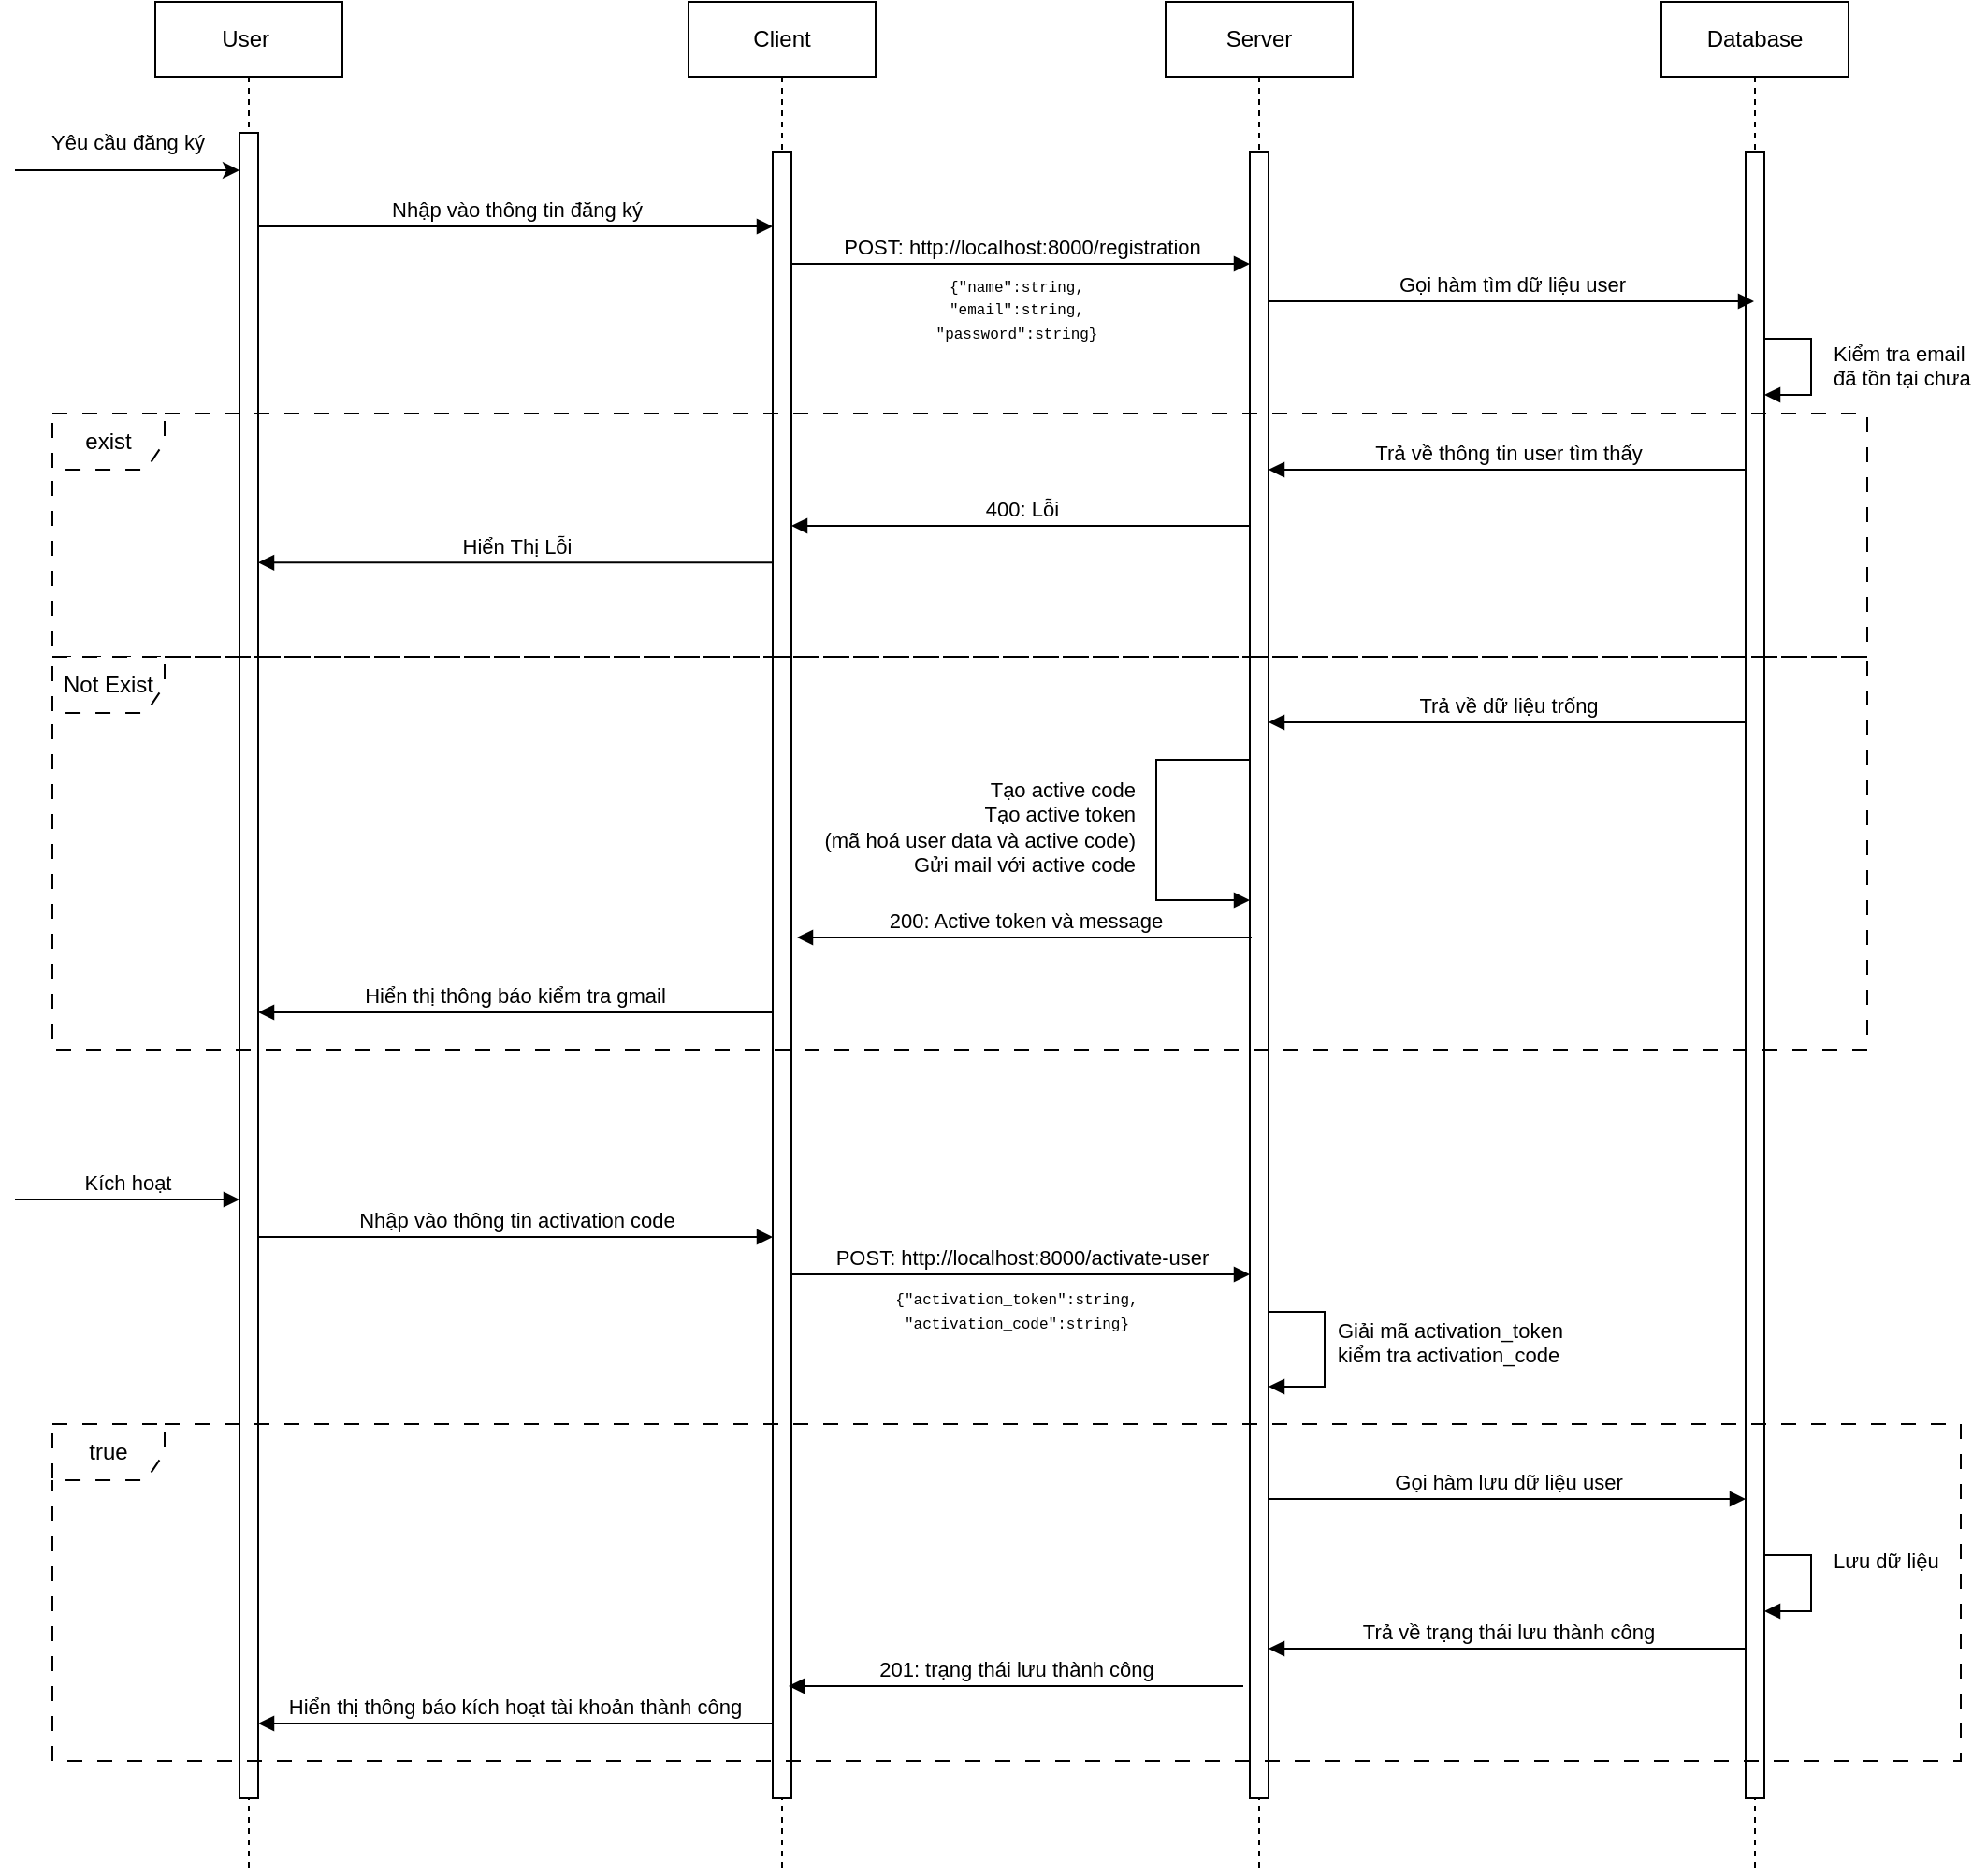 <mxfile version="24.2.5" type="device" pages="17">
  <diagram name="Registration" id="2YBvvXClWsGukQMizWep">
    <mxGraphModel dx="2118" dy="1553" grid="1" gridSize="10" guides="1" tooltips="1" connect="1" arrows="1" fold="1" page="1" pageScale="1" pageWidth="1100" pageHeight="850" math="0" shadow="0">
      <root>
        <mxCell id="0" />
        <mxCell id="1" parent="0" />
        <mxCell id="aM9ryv3xv72pqoxQDRHE-1" value="User&amp;nbsp;" style="shape=umlLifeline;perimeter=lifelinePerimeter;whiteSpace=wrap;html=1;container=0;dropTarget=0;collapsible=0;recursiveResize=0;outlineConnect=0;portConstraint=eastwest;newEdgeStyle={&quot;edgeStyle&quot;:&quot;elbowEdgeStyle&quot;,&quot;elbow&quot;:&quot;vertical&quot;,&quot;curved&quot;:0,&quot;rounded&quot;:0};" parent="1" vertex="1">
          <mxGeometry x="85" y="40" width="100" height="1000" as="geometry" />
        </mxCell>
        <mxCell id="aM9ryv3xv72pqoxQDRHE-2" value="" style="html=1;points=[];perimeter=orthogonalPerimeter;outlineConnect=0;targetShapes=umlLifeline;portConstraint=eastwest;newEdgeStyle={&quot;edgeStyle&quot;:&quot;elbowEdgeStyle&quot;,&quot;elbow&quot;:&quot;vertical&quot;,&quot;curved&quot;:0,&quot;rounded&quot;:0};" parent="aM9ryv3xv72pqoxQDRHE-1" vertex="1">
          <mxGeometry x="45" y="70" width="10" height="890" as="geometry" />
        </mxCell>
        <mxCell id="aM9ryv3xv72pqoxQDRHE-5" value="Client" style="shape=umlLifeline;perimeter=lifelinePerimeter;whiteSpace=wrap;html=1;container=0;dropTarget=0;collapsible=0;recursiveResize=0;outlineConnect=0;portConstraint=eastwest;newEdgeStyle={&quot;edgeStyle&quot;:&quot;elbowEdgeStyle&quot;,&quot;elbow&quot;:&quot;vertical&quot;,&quot;curved&quot;:0,&quot;rounded&quot;:0};" parent="1" vertex="1">
          <mxGeometry x="370" y="40" width="100" height="1000" as="geometry" />
        </mxCell>
        <mxCell id="aM9ryv3xv72pqoxQDRHE-6" value="" style="html=1;points=[];perimeter=orthogonalPerimeter;outlineConnect=0;targetShapes=umlLifeline;portConstraint=eastwest;newEdgeStyle={&quot;edgeStyle&quot;:&quot;elbowEdgeStyle&quot;,&quot;elbow&quot;:&quot;vertical&quot;,&quot;curved&quot;:0,&quot;rounded&quot;:0};" parent="aM9ryv3xv72pqoxQDRHE-5" vertex="1">
          <mxGeometry x="45" y="80" width="10" height="880" as="geometry" />
        </mxCell>
        <mxCell id="aM9ryv3xv72pqoxQDRHE-7" value="Nhập vào thông tin đăng ký" style="html=1;verticalAlign=bottom;endArrow=block;edgeStyle=elbowEdgeStyle;elbow=vertical;curved=0;rounded=0;" parent="1" target="aM9ryv3xv72pqoxQDRHE-6" edge="1">
          <mxGeometry relative="1" as="geometry">
            <mxPoint x="140" y="160" as="sourcePoint" />
            <Array as="points">
              <mxPoint x="275" y="160" />
              <mxPoint x="225" y="140" />
            </Array>
            <mxPoint x="450" y="160" as="targetPoint" />
          </mxGeometry>
        </mxCell>
        <mxCell id="dSU3WJ1MzrSlYaQbM98C-1" value="Server" style="shape=umlLifeline;perimeter=lifelinePerimeter;whiteSpace=wrap;html=1;container=0;dropTarget=0;collapsible=0;recursiveResize=0;outlineConnect=0;portConstraint=eastwest;newEdgeStyle={&quot;edgeStyle&quot;:&quot;elbowEdgeStyle&quot;,&quot;elbow&quot;:&quot;vertical&quot;,&quot;curved&quot;:0,&quot;rounded&quot;:0};" parent="1" vertex="1">
          <mxGeometry x="625" y="40" width="100" height="1000" as="geometry" />
        </mxCell>
        <mxCell id="dSU3WJ1MzrSlYaQbM98C-2" value="" style="html=1;points=[];perimeter=orthogonalPerimeter;outlineConnect=0;targetShapes=umlLifeline;portConstraint=eastwest;newEdgeStyle={&quot;edgeStyle&quot;:&quot;elbowEdgeStyle&quot;,&quot;elbow&quot;:&quot;vertical&quot;,&quot;curved&quot;:0,&quot;rounded&quot;:0};" parent="dSU3WJ1MzrSlYaQbM98C-1" vertex="1">
          <mxGeometry x="45" y="80" width="10" height="880" as="geometry" />
        </mxCell>
        <mxCell id="dSU3WJ1MzrSlYaQbM98C-39" value="Tạo active code&lt;br&gt;Tạo active token&lt;br&gt;(mã hoá user data và active code)&lt;br&gt;Gửi mail với active code" style="html=1;verticalAlign=bottom;endArrow=block;curved=0;rounded=0;align=right;fillColor=none;labelBackgroundColor=none;" parent="dSU3WJ1MzrSlYaQbM98C-1" target="dSU3WJ1MzrSlYaQbM98C-2" edge="1">
          <mxGeometry x="0.314" y="-10" width="80" relative="1" as="geometry">
            <mxPoint x="45" y="405" as="sourcePoint" />
            <mxPoint x="45" y="435" as="targetPoint" />
            <Array as="points">
              <mxPoint x="-5" y="405" />
              <mxPoint x="-5" y="480" />
            </Array>
            <mxPoint as="offset" />
          </mxGeometry>
        </mxCell>
        <mxCell id="dSU3WJ1MzrSlYaQbM98C-46" value="Giải mã activation_token&lt;br&gt;kiểm tra activation_code" style="html=1;verticalAlign=bottom;endArrow=block;curved=0;rounded=0;align=left;fillColor=none;labelBackgroundColor=none;" parent="dSU3WJ1MzrSlYaQbM98C-1" source="dSU3WJ1MzrSlYaQbM98C-2" target="dSU3WJ1MzrSlYaQbM98C-2" edge="1">
          <mxGeometry x="0.235" y="5" width="80" relative="1" as="geometry">
            <mxPoint x="80" y="700" as="sourcePoint" />
            <mxPoint x="80" y="775" as="targetPoint" />
            <Array as="points">
              <mxPoint x="85" y="700" />
              <mxPoint x="85" y="740" />
            </Array>
            <mxPoint as="offset" />
          </mxGeometry>
        </mxCell>
        <mxCell id="dSU3WJ1MzrSlYaQbM98C-10" value="" style="endArrow=classic;html=1;rounded=0;" parent="1" target="aM9ryv3xv72pqoxQDRHE-2" edge="1">
          <mxGeometry width="50" height="50" relative="1" as="geometry">
            <mxPoint x="10" y="130" as="sourcePoint" />
            <mxPoint x="134.5" y="130" as="targetPoint" />
          </mxGeometry>
        </mxCell>
        <mxCell id="dSU3WJ1MzrSlYaQbM98C-12" value="&lt;font style=&quot;font-size: 11px;&quot;&gt;Yêu cầu đăng ký&lt;/font&gt;" style="text;html=1;align=center;verticalAlign=middle;resizable=0;points=[];autosize=1;strokeColor=none;fillColor=none;" parent="1" vertex="1">
          <mxGeometry x="15" y="100" width="110" height="30" as="geometry" />
        </mxCell>
        <mxCell id="dSU3WJ1MzrSlYaQbM98C-13" value="Database" style="shape=umlLifeline;perimeter=lifelinePerimeter;whiteSpace=wrap;html=1;container=0;dropTarget=0;collapsible=0;recursiveResize=0;outlineConnect=0;portConstraint=eastwest;newEdgeStyle={&quot;edgeStyle&quot;:&quot;elbowEdgeStyle&quot;,&quot;elbow&quot;:&quot;vertical&quot;,&quot;curved&quot;:0,&quot;rounded&quot;:0};" parent="1" vertex="1">
          <mxGeometry x="890" y="40" width="100" height="1000" as="geometry" />
        </mxCell>
        <mxCell id="dSU3WJ1MzrSlYaQbM98C-14" value="" style="html=1;points=[];perimeter=orthogonalPerimeter;outlineConnect=0;targetShapes=umlLifeline;portConstraint=eastwest;newEdgeStyle={&quot;edgeStyle&quot;:&quot;elbowEdgeStyle&quot;,&quot;elbow&quot;:&quot;vertical&quot;,&quot;curved&quot;:0,&quot;rounded&quot;:0};" parent="dSU3WJ1MzrSlYaQbM98C-13" vertex="1">
          <mxGeometry x="45" y="80" width="10" height="880" as="geometry" />
        </mxCell>
        <mxCell id="dSU3WJ1MzrSlYaQbM98C-24" value="Kiểm tra email&lt;br&gt;đã tồn tại chưa" style="html=1;verticalAlign=bottom;endArrow=block;curved=0;rounded=0;align=left;" parent="dSU3WJ1MzrSlYaQbM98C-13" edge="1">
          <mxGeometry x="0.375" y="-10" width="80" relative="1" as="geometry">
            <mxPoint x="55" y="180" as="sourcePoint" />
            <mxPoint x="55" y="210" as="targetPoint" />
            <Array as="points">
              <mxPoint x="80" y="180" />
              <mxPoint x="80" y="210" />
            </Array>
            <mxPoint x="10" y="10" as="offset" />
          </mxGeometry>
        </mxCell>
        <mxCell id="dSU3WJ1MzrSlYaQbM98C-50" value="Lưu dữ liệu" style="html=1;verticalAlign=bottom;endArrow=block;curved=0;rounded=0;align=left;" parent="dSU3WJ1MzrSlYaQbM98C-13" source="dSU3WJ1MzrSlYaQbM98C-14" target="dSU3WJ1MzrSlYaQbM98C-14" edge="1">
          <mxGeometry x="-0.083" y="10" width="80" relative="1" as="geometry">
            <mxPoint x="60" y="820" as="sourcePoint" />
            <mxPoint x="120" y="880" as="targetPoint" />
            <Array as="points">
              <mxPoint x="80" y="830" />
              <mxPoint x="80" y="860" />
            </Array>
            <mxPoint as="offset" />
          </mxGeometry>
        </mxCell>
        <mxCell id="dSU3WJ1MzrSlYaQbM98C-15" value="POST: http://localhost:8000/registration" style="html=1;verticalAlign=bottom;endArrow=block;edgeStyle=elbowEdgeStyle;elbow=horizontal;curved=0;rounded=0;" parent="1" source="aM9ryv3xv72pqoxQDRHE-6" target="dSU3WJ1MzrSlYaQbM98C-2" edge="1">
          <mxGeometry relative="1" as="geometry">
            <mxPoint x="430" y="180" as="sourcePoint" />
            <Array as="points">
              <mxPoint x="520" y="180" />
              <mxPoint x="465" y="170" />
            </Array>
            <mxPoint x="655" y="190" as="targetPoint" />
          </mxGeometry>
        </mxCell>
        <mxCell id="dSU3WJ1MzrSlYaQbM98C-23" value="Gọi hàm tìm dữ liệu user" style="html=1;verticalAlign=bottom;endArrow=block;curved=0;rounded=0;" parent="1" edge="1">
          <mxGeometry width="80" relative="1" as="geometry">
            <mxPoint x="680" y="200" as="sourcePoint" />
            <mxPoint x="939.5" y="200" as="targetPoint" />
          </mxGeometry>
        </mxCell>
        <mxCell id="dSU3WJ1MzrSlYaQbM98C-28" value="exist" style="shape=umlFrame;whiteSpace=wrap;html=1;pointerEvents=0;dashed=1;dashPattern=8 8;" parent="1" vertex="1">
          <mxGeometry x="30" y="260" width="970" height="130" as="geometry" />
        </mxCell>
        <mxCell id="dSU3WJ1MzrSlYaQbM98C-29" value="Trả về thông tin user tìm thấy" style="html=1;verticalAlign=bottom;endArrow=block;curved=0;rounded=0;" parent="1" edge="1">
          <mxGeometry x="0.001" width="80" relative="1" as="geometry">
            <mxPoint x="935" y="290" as="sourcePoint" />
            <mxPoint x="680" y="290" as="targetPoint" />
            <mxPoint as="offset" />
          </mxGeometry>
        </mxCell>
        <mxCell id="dSU3WJ1MzrSlYaQbM98C-30" value="400: Lỗi" style="html=1;verticalAlign=bottom;endArrow=block;curved=0;rounded=0;" parent="1" edge="1">
          <mxGeometry x="0.002" width="80" relative="1" as="geometry">
            <mxPoint x="670" y="320" as="sourcePoint" />
            <mxPoint x="425" y="320" as="targetPoint" />
            <mxPoint as="offset" />
          </mxGeometry>
        </mxCell>
        <mxCell id="dSU3WJ1MzrSlYaQbM98C-33" value="Hiển Thị Lỗi" style="html=1;verticalAlign=bottom;endArrow=block;curved=0;rounded=0;" parent="1" edge="1">
          <mxGeometry x="0.001" width="80" relative="1" as="geometry">
            <mxPoint x="415" y="339.63" as="sourcePoint" />
            <mxPoint x="140" y="339.63" as="targetPoint" />
            <mxPoint as="offset" />
          </mxGeometry>
        </mxCell>
        <mxCell id="dSU3WJ1MzrSlYaQbM98C-34" value="Not Exist" style="shape=umlFrame;whiteSpace=wrap;html=1;pointerEvents=0;dashed=1;dashPattern=8 8;" parent="1" vertex="1">
          <mxGeometry x="30" y="390" width="970" height="210" as="geometry" />
        </mxCell>
        <mxCell id="dSU3WJ1MzrSlYaQbM98C-35" value="Trả về dữ liệu trống" style="html=1;verticalAlign=bottom;endArrow=block;curved=0;rounded=0;" parent="1" edge="1">
          <mxGeometry x="0.001" width="80" relative="1" as="geometry">
            <mxPoint x="935" y="425" as="sourcePoint" />
            <mxPoint x="680" y="425" as="targetPoint" />
            <mxPoint as="offset" />
          </mxGeometry>
        </mxCell>
        <mxCell id="dSU3WJ1MzrSlYaQbM98C-37" value="200: Active token và message" style="html=1;verticalAlign=bottom;endArrow=block;curved=0;rounded=0;" parent="1" edge="1">
          <mxGeometry x="0.001" width="80" relative="1" as="geometry">
            <mxPoint x="671" y="540" as="sourcePoint" />
            <mxPoint x="428" y="540" as="targetPoint" />
            <mxPoint as="offset" />
          </mxGeometry>
        </mxCell>
        <mxCell id="dSU3WJ1MzrSlYaQbM98C-38" value="Hiển thị thông báo kiểm tra gmail" style="html=1;verticalAlign=bottom;endArrow=block;curved=0;rounded=0;" parent="1" edge="1">
          <mxGeometry x="0.003" width="80" relative="1" as="geometry">
            <mxPoint x="415" y="580.0" as="sourcePoint" />
            <mxPoint x="140" y="580.0" as="targetPoint" />
            <mxPoint as="offset" />
          </mxGeometry>
        </mxCell>
        <mxCell id="dSU3WJ1MzrSlYaQbM98C-41" value="Kích hoạt" style="html=1;verticalAlign=bottom;endArrow=block;edgeStyle=elbowEdgeStyle;elbow=vertical;curved=0;rounded=0;" parent="1" edge="1">
          <mxGeometry relative="1" as="geometry">
            <mxPoint x="10" y="680" as="sourcePoint" />
            <mxPoint x="130" y="680" as="targetPoint" />
          </mxGeometry>
        </mxCell>
        <mxCell id="dSU3WJ1MzrSlYaQbM98C-42" value="Nhập vào thông tin activation code" style="html=1;verticalAlign=bottom;endArrow=block;edgeStyle=elbowEdgeStyle;elbow=vertical;curved=0;rounded=0;" parent="1" edge="1">
          <mxGeometry relative="1" as="geometry">
            <mxPoint x="140" y="700" as="sourcePoint" />
            <Array as="points">
              <mxPoint x="275" y="700" />
              <mxPoint x="225" y="680" />
            </Array>
            <mxPoint x="415" y="700" as="targetPoint" />
          </mxGeometry>
        </mxCell>
        <mxCell id="dSU3WJ1MzrSlYaQbM98C-43" value="POST: http://localhost:8000/activate-user" style="html=1;verticalAlign=bottom;endArrow=block;edgeStyle=elbowEdgeStyle;elbow=horizontal;curved=0;rounded=0;" parent="1" source="aM9ryv3xv72pqoxQDRHE-6" target="dSU3WJ1MzrSlYaQbM98C-2" edge="1">
          <mxGeometry relative="1" as="geometry">
            <mxPoint x="420" y="720" as="sourcePoint" />
            <Array as="points">
              <mxPoint x="515" y="720" />
              <mxPoint x="460" y="710" />
            </Array>
            <mxPoint x="665" y="720" as="targetPoint" />
          </mxGeometry>
        </mxCell>
        <mxCell id="dSU3WJ1MzrSlYaQbM98C-44" value="&lt;div style=&quot;font-family: IBMPlexMono, Monaco, &amp;quot;Courier New&amp;quot;, monospace, Menlo, Monaco, &amp;quot;Courier New&amp;quot;, monospace; line-height: 155%; font-size: 8px;&quot;&gt;&lt;div style=&quot;line-height: 155%;&quot;&gt;{&lt;span style=&quot;background-color: initial;&quot;&gt;&quot;name&quot;&lt;/span&gt;&lt;span style=&quot;background-color: initial;&quot;&gt;:&lt;/span&gt;&lt;span style=&quot;background-color: initial;&quot;&gt;string&lt;/span&gt;&lt;span style=&quot;background-color: initial;&quot;&gt;,&lt;/span&gt;&lt;/div&gt;&lt;div style=&quot;line-height: 155%;&quot;&gt;&lt;span style=&quot;background-color: initial;&quot;&gt;&quot;email&quot;&lt;/span&gt;&lt;span style=&quot;background-color: initial;&quot;&gt;:&lt;/span&gt;&lt;span style=&quot;background-color: initial;&quot;&gt;string&lt;/span&gt;&lt;span style=&quot;background-color: initial;&quot;&gt;,&lt;/span&gt;&lt;/div&gt;&lt;div style=&quot;line-height: 155%;&quot;&gt;&lt;span style=&quot;background-color: initial;&quot;&gt;&quot;password&quot;&lt;/span&gt;&lt;span style=&quot;background-color: initial;&quot;&gt;:&lt;/span&gt;&lt;span style=&quot;background-color: initial;&quot;&gt;string&lt;/span&gt;&lt;span style=&quot;background-color: initial;&quot;&gt;}&lt;/span&gt;&lt;/div&gt;&lt;/div&gt;" style="text;html=1;align=center;verticalAlign=middle;resizable=0;points=[];autosize=1;strokeColor=none;fillColor=none;" parent="1" vertex="1">
          <mxGeometry x="490" y="180" width="110" height="50" as="geometry" />
        </mxCell>
        <mxCell id="dSU3WJ1MzrSlYaQbM98C-45" value="&lt;div style=&quot;font-family: IBMPlexMono, Monaco, &amp;quot;Courier New&amp;quot;, monospace, Menlo, Monaco, &amp;quot;Courier New&amp;quot;, monospace; line-height: 155%; font-size: 8px;&quot;&gt;&lt;div style=&quot;line-height: 155%;&quot;&gt;{&lt;span style=&quot;background-color: initial;&quot;&gt;&quot;activation_token&quot;&lt;/span&gt;&lt;span style=&quot;background-color: initial;&quot;&gt;:&lt;/span&gt;&lt;span style=&quot;background-color: initial;&quot;&gt;string&lt;/span&gt;&lt;span style=&quot;background-color: initial;&quot;&gt;,&lt;/span&gt;&lt;/div&gt;&lt;div style=&quot;line-height: 155%;&quot;&gt;&lt;span style=&quot;background-color: initial;&quot;&gt;&quot;activation_code&quot;&lt;/span&gt;&lt;span style=&quot;background-color: initial;&quot;&gt;:&lt;/span&gt;&lt;span style=&quot;background-color: initial;&quot;&gt;string&lt;/span&gt;&lt;span style=&quot;background-color: initial;&quot;&gt;}&lt;/span&gt;&lt;/div&gt;&lt;/div&gt;" style="text;html=1;align=center;verticalAlign=middle;resizable=0;points=[];autosize=1;strokeColor=none;fillColor=none;" parent="1" vertex="1">
          <mxGeometry x="470" y="720" width="150" height="40" as="geometry" />
        </mxCell>
        <mxCell id="dSU3WJ1MzrSlYaQbM98C-49" value="Gọi hàm lưu dữ liệu user" style="html=1;verticalAlign=bottom;endArrow=block;curved=0;rounded=0;" parent="1" edge="1">
          <mxGeometry width="80" relative="1" as="geometry">
            <mxPoint x="680" y="840" as="sourcePoint" />
            <mxPoint x="935" y="840" as="targetPoint" />
          </mxGeometry>
        </mxCell>
        <mxCell id="dSU3WJ1MzrSlYaQbM98C-52" value="Trả về trạng thái lưu thành công" style="html=1;verticalAlign=bottom;endArrow=block;curved=0;rounded=0;" parent="1" edge="1">
          <mxGeometry x="0.001" width="80" relative="1" as="geometry">
            <mxPoint x="935" y="920" as="sourcePoint" />
            <mxPoint x="680" y="920" as="targetPoint" />
            <mxPoint as="offset" />
          </mxGeometry>
        </mxCell>
        <mxCell id="dSU3WJ1MzrSlYaQbM98C-54" value="201: trạng thái lưu thành công" style="html=1;verticalAlign=bottom;endArrow=block;curved=0;rounded=0;" parent="1" edge="1">
          <mxGeometry x="0.002" width="80" relative="1" as="geometry">
            <mxPoint x="666.5" y="940" as="sourcePoint" />
            <mxPoint x="423.5" y="940" as="targetPoint" />
            <mxPoint as="offset" />
          </mxGeometry>
        </mxCell>
        <mxCell id="dSU3WJ1MzrSlYaQbM98C-55" value="Hiển thị thông báo kích hoạt tài khoản thành công" style="html=1;verticalAlign=bottom;endArrow=block;curved=0;rounded=0;" parent="1" edge="1">
          <mxGeometry x="0.003" width="80" relative="1" as="geometry">
            <mxPoint x="415" y="960.0" as="sourcePoint" />
            <mxPoint x="140" y="960.0" as="targetPoint" />
            <mxPoint as="offset" />
          </mxGeometry>
        </mxCell>
        <mxCell id="dSU3WJ1MzrSlYaQbM98C-56" value="true" style="shape=umlFrame;whiteSpace=wrap;html=1;pointerEvents=0;dashed=1;dashPattern=8 8;" parent="1" vertex="1">
          <mxGeometry x="30" y="800" width="1020" height="180" as="geometry" />
        </mxCell>
      </root>
    </mxGraphModel>
  </diagram>
  <diagram id="vxmLLSmqNU-c5YtnFg8I" name="Login and Refresh token">
    <mxGraphModel dx="2118" dy="1553" grid="1" gridSize="10" guides="1" tooltips="1" connect="1" arrows="1" fold="1" page="1" pageScale="1" pageWidth="1100" pageHeight="850" math="0" shadow="0">
      <root>
        <mxCell id="0" />
        <mxCell id="1" parent="0" />
        <mxCell id="di1YvmITWPGUJLp-xyHf-1" value="User&amp;nbsp;" style="shape=umlLifeline;perimeter=lifelinePerimeter;whiteSpace=wrap;html=1;container=0;dropTarget=0;collapsible=0;recursiveResize=0;outlineConnect=0;portConstraint=eastwest;newEdgeStyle={&quot;edgeStyle&quot;:&quot;elbowEdgeStyle&quot;,&quot;elbow&quot;:&quot;vertical&quot;,&quot;curved&quot;:0,&quot;rounded&quot;:0};" parent="1" vertex="1">
          <mxGeometry x="85" y="40" width="100" height="1360" as="geometry" />
        </mxCell>
        <mxCell id="di1YvmITWPGUJLp-xyHf-2" value="" style="html=1;points=[];perimeter=orthogonalPerimeter;outlineConnect=0;targetShapes=umlLifeline;portConstraint=eastwest;newEdgeStyle={&quot;edgeStyle&quot;:&quot;elbowEdgeStyle&quot;,&quot;elbow&quot;:&quot;vertical&quot;,&quot;curved&quot;:0,&quot;rounded&quot;:0};" parent="di1YvmITWPGUJLp-xyHf-1" vertex="1">
          <mxGeometry x="45" y="70" width="10" height="1250" as="geometry" />
        </mxCell>
        <mxCell id="di1YvmITWPGUJLp-xyHf-3" value="Client" style="shape=umlLifeline;perimeter=lifelinePerimeter;whiteSpace=wrap;html=1;container=0;dropTarget=0;collapsible=0;recursiveResize=0;outlineConnect=0;portConstraint=eastwest;newEdgeStyle={&quot;edgeStyle&quot;:&quot;elbowEdgeStyle&quot;,&quot;elbow&quot;:&quot;vertical&quot;,&quot;curved&quot;:0,&quot;rounded&quot;:0};" parent="1" vertex="1">
          <mxGeometry x="370" y="40" width="100" height="1360" as="geometry" />
        </mxCell>
        <mxCell id="di1YvmITWPGUJLp-xyHf-4" value="" style="html=1;points=[];perimeter=orthogonalPerimeter;outlineConnect=0;targetShapes=umlLifeline;portConstraint=eastwest;newEdgeStyle={&quot;edgeStyle&quot;:&quot;elbowEdgeStyle&quot;,&quot;elbow&quot;:&quot;vertical&quot;,&quot;curved&quot;:0,&quot;rounded&quot;:0};" parent="di1YvmITWPGUJLp-xyHf-3" vertex="1">
          <mxGeometry x="45" y="80" width="10" height="1240" as="geometry" />
        </mxCell>
        <mxCell id="di1YvmITWPGUJLp-xyHf-6" value="Server" style="shape=umlLifeline;perimeter=lifelinePerimeter;whiteSpace=wrap;html=1;container=0;dropTarget=0;collapsible=0;recursiveResize=0;outlineConnect=0;portConstraint=eastwest;newEdgeStyle={&quot;edgeStyle&quot;:&quot;elbowEdgeStyle&quot;,&quot;elbow&quot;:&quot;vertical&quot;,&quot;curved&quot;:0,&quot;rounded&quot;:0};" parent="1" vertex="1">
          <mxGeometry x="625" y="40" width="100" height="1360" as="geometry" />
        </mxCell>
        <mxCell id="di1YvmITWPGUJLp-xyHf-7" value="" style="html=1;points=[];perimeter=orthogonalPerimeter;outlineConnect=0;targetShapes=umlLifeline;portConstraint=eastwest;newEdgeStyle={&quot;edgeStyle&quot;:&quot;elbowEdgeStyle&quot;,&quot;elbow&quot;:&quot;vertical&quot;,&quot;curved&quot;:0,&quot;rounded&quot;:0};" parent="di1YvmITWPGUJLp-xyHf-6" vertex="1">
          <mxGeometry x="45" y="80" width="10" height="1240" as="geometry" />
        </mxCell>
        <mxCell id="di1YvmITWPGUJLp-xyHf-9" value="kiểm tra&amp;nbsp;access_token&lt;br&gt;trong cookie" style="html=1;verticalAlign=bottom;endArrow=block;curved=0;rounded=0;align=left;fillColor=none;labelBackgroundColor=none;" parent="di1YvmITWPGUJLp-xyHf-6" source="di1YvmITWPGUJLp-xyHf-7" target="di1YvmITWPGUJLp-xyHf-7" edge="1">
          <mxGeometry x="0.235" y="5" width="80" relative="1" as="geometry">
            <mxPoint x="80" y="700" as="sourcePoint" />
            <mxPoint x="80" y="775" as="targetPoint" />
            <Array as="points">
              <mxPoint x="85" y="700" />
              <mxPoint x="85" y="740" />
            </Array>
            <mxPoint as="offset" />
          </mxGeometry>
        </mxCell>
        <mxCell id="di1YvmITWPGUJLp-xyHf-10" value="" style="endArrow=classic;html=1;rounded=0;" parent="1" target="di1YvmITWPGUJLp-xyHf-2" edge="1">
          <mxGeometry width="50" height="50" relative="1" as="geometry">
            <mxPoint x="10" y="130" as="sourcePoint" />
            <mxPoint x="134.5" y="130" as="targetPoint" />
          </mxGeometry>
        </mxCell>
        <mxCell id="di1YvmITWPGUJLp-xyHf-11" value="&lt;font style=&quot;font-size: 11px;&quot;&gt;Yêu cầu đăng nhập&lt;/font&gt;" style="text;html=1;align=center;verticalAlign=middle;resizable=0;points=[];autosize=1;strokeColor=none;fillColor=none;" parent="1" vertex="1">
          <mxGeometry x="10" y="100" width="120" height="30" as="geometry" />
        </mxCell>
        <mxCell id="di1YvmITWPGUJLp-xyHf-12" value="Database" style="shape=umlLifeline;perimeter=lifelinePerimeter;whiteSpace=wrap;html=1;container=0;dropTarget=0;collapsible=0;recursiveResize=0;outlineConnect=0;portConstraint=eastwest;newEdgeStyle={&quot;edgeStyle&quot;:&quot;elbowEdgeStyle&quot;,&quot;elbow&quot;:&quot;vertical&quot;,&quot;curved&quot;:0,&quot;rounded&quot;:0};" parent="1" vertex="1">
          <mxGeometry x="890" y="40" width="100" height="1360" as="geometry" />
        </mxCell>
        <mxCell id="di1YvmITWPGUJLp-xyHf-13" value="" style="html=1;points=[];perimeter=orthogonalPerimeter;outlineConnect=0;targetShapes=umlLifeline;portConstraint=eastwest;newEdgeStyle={&quot;edgeStyle&quot;:&quot;elbowEdgeStyle&quot;,&quot;elbow&quot;:&quot;vertical&quot;,&quot;curved&quot;:0,&quot;rounded&quot;:0};" parent="di1YvmITWPGUJLp-xyHf-12" vertex="1">
          <mxGeometry x="45" y="80" width="10" height="1240" as="geometry" />
        </mxCell>
        <mxCell id="di1YvmITWPGUJLp-xyHf-14" value="Tìm người &lt;br&gt;dùng" style="html=1;verticalAlign=bottom;endArrow=block;curved=0;rounded=0;align=left;" parent="di1YvmITWPGUJLp-xyHf-12" edge="1">
          <mxGeometry x="0.375" y="-10" width="80" relative="1" as="geometry">
            <mxPoint x="55" y="180" as="sourcePoint" />
            <mxPoint x="55" y="210" as="targetPoint" />
            <Array as="points">
              <mxPoint x="80" y="180" />
              <mxPoint x="80" y="210" />
            </Array>
            <mxPoint x="10" y="10" as="offset" />
          </mxGeometry>
        </mxCell>
        <mxCell id="di1YvmITWPGUJLp-xyHf-17" value="Gọi hàm tìm dữ liệu user" style="html=1;verticalAlign=bottom;endArrow=block;curved=0;rounded=0;" parent="1" edge="1">
          <mxGeometry width="80" relative="1" as="geometry">
            <mxPoint x="680" y="200" as="sourcePoint" />
            <mxPoint x="939.5" y="200" as="targetPoint" />
          </mxGeometry>
        </mxCell>
        <mxCell id="di1YvmITWPGUJLp-xyHf-18" value="exist" style="shape=umlFrame;whiteSpace=wrap;html=1;pointerEvents=0;dashed=1;dashPattern=8 8;" parent="1" vertex="1">
          <mxGeometry x="30" y="260" width="1170" height="160" as="geometry" />
        </mxCell>
        <mxCell id="di1YvmITWPGUJLp-xyHf-19" value="Trả về thông tin user tìm thấy" style="html=1;verticalAlign=bottom;endArrow=block;curved=0;rounded=0;" parent="1" edge="1">
          <mxGeometry x="0.001" width="80" relative="1" as="geometry">
            <mxPoint x="935" y="290" as="sourcePoint" />
            <mxPoint x="680" y="290" as="targetPoint" />
            <mxPoint as="offset" />
          </mxGeometry>
        </mxCell>
        <mxCell id="di1YvmITWPGUJLp-xyHf-21" value="Thị thông báo đăng nhập hành công" style="html=1;verticalAlign=bottom;endArrow=block;curved=0;rounded=0;" parent="1" edge="1">
          <mxGeometry x="0.001" width="80" relative="1" as="geometry">
            <mxPoint x="415" y="400.0" as="sourcePoint" />
            <mxPoint x="140" y="400.0" as="targetPoint" />
            <mxPoint as="offset" />
          </mxGeometry>
        </mxCell>
        <mxCell id="di1YvmITWPGUJLp-xyHf-22" value="Not Exist" style="shape=umlFrame;whiteSpace=wrap;html=1;pointerEvents=0;dashed=1;dashPattern=8 8;" parent="1" vertex="1">
          <mxGeometry x="30" y="420" width="1170" height="150" as="geometry" />
        </mxCell>
        <mxCell id="di1YvmITWPGUJLp-xyHf-23" value="Trả về dữ liệu trống" style="html=1;verticalAlign=bottom;endArrow=block;curved=0;rounded=0;" parent="1" edge="1">
          <mxGeometry x="0.001" width="80" relative="1" as="geometry">
            <mxPoint x="935" y="456" as="sourcePoint" />
            <mxPoint x="680" y="456" as="targetPoint" />
            <mxPoint as="offset" />
          </mxGeometry>
        </mxCell>
        <mxCell id="di1YvmITWPGUJLp-xyHf-25" value="Hiển thị thông báo kiểm tra thông tin tài khoản" style="html=1;verticalAlign=bottom;endArrow=block;curved=0;rounded=0;" parent="1" edge="1">
          <mxGeometry x="0.003" width="80" relative="1" as="geometry">
            <mxPoint x="415" y="491.0" as="sourcePoint" />
            <mxPoint x="140" y="491.0" as="targetPoint" />
            <mxPoint as="offset" />
          </mxGeometry>
        </mxCell>
        <mxCell id="di1YvmITWPGUJLp-xyHf-26" value="&amp;nbsp;Truy cập page&lt;br&gt;bất kỳ" style="html=1;verticalAlign=bottom;endArrow=block;edgeStyle=elbowEdgeStyle;elbow=vertical;curved=0;rounded=0;" parent="1" edge="1">
          <mxGeometry relative="1" as="geometry">
            <mxPoint x="10" y="680" as="sourcePoint" />
            <mxPoint x="130" y="680" as="targetPoint" />
            <mxPoint as="offset" />
          </mxGeometry>
        </mxCell>
        <mxCell id="di1YvmITWPGUJLp-xyHf-28" value="POST/PUT/GET/DELETE" style="html=1;verticalAlign=bottom;endArrow=block;edgeStyle=elbowEdgeStyle;elbow=horizontal;curved=0;rounded=0;" parent="1" source="di1YvmITWPGUJLp-xyHf-4" target="di1YvmITWPGUJLp-xyHf-7" edge="1">
          <mxGeometry relative="1" as="geometry">
            <mxPoint x="420" y="720" as="sourcePoint" />
            <Array as="points">
              <mxPoint x="515" y="720" />
              <mxPoint x="460" y="710" />
            </Array>
            <mxPoint x="665" y="720" as="targetPoint" />
          </mxGeometry>
        </mxCell>
        <mxCell id="di1YvmITWPGUJLp-xyHf-30" value="&lt;div style=&quot;font-family: IBMPlexMono, Monaco, &amp;quot;Courier New&amp;quot;, monospace, Menlo, Monaco, &amp;quot;Courier New&amp;quot;, monospace; line-height: 155%; font-size: 8px;&quot;&gt;&lt;div style=&quot;line-height: 155%;&quot;&gt;cookie ở header&lt;/div&gt;&lt;/div&gt;" style="text;html=1;align=center;verticalAlign=middle;resizable=0;points=[];autosize=1;strokeColor=none;fillColor=none;" parent="1" vertex="1">
          <mxGeometry x="500" y="720" width="100" height="30" as="geometry" />
        </mxCell>
        <mxCell id="di1YvmITWPGUJLp-xyHf-31" value="gọi service tương ứng" style="html=1;verticalAlign=bottom;endArrow=block;curved=0;rounded=0;" parent="1" edge="1">
          <mxGeometry width="80" relative="1" as="geometry">
            <mxPoint x="680" y="840" as="sourcePoint" />
            <mxPoint x="935" y="840" as="targetPoint" />
          </mxGeometry>
        </mxCell>
        <mxCell id="di1YvmITWPGUJLp-xyHf-32" value="trả về dữ liệu" style="html=1;verticalAlign=bottom;endArrow=block;curved=0;rounded=0;" parent="1" edge="1">
          <mxGeometry x="0.001" width="80" relative="1" as="geometry">
            <mxPoint x="935" y="920" as="sourcePoint" />
            <mxPoint x="680" y="920" as="targetPoint" />
            <mxPoint as="offset" />
          </mxGeometry>
        </mxCell>
        <mxCell id="di1YvmITWPGUJLp-xyHf-33" value="201: trạng thái thành công" style="html=1;verticalAlign=bottom;endArrow=block;curved=0;rounded=0;" parent="1" edge="1">
          <mxGeometry x="0.002" width="80" relative="1" as="geometry">
            <mxPoint x="666.5" y="940" as="sourcePoint" />
            <mxPoint x="423.5" y="940" as="targetPoint" />
            <mxPoint as="offset" />
          </mxGeometry>
        </mxCell>
        <mxCell id="di1YvmITWPGUJLp-xyHf-34" value="Hiển thị trạng thái thành công" style="html=1;verticalAlign=bottom;endArrow=block;curved=0;rounded=0;" parent="1" edge="1">
          <mxGeometry x="0.003" width="80" relative="1" as="geometry">
            <mxPoint x="415" y="960.0" as="sourcePoint" />
            <mxPoint x="140" y="960.0" as="targetPoint" />
            <mxPoint as="offset" />
          </mxGeometry>
        </mxCell>
        <mxCell id="di1YvmITWPGUJLp-xyHf-35" value="true" style="shape=umlFrame;whiteSpace=wrap;html=1;pointerEvents=0;dashed=1;dashPattern=8 8;" parent="1" vertex="1">
          <mxGeometry x="30" y="800" width="1170" height="180" as="geometry" />
        </mxCell>
        <mxCell id="di1YvmITWPGUJLp-xyHf-45" value="" style="endArrow=classic;html=1;rounded=0;" parent="1" edge="1">
          <mxGeometry relative="1" as="geometry">
            <mxPoint x="426" y="180" as="sourcePoint" />
            <mxPoint x="670" y="180" as="targetPoint" />
          </mxGeometry>
        </mxCell>
        <mxCell id="di1YvmITWPGUJLp-xyHf-46" value="POST" style="edgeLabel;resizable=0;html=1;align=center;verticalAlign=middle;" parent="di1YvmITWPGUJLp-xyHf-45" connectable="0" vertex="1">
          <mxGeometry relative="1" as="geometry" />
        </mxCell>
        <mxCell id="di1YvmITWPGUJLp-xyHf-47" value="/api/user/login" style="edgeLabel;resizable=0;html=1;align=left;verticalAlign=bottom;" parent="di1YvmITWPGUJLp-xyHf-45" connectable="0" vertex="1">
          <mxGeometry x="-1" relative="1" as="geometry" />
        </mxCell>
        <mxCell id="di1YvmITWPGUJLp-xyHf-48" value="Email and password" style="edgeLabel;resizable=0;html=1;align=right;verticalAlign=bottom;" parent="di1YvmITWPGUJLp-xyHf-45" connectable="0" vertex="1">
          <mxGeometry x="1" relative="1" as="geometry" />
        </mxCell>
        <mxCell id="di1YvmITWPGUJLp-xyHf-49" value="" style="endArrow=classic;html=1;rounded=0;" parent="1" target="di1YvmITWPGUJLp-xyHf-4" edge="1">
          <mxGeometry relative="1" as="geometry">
            <mxPoint x="140" y="150" as="sourcePoint" />
            <mxPoint x="240" y="150" as="targetPoint" />
          </mxGeometry>
        </mxCell>
        <mxCell id="di1YvmITWPGUJLp-xyHf-50" value="Nhập vào thông tin user" style="edgeLabel;resizable=0;html=1;align=center;verticalAlign=middle;" parent="di1YvmITWPGUJLp-xyHf-49" connectable="0" vertex="1">
          <mxGeometry relative="1" as="geometry" />
        </mxCell>
        <mxCell id="di1YvmITWPGUJLp-xyHf-51" value="" style="endArrow=classic;html=1;rounded=0;" parent="1" source="di1YvmITWPGUJLp-xyHf-7" target="di1YvmITWPGUJLp-xyHf-4" edge="1">
          <mxGeometry relative="1" as="geometry">
            <mxPoint x="667.5" y="310" as="sourcePoint" />
            <mxPoint x="422.5" y="310" as="targetPoint" />
            <Array as="points">
              <mxPoint x="497.5" y="310" />
            </Array>
          </mxGeometry>
        </mxCell>
        <mxCell id="di1YvmITWPGUJLp-xyHf-52" value="Server gửi cookie tới browser&amp;nbsp;" style="edgeLabel;resizable=0;html=1;align=center;verticalAlign=middle;" parent="di1YvmITWPGUJLp-xyHf-51" connectable="0" vertex="1">
          <mxGeometry relative="1" as="geometry" />
        </mxCell>
        <mxCell id="di1YvmITWPGUJLp-xyHf-53" value="200" style="edgeLabel;resizable=0;html=1;align=right;verticalAlign=bottom;labelBackgroundColor=none;" parent="di1YvmITWPGUJLp-xyHf-51" connectable="0" vertex="1">
          <mxGeometry x="-1" relative="1" as="geometry" />
        </mxCell>
        <mxCell id="di1YvmITWPGUJLp-xyHf-60" value="" style="endArrow=classic;html=1;rounded=0;" parent="1" edge="1">
          <mxGeometry relative="1" as="geometry">
            <mxPoint x="670" y="471.0" as="sourcePoint" />
            <mxPoint x="425" y="471.0" as="targetPoint" />
            <Array as="points">
              <mxPoint x="495" y="471" />
            </Array>
          </mxGeometry>
        </mxCell>
        <mxCell id="di1YvmITWPGUJLp-xyHf-61" value="Gửi thông báo lỗi" style="edgeLabel;resizable=0;html=1;align=center;verticalAlign=middle;" parent="di1YvmITWPGUJLp-xyHf-60" connectable="0" vertex="1">
          <mxGeometry relative="1" as="geometry" />
        </mxCell>
        <mxCell id="di1YvmITWPGUJLp-xyHf-62" value="400" style="edgeLabel;resizable=0;html=1;align=right;verticalAlign=bottom;labelBackgroundColor=none;" parent="di1YvmITWPGUJLp-xyHf-60" connectable="0" vertex="1">
          <mxGeometry x="-1" relative="1" as="geometry">
            <mxPoint x="-1" y="2" as="offset" />
          </mxGeometry>
        </mxCell>
        <mxCell id="di1YvmITWPGUJLp-xyHf-63" value="" style="endArrow=classic;html=1;rounded=0;" parent="1" edge="1">
          <mxGeometry relative="1" as="geometry">
            <mxPoint x="415" y="320" as="sourcePoint" />
            <mxPoint x="415" y="370" as="targetPoint" />
            <Array as="points">
              <mxPoint x="360" y="320" />
              <mxPoint x="360" y="370" />
            </Array>
          </mxGeometry>
        </mxCell>
        <mxCell id="di1YvmITWPGUJLp-xyHf-64" value="lưu cookie vào&lt;br&gt;trình duyệt" style="edgeLabel;resizable=0;html=1;align=center;verticalAlign=middle;" parent="di1YvmITWPGUJLp-xyHf-63" connectable="0" vertex="1">
          <mxGeometry relative="1" as="geometry" />
        </mxCell>
        <mxCell id="di1YvmITWPGUJLp-xyHf-66" value="Redis Database" style="shape=umlLifeline;perimeter=lifelinePerimeter;whiteSpace=wrap;html=1;container=0;dropTarget=0;collapsible=0;recursiveResize=0;outlineConnect=0;portConstraint=eastwest;newEdgeStyle={&quot;edgeStyle&quot;:&quot;elbowEdgeStyle&quot;,&quot;elbow&quot;:&quot;vertical&quot;,&quot;curved&quot;:0,&quot;rounded&quot;:0};" parent="1" vertex="1">
          <mxGeometry x="1100" y="40" width="100" height="1360" as="geometry" />
        </mxCell>
        <mxCell id="di1YvmITWPGUJLp-xyHf-67" value="" style="html=1;points=[];perimeter=orthogonalPerimeter;outlineConnect=0;targetShapes=umlLifeline;portConstraint=eastwest;newEdgeStyle={&quot;edgeStyle&quot;:&quot;elbowEdgeStyle&quot;,&quot;elbow&quot;:&quot;vertical&quot;,&quot;curved&quot;:0,&quot;rounded&quot;:0};" parent="di1YvmITWPGUJLp-xyHf-66" vertex="1">
          <mxGeometry x="45" y="80" width="10" height="1240" as="geometry" />
        </mxCell>
        <mxCell id="di1YvmITWPGUJLp-xyHf-70" value="" style="endArrow=classic;html=1;rounded=0;" parent="1" edge="1">
          <mxGeometry relative="1" as="geometry">
            <mxPoint x="945" y="280.0" as="sourcePoint" />
            <mxPoint x="1145" y="280.0" as="targetPoint" />
          </mxGeometry>
        </mxCell>
        <mxCell id="di1YvmITWPGUJLp-xyHf-71" value="Lưu thông tin user" style="edgeLabel;resizable=0;html=1;align=center;verticalAlign=middle;" parent="di1YvmITWPGUJLp-xyHf-70" connectable="0" vertex="1">
          <mxGeometry relative="1" as="geometry" />
        </mxCell>
        <mxCell id="vN65DNzGeNIevYL0fhA1-6" value="" style="endArrow=classic;html=1;rounded=0;" parent="1" edge="1">
          <mxGeometry relative="1" as="geometry">
            <mxPoint x="140" y="699" as="sourcePoint" />
            <mxPoint x="415" y="699" as="targetPoint" />
          </mxGeometry>
        </mxCell>
        <mxCell id="vN65DNzGeNIevYL0fhA1-7" value="Hành động bất kì" style="edgeLabel;resizable=0;html=1;align=center;verticalAlign=middle;" parent="vN65DNzGeNIevYL0fhA1-6" connectable="0" vertex="1">
          <mxGeometry relative="1" as="geometry" />
        </mxCell>
        <mxCell id="vN65DNzGeNIevYL0fhA1-8" value="false" style="shape=umlFrame;whiteSpace=wrap;html=1;pointerEvents=0;dashed=1;dashPattern=8 8;" parent="1" vertex="1">
          <mxGeometry x="30" y="980" width="1170" height="350" as="geometry" />
        </mxCell>
        <mxCell id="vN65DNzGeNIevYL0fhA1-9" value="400: trạng thái access_token hết hạn" style="html=1;verticalAlign=bottom;endArrow=block;curved=0;rounded=0;" parent="1" edge="1">
          <mxGeometry x="0.002" width="80" relative="1" as="geometry">
            <mxPoint x="670" y="1020" as="sourcePoint" />
            <mxPoint x="425" y="1020" as="targetPoint" />
            <mxPoint as="offset" />
          </mxGeometry>
        </mxCell>
        <mxCell id="vN65DNzGeNIevYL0fhA1-10" value="Hiển thị trạng thái access_token hết hạn" style="html=1;verticalAlign=bottom;endArrow=block;curved=0;rounded=0;" parent="1" target="di1YvmITWPGUJLp-xyHf-2" edge="1">
          <mxGeometry x="0.004" width="80" relative="1" as="geometry">
            <mxPoint x="415" y="1040" as="sourcePoint" />
            <mxPoint x="140" y="1040" as="targetPoint" />
            <mxPoint as="offset" />
          </mxGeometry>
        </mxCell>
        <mxCell id="VFSVJU62SFgK2zpAPMXn-4" value="" style="endArrow=classic;html=1;rounded=0;" parent="1" edge="1">
          <mxGeometry relative="1" as="geometry">
            <mxPoint x="425" y="1070.0" as="sourcePoint" />
            <mxPoint x="670" y="1070.0" as="targetPoint" />
          </mxGeometry>
        </mxCell>
        <mxCell id="VFSVJU62SFgK2zpAPMXn-5" value="localhost:8000/refresh-token" style="edgeLabel;resizable=0;html=1;align=center;verticalAlign=middle;" parent="VFSVJU62SFgK2zpAPMXn-4" connectable="0" vertex="1">
          <mxGeometry relative="1" as="geometry" />
        </mxCell>
        <mxCell id="VFSVJU62SFgK2zpAPMXn-6" value="POST" style="edgeLabel;resizable=0;html=1;align=left;verticalAlign=bottom;" parent="VFSVJU62SFgK2zpAPMXn-4" connectable="0" vertex="1">
          <mxGeometry x="-1" relative="1" as="geometry" />
        </mxCell>
        <mxCell id="zC3sGDuOBH421Bjq3zwa-2" value="tạo access_token&lt;br&gt;trong cookie" style="html=1;verticalAlign=bottom;endArrow=block;curved=0;rounded=0;align=left;fillColor=none;labelBackgroundColor=none;" parent="1" edge="1">
          <mxGeometry x="0.235" y="5" width="80" relative="1" as="geometry">
            <mxPoint x="680" y="1090" as="sourcePoint" />
            <mxPoint x="680" y="1130" as="targetPoint" />
            <Array as="points">
              <mxPoint x="710" y="1090" />
              <mxPoint x="710" y="1130" />
            </Array>
            <mxPoint as="offset" />
          </mxGeometry>
        </mxCell>
        <mxCell id="zC3sGDuOBH421Bjq3zwa-3" value="200: trả về cookie gồm refresh token&lt;br&gt;và access token" style="html=1;verticalAlign=bottom;endArrow=block;curved=0;rounded=0;" parent="1" edge="1">
          <mxGeometry x="0.002" width="80" relative="1" as="geometry">
            <mxPoint x="670" y="1150" as="sourcePoint" />
            <mxPoint x="425" y="1150" as="targetPoint" />
            <mxPoint as="offset" />
          </mxGeometry>
        </mxCell>
        <mxCell id="zC3sGDuOBH421Bjq3zwa-4" value="Hiển thị trạng thái refresh" style="html=1;verticalAlign=bottom;endArrow=block;curved=0;rounded=0;" parent="1" edge="1">
          <mxGeometry x="0.004" width="80" relative="1" as="geometry">
            <mxPoint x="415" y="1300" as="sourcePoint" />
            <mxPoint x="140" y="1300" as="targetPoint" />
            <mxPoint as="offset" />
          </mxGeometry>
        </mxCell>
        <mxCell id="zC3sGDuOBH421Bjq3zwa-5" value="POST/PUT/GET/DELETE" style="html=1;verticalAlign=bottom;endArrow=block;edgeStyle=elbowEdgeStyle;elbow=horizontal;curved=0;rounded=0;" parent="1" edge="1">
          <mxGeometry relative="1" as="geometry">
            <mxPoint x="425" y="1193" as="sourcePoint" />
            <Array as="points">
              <mxPoint x="521" y="1193" />
              <mxPoint x="466" y="1183" />
            </Array>
            <mxPoint x="670" y="1193" as="targetPoint" />
          </mxGeometry>
        </mxCell>
        <mxCell id="zC3sGDuOBH421Bjq3zwa-6" value="&lt;div style=&quot;font-family: IBMPlexMono, Monaco, &amp;quot;Courier New&amp;quot;, monospace, Menlo, Monaco, &amp;quot;Courier New&amp;quot;, monospace; line-height: 155%; font-size: 8px;&quot;&gt;&lt;div style=&quot;line-height: 155%;&quot;&gt;cookie mới ở header&lt;/div&gt;&lt;/div&gt;" style="text;html=1;align=center;verticalAlign=middle;resizable=0;points=[];autosize=1;strokeColor=none;fillColor=none;" parent="1" vertex="1">
          <mxGeometry x="493" y="1193" width="110" height="30" as="geometry" />
        </mxCell>
        <mxCell id="zC3sGDuOBH421Bjq3zwa-7" value="gọi service tương ứng" style="html=1;verticalAlign=bottom;endArrow=block;curved=0;rounded=0;" parent="1" edge="1">
          <mxGeometry width="80" relative="1" as="geometry">
            <mxPoint x="680" y="1209" as="sourcePoint" />
            <mxPoint x="935" y="1209" as="targetPoint" />
          </mxGeometry>
        </mxCell>
        <mxCell id="zC3sGDuOBH421Bjq3zwa-8" value="trả về dữ liệu" style="html=1;verticalAlign=bottom;endArrow=block;curved=0;rounded=0;" parent="1" edge="1">
          <mxGeometry x="0.001" width="80" relative="1" as="geometry">
            <mxPoint x="935" y="1249" as="sourcePoint" />
            <mxPoint x="680" y="1249" as="targetPoint" />
            <mxPoint as="offset" />
          </mxGeometry>
        </mxCell>
        <mxCell id="zC3sGDuOBH421Bjq3zwa-9" value="201: trạng thái thành công" style="html=1;verticalAlign=bottom;endArrow=block;curved=0;rounded=0;" parent="1" edge="1">
          <mxGeometry x="0.002" width="80" relative="1" as="geometry">
            <mxPoint x="669.5" y="1273" as="sourcePoint" />
            <mxPoint x="426.5" y="1273" as="targetPoint" />
            <mxPoint as="offset" />
          </mxGeometry>
        </mxCell>
      </root>
    </mxGraphModel>
  </diagram>
  <diagram id="ygygbOlh6ucQq9peu-MY" name="Middleware check admin">
    <mxGraphModel dx="1165" dy="854" grid="1" gridSize="10" guides="1" tooltips="1" connect="1" arrows="1" fold="1" page="1" pageScale="1" pageWidth="850" pageHeight="1100" math="0" shadow="0">
      <root>
        <mxCell id="0" />
        <mxCell id="1" parent="0" />
        <mxCell id="qfqYL6QDUZAZ-Ixiqwfq-3" value="Client" style="shape=umlLifeline;perimeter=lifelinePerimeter;whiteSpace=wrap;html=1;container=0;dropTarget=0;collapsible=0;recursiveResize=0;outlineConnect=0;portConstraint=eastwest;newEdgeStyle={&quot;edgeStyle&quot;:&quot;elbowEdgeStyle&quot;,&quot;elbow&quot;:&quot;vertical&quot;,&quot;curved&quot;:0,&quot;rounded&quot;:0};" parent="1" vertex="1">
          <mxGeometry x="40" y="40" width="100" height="480" as="geometry" />
        </mxCell>
        <mxCell id="dBN5UIH-gorGBH-V-HfB-8" value="" style="html=1;points=[];perimeter=orthogonalPerimeter;outlineConnect=0;targetShapes=umlLifeline;portConstraint=eastwest;newEdgeStyle={&quot;edgeStyle&quot;:&quot;elbowEdgeStyle&quot;,&quot;elbow&quot;:&quot;vertical&quot;,&quot;curved&quot;:0,&quot;rounded&quot;:0};" parent="qfqYL6QDUZAZ-Ixiqwfq-3" vertex="1">
          <mxGeometry x="45" y="60" width="10" height="380" as="geometry" />
        </mxCell>
        <mxCell id="qfqYL6QDUZAZ-Ixiqwfq-5" value="Middleware&lt;span style=&quot;color: rgba(0, 0, 0, 0); font-family: monospace; font-size: 0px; text-align: start; text-wrap: nowrap;&quot;&gt;%3CmxGraphModel%3E%3Croot%3E%3CmxCell%20id%3D%220%22%2F%3E%3CmxCell%20id%3D%221%22%20parent%3D%220%22%2F%3E%3CmxCell%20id%3D%222%22%20value%3D%22Database%22%20style%3D%22shape%3DumlLifeline%3Bperimeter%3DlifelinePerimeter%3BwhiteSpace%3Dwrap%3Bhtml%3D1%3Bcontainer%3D0%3BdropTarget%3D0%3Bcollapsible%3D0%3BrecursiveResize%3D0%3BoutlineConnect%3D0%3BportConstraint%3Deastwest%3BnewEdgeStyle%3D%7B%26quot%3BedgeStyle%26quot%3B%3A%26quot%3BelbowEdgeStyle%26quot%3B%2C%26quot%3Belbow%26quot%3B%3A%26quot%3Bvertical%26quot%3B%2C%26quot%3Bcurved%26quot%3B%3A0%2C%26quot%3Brounded%26quot%3B%3A0%7D%3B%22%20vertex%3D%221%22%20parent%3D%221%22%3E%3CmxGeometry%20x%3D%221010%22%20y%3D%2240%22%20width%3D%22100%22%20height%3D%221000%22%20as%3D%22geometry%22%2F%3E%3C%2FmxCell%3E%3C%2Froot%3E%3C%2FmxGraphModel%3E&lt;/span&gt;" style="shape=umlLifeline;perimeter=lifelinePerimeter;whiteSpace=wrap;html=1;container=0;dropTarget=0;collapsible=0;recursiveResize=0;outlineConnect=0;portConstraint=eastwest;newEdgeStyle={&quot;edgeStyle&quot;:&quot;elbowEdgeStyle&quot;,&quot;elbow&quot;:&quot;vertical&quot;,&quot;curved&quot;:0,&quot;rounded&quot;:0};" parent="1" vertex="1">
          <mxGeometry x="200" y="40" width="100" height="480" as="geometry" />
        </mxCell>
        <mxCell id="qfqYL6QDUZAZ-Ixiqwfq-26" value="Controller" style="shape=umlLifeline;perimeter=lifelinePerimeter;whiteSpace=wrap;html=1;container=0;dropTarget=0;collapsible=0;recursiveResize=0;outlineConnect=0;portConstraint=eastwest;newEdgeStyle={&quot;edgeStyle&quot;:&quot;elbowEdgeStyle&quot;,&quot;elbow&quot;:&quot;vertical&quot;,&quot;curved&quot;:0,&quot;rounded&quot;:0};" parent="1" vertex="1">
          <mxGeometry x="410" y="40" width="100" height="480" as="geometry" />
        </mxCell>
        <mxCell id="dBN5UIH-gorGBH-V-HfB-1" value="" style="html=1;points=[];perimeter=orthogonalPerimeter;outlineConnect=0;targetShapes=umlLifeline;portConstraint=eastwest;newEdgeStyle={&quot;edgeStyle&quot;:&quot;elbowEdgeStyle&quot;,&quot;elbow&quot;:&quot;vertical&quot;,&quot;curved&quot;:0,&quot;rounded&quot;:0};" parent="qfqYL6QDUZAZ-Ixiqwfq-26" vertex="1">
          <mxGeometry x="45" y="60" width="10" height="380" as="geometry" />
        </mxCell>
        <mxCell id="qfqYL6QDUZAZ-Ixiqwfq-27" value="Service&lt;br&gt;Database&lt;br&gt;Cloud" style="shape=umlLifeline;perimeter=lifelinePerimeter;whiteSpace=wrap;html=1;container=0;dropTarget=0;collapsible=0;recursiveResize=0;outlineConnect=0;portConstraint=eastwest;newEdgeStyle={&quot;edgeStyle&quot;:&quot;elbowEdgeStyle&quot;,&quot;elbow&quot;:&quot;vertical&quot;,&quot;curved&quot;:0,&quot;rounded&quot;:0};" parent="1" vertex="1">
          <mxGeometry x="570" y="40" width="100" height="480" as="geometry" />
        </mxCell>
        <mxCell id="dBN5UIH-gorGBH-V-HfB-4" value="" style="html=1;points=[];perimeter=orthogonalPerimeter;outlineConnect=0;targetShapes=umlLifeline;portConstraint=eastwest;newEdgeStyle={&quot;edgeStyle&quot;:&quot;elbowEdgeStyle&quot;,&quot;elbow&quot;:&quot;vertical&quot;,&quot;curved&quot;:0,&quot;rounded&quot;:0};" parent="qfqYL6QDUZAZ-Ixiqwfq-27" vertex="1">
          <mxGeometry x="45" y="60" width="10" height="380" as="geometry" />
        </mxCell>
        <mxCell id="qfqYL6QDUZAZ-Ixiqwfq-34" value="middleware&amp;nbsp;&lt;div&gt;kiểm tra user.role&lt;br&gt;có trùng với&amp;nbsp;&lt;/div&gt;&lt;div&gt;role truyền vào&amp;nbsp;&lt;br&gt;trong hàm check&amp;nbsp;&lt;/div&gt;" style="endArrow=block;endFill=1;html=1;edgeStyle=orthogonalEdgeStyle;align=left;verticalAlign=top;rounded=0;" parent="1" target="dBN5UIH-gorGBH-V-HfB-5" edge="1">
          <mxGeometry x="-0.4" relative="1" as="geometry">
            <mxPoint x="255" y="130" as="sourcePoint" />
            <mxPoint x="405" y="130" as="targetPoint" />
            <Array as="points">
              <mxPoint x="330" y="130" />
              <mxPoint x="330" y="230" />
            </Array>
            <mxPoint as="offset" />
          </mxGeometry>
        </mxCell>
        <mxCell id="qfqYL6QDUZAZ-Ixiqwfq-38" value="true" style="shape=umlFrame;whiteSpace=wrap;html=1;pointerEvents=0;" parent="1" vertex="1">
          <mxGeometry x="10" y="250" width="740" height="80" as="geometry" />
        </mxCell>
        <mxCell id="qfqYL6QDUZAZ-Ixiqwfq-42" value="nếu là admin thực hiện các&amp;nbsp;&lt;div&gt;logic ở bước sau&lt;/div&gt;" style="endArrow=block;endFill=1;html=1;edgeStyle=orthogonalEdgeStyle;align=left;verticalAlign=top;rounded=0;" parent="1" source="dBN5UIH-gorGBH-V-HfB-1" target="dBN5UIH-gorGBH-V-HfB-4" edge="1">
          <mxGeometry x="-1" relative="1" as="geometry">
            <mxPoint x="465" y="279.5" as="sourcePoint" />
            <mxPoint x="615" y="279.5" as="targetPoint" />
            <Array as="points">
              <mxPoint x="570" y="280" />
              <mxPoint x="570" y="280" />
            </Array>
          </mxGeometry>
        </mxCell>
        <mxCell id="dBN5UIH-gorGBH-V-HfB-6" value="" style="endArrow=block;endFill=1;html=1;edgeStyle=orthogonalEdgeStyle;align=left;verticalAlign=top;rounded=0;exitX=1;exitY=0;exitDx=0;exitDy=5;exitPerimeter=0;entryX=0;entryY=0;entryDx=0;entryDy=5;entryPerimeter=0;" parent="1" target="dBN5UIH-gorGBH-V-HfB-5" edge="1">
          <mxGeometry x="-0.933" y="5" relative="1" as="geometry">
            <mxPoint x="95" y="125" as="sourcePoint" />
            <mxPoint x="245" y="125" as="targetPoint" />
            <Array as="points">
              <mxPoint x="95" y="105" />
            </Array>
            <mxPoint as="offset" />
          </mxGeometry>
        </mxCell>
        <mxCell id="dBN5UIH-gorGBH-V-HfB-5" value="" style="html=1;points=[];perimeter=orthogonalPerimeter;outlineConnect=0;targetShapes=umlLifeline;portConstraint=eastwest;newEdgeStyle={&quot;edgeStyle&quot;:&quot;elbowEdgeStyle&quot;,&quot;elbow&quot;:&quot;vertical&quot;,&quot;curved&quot;:0,&quot;rounded&quot;:0};" parent="1" vertex="1">
          <mxGeometry x="245" y="100" width="10" height="380" as="geometry" />
        </mxCell>
        <mxCell id="dBN5UIH-gorGBH-V-HfB-7" value="nếu là admin thực hiện các&amp;nbsp;&lt;div&gt;logic ở bước sau&lt;/div&gt;" style="endArrow=block;endFill=1;html=1;edgeStyle=orthogonalEdgeStyle;align=left;verticalAlign=top;rounded=0;" parent="1" source="dBN5UIH-gorGBH-V-HfB-5" target="dBN5UIH-gorGBH-V-HfB-1" edge="1">
          <mxGeometry x="-1" relative="1" as="geometry">
            <mxPoint x="290" y="264.5" as="sourcePoint" />
            <mxPoint x="440" y="264.5" as="targetPoint" />
            <Array as="points">
              <mxPoint x="390" y="265" />
              <mxPoint x="390" y="265" />
            </Array>
          </mxGeometry>
        </mxCell>
      </root>
    </mxGraphModel>
  </diagram>
  <diagram id="s8JDaldJu1nQQvBEJMd-" name="Get 1 course">
    <mxGraphModel dx="1664" dy="1220" grid="1" gridSize="10" guides="1" tooltips="1" connect="1" arrows="1" fold="1" page="1" pageScale="1" pageWidth="850" pageHeight="1100" math="0" shadow="0">
      <root>
        <mxCell id="0" />
        <mxCell id="1" parent="0" />
        <mxCell id="KebQOL0dfEkBhLfysOF4-71" value="User&amp;nbsp;" style="shape=umlLifeline;perimeter=lifelinePerimeter;whiteSpace=wrap;html=1;container=0;dropTarget=0;collapsible=0;recursiveResize=0;outlineConnect=0;portConstraint=eastwest;newEdgeStyle={&quot;edgeStyle&quot;:&quot;elbowEdgeStyle&quot;,&quot;elbow&quot;:&quot;vertical&quot;,&quot;curved&quot;:0,&quot;rounded&quot;:0};" vertex="1" parent="1">
          <mxGeometry x="105" y="60" width="100" height="1000" as="geometry" />
        </mxCell>
        <mxCell id="KebQOL0dfEkBhLfysOF4-72" value="" style="html=1;points=[];perimeter=orthogonalPerimeter;outlineConnect=0;targetShapes=umlLifeline;portConstraint=eastwest;newEdgeStyle={&quot;edgeStyle&quot;:&quot;elbowEdgeStyle&quot;,&quot;elbow&quot;:&quot;vertical&quot;,&quot;curved&quot;:0,&quot;rounded&quot;:0};" vertex="1" parent="KebQOL0dfEkBhLfysOF4-71">
          <mxGeometry x="45" y="70" width="10" height="890" as="geometry" />
        </mxCell>
        <mxCell id="KebQOL0dfEkBhLfysOF4-73" value="Client" style="shape=umlLifeline;perimeter=lifelinePerimeter;whiteSpace=wrap;html=1;container=0;dropTarget=0;collapsible=0;recursiveResize=0;outlineConnect=0;portConstraint=eastwest;newEdgeStyle={&quot;edgeStyle&quot;:&quot;elbowEdgeStyle&quot;,&quot;elbow&quot;:&quot;vertical&quot;,&quot;curved&quot;:0,&quot;rounded&quot;:0};" vertex="1" parent="1">
          <mxGeometry x="390" y="60" width="100" height="1000" as="geometry" />
        </mxCell>
        <mxCell id="KebQOL0dfEkBhLfysOF4-74" value="" style="html=1;points=[];perimeter=orthogonalPerimeter;outlineConnect=0;targetShapes=umlLifeline;portConstraint=eastwest;newEdgeStyle={&quot;edgeStyle&quot;:&quot;elbowEdgeStyle&quot;,&quot;elbow&quot;:&quot;vertical&quot;,&quot;curved&quot;:0,&quot;rounded&quot;:0};" vertex="1" parent="KebQOL0dfEkBhLfysOF4-73">
          <mxGeometry x="45" y="80" width="10" height="880" as="geometry" />
        </mxCell>
        <mxCell id="KebQOL0dfEkBhLfysOF4-75" value="Yêu cầu lấy thông tin một khoá học" style="html=1;verticalAlign=bottom;endArrow=block;edgeStyle=elbowEdgeStyle;elbow=vertical;curved=0;rounded=0;" edge="1" parent="1" target="KebQOL0dfEkBhLfysOF4-74">
          <mxGeometry x="-0.003" relative="1" as="geometry">
            <mxPoint x="160" y="180" as="sourcePoint" />
            <Array as="points">
              <mxPoint x="295" y="180" />
              <mxPoint x="245" y="160" />
            </Array>
            <mxPoint x="470" y="180" as="targetPoint" />
            <mxPoint as="offset" />
          </mxGeometry>
        </mxCell>
        <mxCell id="KebQOL0dfEkBhLfysOF4-76" value="Server" style="shape=umlLifeline;perimeter=lifelinePerimeter;whiteSpace=wrap;html=1;container=0;dropTarget=0;collapsible=0;recursiveResize=0;outlineConnect=0;portConstraint=eastwest;newEdgeStyle={&quot;edgeStyle&quot;:&quot;elbowEdgeStyle&quot;,&quot;elbow&quot;:&quot;vertical&quot;,&quot;curved&quot;:0,&quot;rounded&quot;:0};" vertex="1" parent="1">
          <mxGeometry x="645" y="60" width="100" height="1000" as="geometry" />
        </mxCell>
        <mxCell id="KebQOL0dfEkBhLfysOF4-77" value="" style="html=1;points=[];perimeter=orthogonalPerimeter;outlineConnect=0;targetShapes=umlLifeline;portConstraint=eastwest;newEdgeStyle={&quot;edgeStyle&quot;:&quot;elbowEdgeStyle&quot;,&quot;elbow&quot;:&quot;vertical&quot;,&quot;curved&quot;:0,&quot;rounded&quot;:0};" vertex="1" parent="KebQOL0dfEkBhLfysOF4-76">
          <mxGeometry x="45" y="80" width="10" height="880" as="geometry" />
        </mxCell>
        <mxCell id="KebQOL0dfEkBhLfysOF4-82" value="Cache Database" style="shape=umlLifeline;perimeter=lifelinePerimeter;whiteSpace=wrap;html=1;container=0;dropTarget=0;collapsible=0;recursiveResize=0;outlineConnect=0;portConstraint=eastwest;newEdgeStyle={&quot;edgeStyle&quot;:&quot;elbowEdgeStyle&quot;,&quot;elbow&quot;:&quot;vertical&quot;,&quot;curved&quot;:0,&quot;rounded&quot;:0};" vertex="1" parent="1">
          <mxGeometry x="910" y="60" width="100" height="1000" as="geometry" />
        </mxCell>
        <mxCell id="KebQOL0dfEkBhLfysOF4-83" value="" style="html=1;points=[];perimeter=orthogonalPerimeter;outlineConnect=0;targetShapes=umlLifeline;portConstraint=eastwest;newEdgeStyle={&quot;edgeStyle&quot;:&quot;elbowEdgeStyle&quot;,&quot;elbow&quot;:&quot;vertical&quot;,&quot;curved&quot;:0,&quot;rounded&quot;:0};" vertex="1" parent="KebQOL0dfEkBhLfysOF4-82">
          <mxGeometry x="45" y="80" width="10" height="880" as="geometry" />
        </mxCell>
        <mxCell id="KebQOL0dfEkBhLfysOF4-84" value="Kiểm tra&lt;br&gt;khoá học có&amp;nbsp;&lt;br&gt;tồn tại không" style="html=1;verticalAlign=bottom;endArrow=block;curved=0;rounded=0;align=left;" edge="1" parent="KebQOL0dfEkBhLfysOF4-82">
          <mxGeometry x="0.375" y="-10" width="80" relative="1" as="geometry">
            <mxPoint x="55" y="180" as="sourcePoint" />
            <mxPoint x="55" y="210" as="targetPoint" />
            <Array as="points">
              <mxPoint x="80" y="180" />
              <mxPoint x="80" y="210" />
            </Array>
            <mxPoint x="10" y="10" as="offset" />
          </mxGeometry>
        </mxCell>
        <mxCell id="KebQOL0dfEkBhLfysOF4-86" value="GET: http://localhost:8000/get-course/:id" style="html=1;verticalAlign=bottom;endArrow=block;edgeStyle=elbowEdgeStyle;elbow=horizontal;curved=0;rounded=0;" edge="1" parent="1" source="KebQOL0dfEkBhLfysOF4-74" target="KebQOL0dfEkBhLfysOF4-77">
          <mxGeometry relative="1" as="geometry">
            <mxPoint x="450" y="200" as="sourcePoint" />
            <Array as="points">
              <mxPoint x="540" y="200" />
              <mxPoint x="485" y="190" />
            </Array>
            <mxPoint x="675" y="210" as="targetPoint" />
          </mxGeometry>
        </mxCell>
        <mxCell id="KebQOL0dfEkBhLfysOF4-87" value="Gọi hàm tìm dữ liệu khoá học có id = :id" style="html=1;verticalAlign=bottom;endArrow=block;curved=0;rounded=0;" edge="1" parent="1">
          <mxGeometry width="80" relative="1" as="geometry">
            <mxPoint x="700" y="220" as="sourcePoint" />
            <mxPoint x="959.5" y="220" as="targetPoint" />
          </mxGeometry>
        </mxCell>
        <mxCell id="KebQOL0dfEkBhLfysOF4-88" value="exist" style="shape=umlFrame;whiteSpace=wrap;html=1;pointerEvents=0;dashed=1;dashPattern=8 8;" vertex="1" parent="1">
          <mxGeometry x="50" y="280" width="1250" height="130" as="geometry" />
        </mxCell>
        <mxCell id="KebQOL0dfEkBhLfysOF4-89" value="Trả về thông tin khoá tìm thấy" style="html=1;verticalAlign=bottom;endArrow=block;curved=0;rounded=0;" edge="1" parent="1">
          <mxGeometry x="0.001" width="80" relative="1" as="geometry">
            <mxPoint x="955" y="310" as="sourcePoint" />
            <mxPoint x="700" y="310" as="targetPoint" />
            <mxPoint as="offset" />
          </mxGeometry>
        </mxCell>
        <mxCell id="KebQOL0dfEkBhLfysOF4-90" value="200" style="html=1;verticalAlign=bottom;endArrow=block;curved=0;rounded=0;" edge="1" parent="1">
          <mxGeometry x="0.002" width="80" relative="1" as="geometry">
            <mxPoint x="690" y="340" as="sourcePoint" />
            <mxPoint x="445" y="340" as="targetPoint" />
            <mxPoint as="offset" />
          </mxGeometry>
        </mxCell>
        <mxCell id="KebQOL0dfEkBhLfysOF4-91" value="Hiển thị các thẻ khoá học" style="html=1;verticalAlign=bottom;endArrow=block;curved=0;rounded=0;" edge="1" parent="1">
          <mxGeometry x="0.001" width="80" relative="1" as="geometry">
            <mxPoint x="435" y="359.63" as="sourcePoint" />
            <mxPoint x="160" y="359.63" as="targetPoint" />
            <mxPoint as="offset" />
          </mxGeometry>
        </mxCell>
        <mxCell id="KebQOL0dfEkBhLfysOF4-92" value="Not Exist" style="shape=umlFrame;whiteSpace=wrap;html=1;pointerEvents=0;dashed=1;dashPattern=8 8;" vertex="1" parent="1">
          <mxGeometry x="50" y="410" width="1250" height="130" as="geometry" />
        </mxCell>
        <mxCell id="KebQOL0dfEkBhLfysOF4-99" value="&lt;div style=&quot;font-family: IBMPlexMono, Monaco, &amp;quot;Courier New&amp;quot;, monospace, Menlo, Monaco, &amp;quot;Courier New&amp;quot;, monospace; line-height: 155%; font-size: 8px;&quot;&gt;&lt;div style=&quot;line-height: 155%;&quot;&gt;{&lt;span style=&quot;background-color: initial;&quot;&gt;}&lt;/span&gt;&lt;/div&gt;&lt;/div&gt;" style="text;html=1;align=center;verticalAlign=middle;resizable=0;points=[];autosize=1;strokeColor=none;fillColor=none;" vertex="1" parent="1">
          <mxGeometry x="550" y="210" width="30" height="30" as="geometry" />
        </mxCell>
        <mxCell id="KebQOL0dfEkBhLfysOF4-106" value="Database" style="shape=umlLifeline;perimeter=lifelinePerimeter;whiteSpace=wrap;html=1;container=0;dropTarget=0;collapsible=0;recursiveResize=0;outlineConnect=0;portConstraint=eastwest;newEdgeStyle={&quot;edgeStyle&quot;:&quot;elbowEdgeStyle&quot;,&quot;elbow&quot;:&quot;vertical&quot;,&quot;curved&quot;:0,&quot;rounded&quot;:0};" vertex="1" parent="1">
          <mxGeometry x="1130" y="60" width="100" height="1000" as="geometry" />
        </mxCell>
        <mxCell id="KebQOL0dfEkBhLfysOF4-107" value="" style="html=1;points=[];perimeter=orthogonalPerimeter;outlineConnect=0;targetShapes=umlLifeline;portConstraint=eastwest;newEdgeStyle={&quot;edgeStyle&quot;:&quot;elbowEdgeStyle&quot;,&quot;elbow&quot;:&quot;vertical&quot;,&quot;curved&quot;:0,&quot;rounded&quot;:0};" vertex="1" parent="KebQOL0dfEkBhLfysOF4-106">
          <mxGeometry x="45" y="80" width="10" height="880" as="geometry" />
        </mxCell>
        <mxCell id="KebQOL0dfEkBhLfysOF4-113" value="Kiểm tra&lt;br&gt;khoá học có&amp;nbsp;&lt;br&gt;tồn tại không" style="html=1;verticalAlign=bottom;endArrow=block;curved=0;rounded=0;align=left;" edge="1" parent="KebQOL0dfEkBhLfysOF4-106" source="KebQOL0dfEkBhLfysOF4-107" target="KebQOL0dfEkBhLfysOF4-106">
          <mxGeometry x="0.187" y="15" width="80" relative="1" as="geometry">
            <mxPoint x="90" y="400" as="sourcePoint" />
            <mxPoint x="90" y="430" as="targetPoint" />
            <Array as="points">
              <mxPoint x="115" y="400" />
              <mxPoint x="115" y="470" />
              <mxPoint x="70" y="470" />
            </Array>
            <mxPoint as="offset" />
          </mxGeometry>
        </mxCell>
        <mxCell id="KebQOL0dfEkBhLfysOF4-111" value="&lt;div style=&quot;font-family: IBMPlexMono, Monaco, &amp;quot;Courier New&amp;quot;, monospace, Menlo, Monaco, &amp;quot;Courier New&amp;quot;, monospace; line-height: 155%; font-size: 8px;&quot;&gt;&lt;div style=&quot;line-height: 155%;&quot;&gt;{&quot;success&quot;: true,&lt;/div&gt;&lt;div style=&quot;line-height: 155%;&quot;&gt;&lt;span style=&quot;background-color: initial;&quot;&gt;&quot;course&quot;: courseInfo}&lt;/span&gt;&lt;/div&gt;&lt;/div&gt;" style="text;html=1;align=center;verticalAlign=middle;resizable=0;points=[];autosize=1;strokeColor=none;fillColor=none;" vertex="1" parent="1">
          <mxGeometry x="505" y="335" width="120" height="40" as="geometry" />
        </mxCell>
        <mxCell id="KebQOL0dfEkBhLfysOF4-112" value="Tìm kiếm khoá học ở trong database" style="html=1;verticalAlign=bottom;endArrow=block;curved=0;rounded=0;" edge="1" parent="1" source="KebQOL0dfEkBhLfysOF4-77">
          <mxGeometry width="80" relative="1" as="geometry">
            <mxPoint x="965" y="450.0" as="sourcePoint" />
            <mxPoint x="1175" y="450.0" as="targetPoint" />
          </mxGeometry>
        </mxCell>
        <mxCell id="KebQOL0dfEkBhLfysOF4-116" value="Thông báo tìm thấy thành cồng" style="html=1;verticalAlign=bottom;endArrow=block;curved=0;rounded=0;" edge="1" parent="1">
          <mxGeometry x="0.001" width="80" relative="1" as="geometry">
            <mxPoint x="1173" y="600" as="sourcePoint" />
            <mxPoint x="700" y="600" as="targetPoint" />
            <mxPoint as="offset" />
          </mxGeometry>
        </mxCell>
        <mxCell id="KebQOL0dfEkBhLfysOF4-118" value="exist" style="shape=umlFrame;whiteSpace=wrap;html=1;pointerEvents=0;dashed=1;dashPattern=8 8;" vertex="1" parent="1">
          <mxGeometry x="50" y="570" width="1250" height="130" as="geometry" />
        </mxCell>
        <mxCell id="KebQOL0dfEkBhLfysOF4-119" value="Not Exist" style="shape=umlFrame;whiteSpace=wrap;html=1;pointerEvents=0;dashed=1;dashPattern=8 8;" vertex="1" parent="1">
          <mxGeometry x="50" y="700" width="1250" height="130" as="geometry" />
        </mxCell>
        <mxCell id="KebQOL0dfEkBhLfysOF4-120" value="200" style="html=1;verticalAlign=bottom;endArrow=block;curved=0;rounded=0;" edge="1" parent="1">
          <mxGeometry x="0.002" width="80" relative="1" as="geometry">
            <mxPoint x="687.5" y="635" as="sourcePoint" />
            <mxPoint x="442.5" y="635" as="targetPoint" />
            <mxPoint as="offset" />
          </mxGeometry>
        </mxCell>
        <mxCell id="KebQOL0dfEkBhLfysOF4-121" value="&lt;div style=&quot;font-family: IBMPlexMono, Monaco, &amp;quot;Courier New&amp;quot;, monospace, Menlo, Monaco, &amp;quot;Courier New&amp;quot;, monospace; line-height: 155%; font-size: 8px;&quot;&gt;&lt;div style=&quot;line-height: 155%;&quot;&gt;{&quot;success&quot;: true,&lt;/div&gt;&lt;div style=&quot;line-height: 155%;&quot;&gt;&lt;span style=&quot;background-color: initial;&quot;&gt;&quot;course&quot;: courseData}&lt;/span&gt;&lt;/div&gt;&lt;/div&gt;" style="text;html=1;align=center;verticalAlign=middle;resizable=0;points=[];autosize=1;strokeColor=none;fillColor=none;" vertex="1" parent="1">
          <mxGeometry x="502.5" y="630" width="120" height="40" as="geometry" />
        </mxCell>
        <mxCell id="KebQOL0dfEkBhLfysOF4-122" value="Hiển thị các thẻ khoá học" style="html=1;verticalAlign=bottom;endArrow=block;curved=0;rounded=0;" edge="1" parent="1">
          <mxGeometry x="0.001" width="80" relative="1" as="geometry">
            <mxPoint x="435" y="670.0" as="sourcePoint" />
            <mxPoint x="160" y="670.0" as="targetPoint" />
            <mxPoint as="offset" />
          </mxGeometry>
        </mxCell>
        <mxCell id="KebQOL0dfEkBhLfysOF4-124" value="Lưu dữ liệu khoá học vào cache" style="html=1;verticalAlign=bottom;endArrow=block;curved=0;rounded=0;" edge="1" parent="1">
          <mxGeometry width="80" relative="1" as="geometry">
            <mxPoint x="700" y="620" as="sourcePoint" />
            <mxPoint x="960" y="620" as="targetPoint" />
          </mxGeometry>
        </mxCell>
        <mxCell id="KebQOL0dfEkBhLfysOF4-125" value="Thông báo không tìm thấy" style="html=1;verticalAlign=bottom;endArrow=block;curved=0;rounded=0;" edge="1" parent="1">
          <mxGeometry x="0.001" width="80" relative="1" as="geometry">
            <mxPoint x="1173" y="730" as="sourcePoint" />
            <mxPoint x="700" y="730" as="targetPoint" />
            <mxPoint as="offset" />
          </mxGeometry>
        </mxCell>
        <mxCell id="KebQOL0dfEkBhLfysOF4-126" value="400" style="html=1;verticalAlign=bottom;endArrow=block;curved=0;rounded=0;" edge="1" parent="1">
          <mxGeometry x="0.002" width="80" relative="1" as="geometry">
            <mxPoint x="687.5" y="745" as="sourcePoint" />
            <mxPoint x="442.5" y="745" as="targetPoint" />
            <mxPoint as="offset" />
          </mxGeometry>
        </mxCell>
        <mxCell id="KebQOL0dfEkBhLfysOF4-127" value="&lt;div style=&quot;font-family: IBMPlexMono, Monaco, &amp;quot;Courier New&amp;quot;, monospace, Menlo, Monaco, &amp;quot;Courier New&amp;quot;, monospace; line-height: 155%; font-size: 8px;&quot;&gt;&lt;div style=&quot;line-height: 155%;&quot;&gt;{&quot;success&quot;: false,&lt;/div&gt;&lt;div style=&quot;line-height: 155%;&quot;&gt;&lt;span style=&quot;background-color: initial;&quot;&gt;&quot;message&quot;: errorMessage}&lt;/span&gt;&lt;/div&gt;&lt;/div&gt;" style="text;html=1;align=center;verticalAlign=middle;resizable=0;points=[];autosize=1;strokeColor=none;fillColor=none;" vertex="1" parent="1">
          <mxGeometry x="492.5" y="740" width="140" height="40" as="geometry" />
        </mxCell>
        <mxCell id="KebQOL0dfEkBhLfysOF4-128" value="Hiển thị lỗi" style="html=1;verticalAlign=bottom;endArrow=block;curved=0;rounded=0;" edge="1" parent="1">
          <mxGeometry x="0.001" width="80" relative="1" as="geometry">
            <mxPoint x="435" y="770.0" as="sourcePoint" />
            <mxPoint x="160" y="770.0" as="targetPoint" />
            <mxPoint as="offset" />
          </mxGeometry>
        </mxCell>
      </root>
    </mxGraphModel>
  </diagram>
  <diagram id="v-8GkacGvC6oqjUVxxqY" name="get-courses --user">
    <mxGraphModel dx="2024" dy="1220" grid="1" gridSize="10" guides="1" tooltips="1" connect="1" arrows="1" fold="1" page="1" pageScale="1" pageWidth="850" pageHeight="1100" math="0" shadow="0">
      <root>
        <mxCell id="0" />
        <mxCell id="1" parent="0" />
        <mxCell id="AWaKvi4xuPVFXGr2Nlmj-1" value="User&amp;nbsp;" style="shape=umlLifeline;perimeter=lifelinePerimeter;whiteSpace=wrap;html=1;container=0;dropTarget=0;collapsible=0;recursiveResize=0;outlineConnect=0;portConstraint=eastwest;newEdgeStyle={&quot;edgeStyle&quot;:&quot;elbowEdgeStyle&quot;,&quot;elbow&quot;:&quot;vertical&quot;,&quot;curved&quot;:0,&quot;rounded&quot;:0};" vertex="1" parent="1">
          <mxGeometry x="105" y="60" width="100" height="1000" as="geometry" />
        </mxCell>
        <mxCell id="AWaKvi4xuPVFXGr2Nlmj-2" value="" style="html=1;points=[];perimeter=orthogonalPerimeter;outlineConnect=0;targetShapes=umlLifeline;portConstraint=eastwest;newEdgeStyle={&quot;edgeStyle&quot;:&quot;elbowEdgeStyle&quot;,&quot;elbow&quot;:&quot;vertical&quot;,&quot;curved&quot;:0,&quot;rounded&quot;:0};" vertex="1" parent="AWaKvi4xuPVFXGr2Nlmj-1">
          <mxGeometry x="45" y="70" width="10" height="890" as="geometry" />
        </mxCell>
        <mxCell id="AWaKvi4xuPVFXGr2Nlmj-3" value="Client" style="shape=umlLifeline;perimeter=lifelinePerimeter;whiteSpace=wrap;html=1;container=0;dropTarget=0;collapsible=0;recursiveResize=0;outlineConnect=0;portConstraint=eastwest;newEdgeStyle={&quot;edgeStyle&quot;:&quot;elbowEdgeStyle&quot;,&quot;elbow&quot;:&quot;vertical&quot;,&quot;curved&quot;:0,&quot;rounded&quot;:0};" vertex="1" parent="1">
          <mxGeometry x="390" y="60" width="100" height="1000" as="geometry" />
        </mxCell>
        <mxCell id="AWaKvi4xuPVFXGr2Nlmj-4" value="" style="html=1;points=[];perimeter=orthogonalPerimeter;outlineConnect=0;targetShapes=umlLifeline;portConstraint=eastwest;newEdgeStyle={&quot;edgeStyle&quot;:&quot;elbowEdgeStyle&quot;,&quot;elbow&quot;:&quot;vertical&quot;,&quot;curved&quot;:0,&quot;rounded&quot;:0};" vertex="1" parent="AWaKvi4xuPVFXGr2Nlmj-3">
          <mxGeometry x="45" y="80" width="10" height="880" as="geometry" />
        </mxCell>
        <mxCell id="AWaKvi4xuPVFXGr2Nlmj-5" value="Yêu cầu lấy các thẻ khoá học" style="html=1;verticalAlign=bottom;endArrow=block;edgeStyle=elbowEdgeStyle;elbow=vertical;curved=0;rounded=0;" edge="1" parent="1" target="AWaKvi4xuPVFXGr2Nlmj-4">
          <mxGeometry x="-0.003" relative="1" as="geometry">
            <mxPoint x="160" y="180" as="sourcePoint" />
            <Array as="points">
              <mxPoint x="295" y="180" />
              <mxPoint x="245" y="160" />
            </Array>
            <mxPoint x="470" y="180" as="targetPoint" />
            <mxPoint as="offset" />
          </mxGeometry>
        </mxCell>
        <mxCell id="AWaKvi4xuPVFXGr2Nlmj-6" value="Server" style="shape=umlLifeline;perimeter=lifelinePerimeter;whiteSpace=wrap;html=1;container=0;dropTarget=0;collapsible=0;recursiveResize=0;outlineConnect=0;portConstraint=eastwest;newEdgeStyle={&quot;edgeStyle&quot;:&quot;elbowEdgeStyle&quot;,&quot;elbow&quot;:&quot;vertical&quot;,&quot;curved&quot;:0,&quot;rounded&quot;:0};" vertex="1" parent="1">
          <mxGeometry x="645" y="60" width="100" height="1000" as="geometry" />
        </mxCell>
        <mxCell id="AWaKvi4xuPVFXGr2Nlmj-7" value="" style="html=1;points=[];perimeter=orthogonalPerimeter;outlineConnect=0;targetShapes=umlLifeline;portConstraint=eastwest;newEdgeStyle={&quot;edgeStyle&quot;:&quot;elbowEdgeStyle&quot;,&quot;elbow&quot;:&quot;vertical&quot;,&quot;curved&quot;:0,&quot;rounded&quot;:0};" vertex="1" parent="AWaKvi4xuPVFXGr2Nlmj-6">
          <mxGeometry x="45" y="80" width="10" height="880" as="geometry" />
        </mxCell>
        <mxCell id="AWaKvi4xuPVFXGr2Nlmj-8" value="Cache Database" style="shape=umlLifeline;perimeter=lifelinePerimeter;whiteSpace=wrap;html=1;container=0;dropTarget=0;collapsible=0;recursiveResize=0;outlineConnect=0;portConstraint=eastwest;newEdgeStyle={&quot;edgeStyle&quot;:&quot;elbowEdgeStyle&quot;,&quot;elbow&quot;:&quot;vertical&quot;,&quot;curved&quot;:0,&quot;rounded&quot;:0};" vertex="1" parent="1">
          <mxGeometry x="910" y="60" width="100" height="1000" as="geometry" />
        </mxCell>
        <mxCell id="AWaKvi4xuPVFXGr2Nlmj-9" value="" style="html=1;points=[];perimeter=orthogonalPerimeter;outlineConnect=0;targetShapes=umlLifeline;portConstraint=eastwest;newEdgeStyle={&quot;edgeStyle&quot;:&quot;elbowEdgeStyle&quot;,&quot;elbow&quot;:&quot;vertical&quot;,&quot;curved&quot;:0,&quot;rounded&quot;:0};" vertex="1" parent="AWaKvi4xuPVFXGr2Nlmj-8">
          <mxGeometry x="45" y="80" width="10" height="880" as="geometry" />
        </mxCell>
        <mxCell id="AWaKvi4xuPVFXGr2Nlmj-10" value="Kiểm tra các&lt;br&gt;khoá học có&amp;nbsp;&lt;br&gt;tồn tại không" style="html=1;verticalAlign=bottom;endArrow=block;curved=0;rounded=0;align=left;" edge="1" parent="AWaKvi4xuPVFXGr2Nlmj-8">
          <mxGeometry x="0.375" y="-10" width="80" relative="1" as="geometry">
            <mxPoint x="55" y="180" as="sourcePoint" />
            <mxPoint x="55" y="210" as="targetPoint" />
            <Array as="points">
              <mxPoint x="80" y="180" />
              <mxPoint x="80" y="210" />
            </Array>
            <mxPoint x="10" y="10" as="offset" />
          </mxGeometry>
        </mxCell>
        <mxCell id="AWaKvi4xuPVFXGr2Nlmj-11" value="GET: http://localhost:8000/get-course/" style="html=1;verticalAlign=bottom;endArrow=block;edgeStyle=elbowEdgeStyle;elbow=horizontal;curved=0;rounded=0;" edge="1" parent="1" source="AWaKvi4xuPVFXGr2Nlmj-4" target="AWaKvi4xuPVFXGr2Nlmj-7">
          <mxGeometry relative="1" as="geometry">
            <mxPoint x="450" y="200" as="sourcePoint" />
            <Array as="points">
              <mxPoint x="540" y="200" />
              <mxPoint x="485" y="190" />
            </Array>
            <mxPoint x="675" y="210" as="targetPoint" />
          </mxGeometry>
        </mxCell>
        <mxCell id="AWaKvi4xuPVFXGr2Nlmj-12" value="Gọi hàm tìm dữ liệu các khoá học" style="html=1;verticalAlign=bottom;endArrow=block;curved=0;rounded=0;" edge="1" parent="1">
          <mxGeometry width="80" relative="1" as="geometry">
            <mxPoint x="700" y="220" as="sourcePoint" />
            <mxPoint x="959.5" y="220" as="targetPoint" />
          </mxGeometry>
        </mxCell>
        <mxCell id="AWaKvi4xuPVFXGr2Nlmj-13" value="exist" style="shape=umlFrame;whiteSpace=wrap;html=1;pointerEvents=0;dashed=1;dashPattern=8 8;" vertex="1" parent="1">
          <mxGeometry x="50" y="280" width="1250" height="130" as="geometry" />
        </mxCell>
        <mxCell id="AWaKvi4xuPVFXGr2Nlmj-14" value="Trả về thông tin các khoá học tìm thấy" style="html=1;verticalAlign=bottom;endArrow=block;curved=0;rounded=0;" edge="1" parent="1">
          <mxGeometry x="0.001" width="80" relative="1" as="geometry">
            <mxPoint x="955" y="310" as="sourcePoint" />
            <mxPoint x="700" y="310" as="targetPoint" />
            <mxPoint as="offset" />
          </mxGeometry>
        </mxCell>
        <mxCell id="AWaKvi4xuPVFXGr2Nlmj-15" value="200" style="html=1;verticalAlign=bottom;endArrow=block;curved=0;rounded=0;" edge="1" parent="1">
          <mxGeometry x="0.002" width="80" relative="1" as="geometry">
            <mxPoint x="690" y="340" as="sourcePoint" />
            <mxPoint x="445" y="340" as="targetPoint" />
            <mxPoint as="offset" />
          </mxGeometry>
        </mxCell>
        <mxCell id="AWaKvi4xuPVFXGr2Nlmj-16" value="Hiển thị các thẻ khoá học" style="html=1;verticalAlign=bottom;endArrow=block;curved=0;rounded=0;" edge="1" parent="1">
          <mxGeometry x="0.001" width="80" relative="1" as="geometry">
            <mxPoint x="435" y="359.63" as="sourcePoint" />
            <mxPoint x="160" y="359.63" as="targetPoint" />
            <mxPoint as="offset" />
          </mxGeometry>
        </mxCell>
        <mxCell id="AWaKvi4xuPVFXGr2Nlmj-17" value="Not Exist" style="shape=umlFrame;whiteSpace=wrap;html=1;pointerEvents=0;dashed=1;dashPattern=8 8;" vertex="1" parent="1">
          <mxGeometry x="50" y="410" width="1250" height="130" as="geometry" />
        </mxCell>
        <mxCell id="AWaKvi4xuPVFXGr2Nlmj-18" value="&lt;div style=&quot;font-family: IBMPlexMono, Monaco, &amp;quot;Courier New&amp;quot;, monospace, Menlo, Monaco, &amp;quot;Courier New&amp;quot;, monospace; line-height: 155%; font-size: 8px;&quot;&gt;&lt;div style=&quot;line-height: 155%;&quot;&gt;{&lt;span style=&quot;background-color: initial;&quot;&gt;}&lt;/span&gt;&lt;/div&gt;&lt;/div&gt;" style="text;html=1;align=center;verticalAlign=middle;resizable=0;points=[];autosize=1;strokeColor=none;fillColor=none;" vertex="1" parent="1">
          <mxGeometry x="550" y="210" width="30" height="30" as="geometry" />
        </mxCell>
        <mxCell id="AWaKvi4xuPVFXGr2Nlmj-19" value="Database" style="shape=umlLifeline;perimeter=lifelinePerimeter;whiteSpace=wrap;html=1;container=0;dropTarget=0;collapsible=0;recursiveResize=0;outlineConnect=0;portConstraint=eastwest;newEdgeStyle={&quot;edgeStyle&quot;:&quot;elbowEdgeStyle&quot;,&quot;elbow&quot;:&quot;vertical&quot;,&quot;curved&quot;:0,&quot;rounded&quot;:0};" vertex="1" parent="1">
          <mxGeometry x="1130" y="60" width="100" height="1000" as="geometry" />
        </mxCell>
        <mxCell id="AWaKvi4xuPVFXGr2Nlmj-20" value="" style="html=1;points=[];perimeter=orthogonalPerimeter;outlineConnect=0;targetShapes=umlLifeline;portConstraint=eastwest;newEdgeStyle={&quot;edgeStyle&quot;:&quot;elbowEdgeStyle&quot;,&quot;elbow&quot;:&quot;vertical&quot;,&quot;curved&quot;:0,&quot;rounded&quot;:0};" vertex="1" parent="AWaKvi4xuPVFXGr2Nlmj-19">
          <mxGeometry x="45" y="80" width="10" height="880" as="geometry" />
        </mxCell>
        <mxCell id="AWaKvi4xuPVFXGr2Nlmj-21" value="Kiểm tra các&lt;br&gt;khoá học có&amp;nbsp;&lt;br&gt;tồn tại không" style="html=1;verticalAlign=bottom;endArrow=block;curved=0;rounded=0;align=left;" edge="1" parent="AWaKvi4xuPVFXGr2Nlmj-19" source="AWaKvi4xuPVFXGr2Nlmj-20" target="AWaKvi4xuPVFXGr2Nlmj-19">
          <mxGeometry x="0.187" y="15" width="80" relative="1" as="geometry">
            <mxPoint x="90" y="400" as="sourcePoint" />
            <mxPoint x="90" y="430" as="targetPoint" />
            <Array as="points">
              <mxPoint x="115" y="400" />
              <mxPoint x="115" y="470" />
              <mxPoint x="70" y="470" />
            </Array>
            <mxPoint as="offset" />
          </mxGeometry>
        </mxCell>
        <mxCell id="AWaKvi4xuPVFXGr2Nlmj-22" value="&lt;div style=&quot;font-family: IBMPlexMono, Monaco, &amp;quot;Courier New&amp;quot;, monospace, Menlo, Monaco, &amp;quot;Courier New&amp;quot;, monospace; line-height: 155%; font-size: 8px;&quot;&gt;&lt;div style=&quot;line-height: 155%;&quot;&gt;{&quot;success&quot;: true,&lt;/div&gt;&lt;div style=&quot;line-height: 155%;&quot;&gt;&lt;span style=&quot;background-color: initial;&quot;&gt;&quot;courses&quot;: coursesInfo}&lt;/span&gt;&lt;/div&gt;&lt;/div&gt;" style="text;html=1;align=center;verticalAlign=middle;resizable=0;points=[];autosize=1;strokeColor=none;fillColor=none;" vertex="1" parent="1">
          <mxGeometry x="500" y="335" width="130" height="40" as="geometry" />
        </mxCell>
        <mxCell id="AWaKvi4xuPVFXGr2Nlmj-23" value="Tìm kiếm khoá học ở trong database" style="html=1;verticalAlign=bottom;endArrow=block;curved=0;rounded=0;" edge="1" parent="1" source="AWaKvi4xuPVFXGr2Nlmj-7">
          <mxGeometry width="80" relative="1" as="geometry">
            <mxPoint x="965" y="450.0" as="sourcePoint" />
            <mxPoint x="1175" y="450.0" as="targetPoint" />
          </mxGeometry>
        </mxCell>
        <mxCell id="AWaKvi4xuPVFXGr2Nlmj-24" value="Thông báo tìm thấy thành cồng" style="html=1;verticalAlign=bottom;endArrow=block;curved=0;rounded=0;" edge="1" parent="1">
          <mxGeometry x="0.001" width="80" relative="1" as="geometry">
            <mxPoint x="1173" y="600" as="sourcePoint" />
            <mxPoint x="700" y="600" as="targetPoint" />
            <mxPoint as="offset" />
          </mxGeometry>
        </mxCell>
        <mxCell id="AWaKvi4xuPVFXGr2Nlmj-25" value="exist" style="shape=umlFrame;whiteSpace=wrap;html=1;pointerEvents=0;dashed=1;dashPattern=8 8;" vertex="1" parent="1">
          <mxGeometry x="50" y="570" width="1250" height="130" as="geometry" />
        </mxCell>
        <mxCell id="AWaKvi4xuPVFXGr2Nlmj-26" value="Not Exist" style="shape=umlFrame;whiteSpace=wrap;html=1;pointerEvents=0;dashed=1;dashPattern=8 8;" vertex="1" parent="1">
          <mxGeometry x="50" y="700" width="1250" height="130" as="geometry" />
        </mxCell>
        <mxCell id="AWaKvi4xuPVFXGr2Nlmj-27" value="200" style="html=1;verticalAlign=bottom;endArrow=block;curved=0;rounded=0;" edge="1" parent="1">
          <mxGeometry x="0.002" width="80" relative="1" as="geometry">
            <mxPoint x="687.5" y="635" as="sourcePoint" />
            <mxPoint x="442.5" y="635" as="targetPoint" />
            <mxPoint as="offset" />
          </mxGeometry>
        </mxCell>
        <mxCell id="AWaKvi4xuPVFXGr2Nlmj-28" value="&lt;div style=&quot;font-family: IBMPlexMono, Monaco, &amp;quot;Courier New&amp;quot;, monospace, Menlo, Monaco, &amp;quot;Courier New&amp;quot;, monospace; line-height: 155%; font-size: 8px;&quot;&gt;&lt;div style=&quot;line-height: 155%;&quot;&gt;{&quot;success&quot;: true,&lt;/div&gt;&lt;div style=&quot;line-height: 155%;&quot;&gt;&lt;span style=&quot;background-color: initial;&quot;&gt;&quot;courses&quot;: coursesInfo}&lt;/span&gt;&lt;/div&gt;&lt;/div&gt;" style="text;html=1;align=center;verticalAlign=middle;resizable=0;points=[];autosize=1;strokeColor=none;fillColor=none;" vertex="1" parent="1">
          <mxGeometry x="497.5" y="630" width="130" height="40" as="geometry" />
        </mxCell>
        <mxCell id="AWaKvi4xuPVFXGr2Nlmj-29" value="Hiển thị các thẻ khoá học" style="html=1;verticalAlign=bottom;endArrow=block;curved=0;rounded=0;" edge="1" parent="1">
          <mxGeometry x="0.001" width="80" relative="1" as="geometry">
            <mxPoint x="435" y="670.0" as="sourcePoint" />
            <mxPoint x="160" y="670.0" as="targetPoint" />
            <mxPoint as="offset" />
          </mxGeometry>
        </mxCell>
        <mxCell id="AWaKvi4xuPVFXGr2Nlmj-30" value="Lưu dữ liệu các khoá học vào cache" style="html=1;verticalAlign=bottom;endArrow=block;curved=0;rounded=0;" edge="1" parent="1">
          <mxGeometry width="80" relative="1" as="geometry">
            <mxPoint x="700" y="620" as="sourcePoint" />
            <mxPoint x="960" y="620" as="targetPoint" />
          </mxGeometry>
        </mxCell>
        <mxCell id="AWaKvi4xuPVFXGr2Nlmj-31" value="Thông báo không tìm thấy" style="html=1;verticalAlign=bottom;endArrow=block;curved=0;rounded=0;" edge="1" parent="1">
          <mxGeometry x="0.001" width="80" relative="1" as="geometry">
            <mxPoint x="1173" y="730" as="sourcePoint" />
            <mxPoint x="700" y="730" as="targetPoint" />
            <mxPoint as="offset" />
          </mxGeometry>
        </mxCell>
        <mxCell id="AWaKvi4xuPVFXGr2Nlmj-32" value="400" style="html=1;verticalAlign=bottom;endArrow=block;curved=0;rounded=0;" edge="1" parent="1">
          <mxGeometry x="0.002" width="80" relative="1" as="geometry">
            <mxPoint x="687.5" y="745" as="sourcePoint" />
            <mxPoint x="442.5" y="745" as="targetPoint" />
            <mxPoint as="offset" />
          </mxGeometry>
        </mxCell>
        <mxCell id="AWaKvi4xuPVFXGr2Nlmj-33" value="&lt;div style=&quot;font-family: IBMPlexMono, Monaco, &amp;quot;Courier New&amp;quot;, monospace, Menlo, Monaco, &amp;quot;Courier New&amp;quot;, monospace; line-height: 155%; font-size: 8px;&quot;&gt;&lt;div style=&quot;line-height: 155%;&quot;&gt;{&quot;success&quot;: false,&lt;/div&gt;&lt;div style=&quot;line-height: 155%;&quot;&gt;&lt;span style=&quot;background-color: initial;&quot;&gt;&quot;message&quot;: errorMessage}&lt;/span&gt;&lt;/div&gt;&lt;/div&gt;" style="text;html=1;align=center;verticalAlign=middle;resizable=0;points=[];autosize=1;strokeColor=none;fillColor=none;" vertex="1" parent="1">
          <mxGeometry x="492.5" y="740" width="140" height="40" as="geometry" />
        </mxCell>
        <mxCell id="AWaKvi4xuPVFXGr2Nlmj-34" value="Hiển thị lỗi" style="html=1;verticalAlign=bottom;endArrow=block;curved=0;rounded=0;" edge="1" parent="1">
          <mxGeometry x="0.001" width="80" relative="1" as="geometry">
            <mxPoint x="435" y="770.0" as="sourcePoint" />
            <mxPoint x="160" y="770.0" as="targetPoint" />
            <mxPoint as="offset" />
          </mxGeometry>
        </mxCell>
      </root>
    </mxGraphModel>
  </diagram>
  <diagram id="jtf1fbaMzZQGiEb3kgAW" name="course-payment">
    <mxGraphModel dx="1417" dy="854" grid="1" gridSize="10" guides="1" tooltips="1" connect="1" arrows="1" fold="1" page="1" pageScale="1" pageWidth="850" pageHeight="1100" math="0" shadow="0">
      <root>
        <mxCell id="0" />
        <mxCell id="1" parent="0" />
        <mxCell id="gykuvn7UIDGV_pIuGtBP-1" value="Client" style="shape=umlLifeline;perimeter=lifelinePerimeter;whiteSpace=wrap;html=1;container=0;dropTarget=0;collapsible=0;recursiveResize=0;outlineConnect=0;portConstraint=eastwest;newEdgeStyle={&quot;edgeStyle&quot;:&quot;elbowEdgeStyle&quot;,&quot;elbow&quot;:&quot;vertical&quot;,&quot;curved&quot;:0,&quot;rounded&quot;:0};" vertex="1" parent="1">
          <mxGeometry x="105" y="60" width="100" height="1000" as="geometry" />
        </mxCell>
        <mxCell id="gykuvn7UIDGV_pIuGtBP-2" value="" style="html=1;points=[];perimeter=orthogonalPerimeter;outlineConnect=0;targetShapes=umlLifeline;portConstraint=eastwest;newEdgeStyle={&quot;edgeStyle&quot;:&quot;elbowEdgeStyle&quot;,&quot;elbow&quot;:&quot;vertical&quot;,&quot;curved&quot;:0,&quot;rounded&quot;:0};" vertex="1" parent="gykuvn7UIDGV_pIuGtBP-1">
          <mxGeometry x="45" y="70" width="10" height="890" as="geometry" />
        </mxCell>
        <mxCell id="gykuvn7UIDGV_pIuGtBP-3" value="Stripe API" style="shape=umlLifeline;perimeter=lifelinePerimeter;whiteSpace=wrap;html=1;container=0;dropTarget=0;collapsible=0;recursiveResize=0;outlineConnect=0;portConstraint=eastwest;newEdgeStyle={&quot;edgeStyle&quot;:&quot;elbowEdgeStyle&quot;,&quot;elbow&quot;:&quot;vertical&quot;,&quot;curved&quot;:0,&quot;rounded&quot;:0};" vertex="1" parent="1">
          <mxGeometry x="390" y="60" width="100" height="1000" as="geometry" />
        </mxCell>
        <mxCell id="gykuvn7UIDGV_pIuGtBP-4" value="" style="html=1;points=[];perimeter=orthogonalPerimeter;outlineConnect=0;targetShapes=umlLifeline;portConstraint=eastwest;newEdgeStyle={&quot;edgeStyle&quot;:&quot;elbowEdgeStyle&quot;,&quot;elbow&quot;:&quot;vertical&quot;,&quot;curved&quot;:0,&quot;rounded&quot;:0};" vertex="1" parent="gykuvn7UIDGV_pIuGtBP-3">
          <mxGeometry x="45" y="80" width="10" height="880" as="geometry" />
        </mxCell>
        <mxCell id="gykuvn7UIDGV_pIuGtBP-5" value="Yêu cầu thanh toán&lt;br&gt;tạo session thanh toán" style="html=1;verticalAlign=bottom;endArrow=block;edgeStyle=elbowEdgeStyle;elbow=vertical;curved=0;rounded=0;" edge="1" parent="1" target="gykuvn7UIDGV_pIuGtBP-4">
          <mxGeometry x="-0.004" relative="1" as="geometry">
            <mxPoint x="160" y="180" as="sourcePoint" />
            <Array as="points">
              <mxPoint x="295" y="180" />
              <mxPoint x="245" y="160" />
            </Array>
            <mxPoint x="470" y="180" as="targetPoint" />
            <mxPoint as="offset" />
          </mxGeometry>
        </mxCell>
        <mxCell id="gykuvn7UIDGV_pIuGtBP-6" value="Server" style="shape=umlLifeline;perimeter=lifelinePerimeter;whiteSpace=wrap;html=1;container=0;dropTarget=0;collapsible=0;recursiveResize=0;outlineConnect=0;portConstraint=eastwest;newEdgeStyle={&quot;edgeStyle&quot;:&quot;elbowEdgeStyle&quot;,&quot;elbow&quot;:&quot;vertical&quot;,&quot;curved&quot;:0,&quot;rounded&quot;:0};" vertex="1" parent="1">
          <mxGeometry x="645" y="60" width="100" height="1000" as="geometry" />
        </mxCell>
        <mxCell id="gykuvn7UIDGV_pIuGtBP-7" value="" style="html=1;points=[];perimeter=orthogonalPerimeter;outlineConnect=0;targetShapes=umlLifeline;portConstraint=eastwest;newEdgeStyle={&quot;edgeStyle&quot;:&quot;elbowEdgeStyle&quot;,&quot;elbow&quot;:&quot;vertical&quot;,&quot;curved&quot;:0,&quot;rounded&quot;:0};" vertex="1" parent="gykuvn7UIDGV_pIuGtBP-6">
          <mxGeometry x="45" y="80" width="10" height="880" as="geometry" />
        </mxCell>
        <mxCell id="gykuvn7UIDGV_pIuGtBP-8" value="Database" style="shape=umlLifeline;perimeter=lifelinePerimeter;whiteSpace=wrap;html=1;container=0;dropTarget=0;collapsible=0;recursiveResize=0;outlineConnect=0;portConstraint=eastwest;newEdgeStyle={&quot;edgeStyle&quot;:&quot;elbowEdgeStyle&quot;,&quot;elbow&quot;:&quot;vertical&quot;,&quot;curved&quot;:0,&quot;rounded&quot;:0};" vertex="1" parent="1">
          <mxGeometry x="910" y="60" width="100" height="1000" as="geometry" />
        </mxCell>
        <mxCell id="gykuvn7UIDGV_pIuGtBP-9" value="" style="html=1;points=[];perimeter=orthogonalPerimeter;outlineConnect=0;targetShapes=umlLifeline;portConstraint=eastwest;newEdgeStyle={&quot;edgeStyle&quot;:&quot;elbowEdgeStyle&quot;,&quot;elbow&quot;:&quot;vertical&quot;,&quot;curved&quot;:0,&quot;rounded&quot;:0};" vertex="1" parent="gykuvn7UIDGV_pIuGtBP-8">
          <mxGeometry x="45" y="80" width="10" height="880" as="geometry" />
        </mxCell>
        <mxCell id="gykuvn7UIDGV_pIuGtBP-11" value="Kiểm tra session&lt;br&gt;tạo key thanh toán" style="html=1;verticalAlign=bottom;endArrow=block;edgeStyle=elbowEdgeStyle;elbow=horizontal;curved=0;rounded=0;align=left;" edge="1" parent="1" target="gykuvn7UIDGV_pIuGtBP-3">
          <mxGeometry x="0.197" y="10" relative="1" as="geometry">
            <mxPoint x="445" y="190" as="sourcePoint" />
            <Array as="points">
              <mxPoint x="500" y="250" />
              <mxPoint x="485" y="160" />
            </Array>
            <mxPoint x="520" y="260" as="targetPoint" />
            <mxPoint as="offset" />
          </mxGeometry>
        </mxCell>
        <mxCell id="gykuvn7UIDGV_pIuGtBP-13" value="true" style="shape=umlFrame;whiteSpace=wrap;html=1;pointerEvents=0;dashed=1;dashPattern=8 8;" vertex="1" parent="1">
          <mxGeometry x="40" y="400" width="960" height="130" as="geometry" />
        </mxCell>
        <mxCell id="gykuvn7UIDGV_pIuGtBP-17" value="false" style="shape=umlFrame;whiteSpace=wrap;html=1;pointerEvents=0;dashed=1;dashPattern=8 8;" vertex="1" parent="1">
          <mxGeometry x="40" y="530" width="960" height="130" as="geometry" />
        </mxCell>
        <mxCell id="gykuvn7UIDGV_pIuGtBP-25" value="exist" style="shape=umlFrame;whiteSpace=wrap;html=1;pointerEvents=0;dashed=1;dashPattern=8 8;" vertex="1" parent="1">
          <mxGeometry x="25" y="840" width="1250" height="130" as="geometry" />
        </mxCell>
        <mxCell id="gykuvn7UIDGV_pIuGtBP-26" value="Not Exist" style="shape=umlFrame;whiteSpace=wrap;html=1;pointerEvents=0;dashed=1;dashPattern=8 8;" vertex="1" parent="1">
          <mxGeometry x="25" y="970" width="1250" height="130" as="geometry" />
        </mxCell>
        <mxCell id="gykuvn7UIDGV_pIuGtBP-36" value="Hiển thị form thanh toán" style="html=1;verticalAlign=bottom;endArrow=block;curved=0;rounded=0;" edge="1" parent="1">
          <mxGeometry x="0.001" width="80" relative="1" as="geometry">
            <mxPoint x="435" y="270.0" as="sourcePoint" />
            <mxPoint x="160" y="270.0" as="targetPoint" />
            <mxPoint as="offset" />
          </mxGeometry>
        </mxCell>
        <mxCell id="gykuvn7UIDGV_pIuGtBP-38" value="Nhập form thanh toán và submit&amp;nbsp;" style="html=1;verticalAlign=bottom;endArrow=block;edgeStyle=elbowEdgeStyle;elbow=vertical;curved=0;rounded=0;" edge="1" parent="1">
          <mxGeometry x="-0.004" relative="1" as="geometry">
            <mxPoint x="160" y="310" as="sourcePoint" />
            <Array as="points">
              <mxPoint x="295" y="310" />
              <mxPoint x="245" y="290" />
            </Array>
            <mxPoint x="435" y="310" as="targetPoint" />
            <mxPoint as="offset" />
          </mxGeometry>
        </mxCell>
        <mxCell id="gykuvn7UIDGV_pIuGtBP-39" value="Kiểm tra trạng thái thanh toán&lt;br&gt;gửi thông báo về client" style="html=1;verticalAlign=bottom;endArrow=block;edgeStyle=elbowEdgeStyle;elbow=horizontal;curved=0;rounded=0;align=left;" edge="1" parent="1">
          <mxGeometry x="0.197" y="10" relative="1" as="geometry">
            <mxPoint x="445" y="320" as="sourcePoint" />
            <Array as="points">
              <mxPoint x="500" y="380" />
              <mxPoint x="485" y="290" />
            </Array>
            <mxPoint x="440" y="380" as="targetPoint" />
            <mxPoint as="offset" />
          </mxGeometry>
        </mxCell>
        <mxCell id="gykuvn7UIDGV_pIuGtBP-40" value="trả thông báo thanh toán thành công&lt;br&gt;và thông tin thanh toán" style="html=1;verticalAlign=bottom;endArrow=block;curved=0;rounded=0;" edge="1" parent="1">
          <mxGeometry x="0.001" width="80" relative="1" as="geometry">
            <mxPoint x="435" y="440.0" as="sourcePoint" />
            <mxPoint x="160" y="440.0" as="targetPoint" />
            <mxPoint as="offset" />
          </mxGeometry>
        </mxCell>
        <mxCell id="gykuvn7UIDGV_pIuGtBP-42" value="gửi thông tin user, khoá học, thông tin thanh toán" style="html=1;verticalAlign=bottom;endArrow=block;edgeStyle=elbowEdgeStyle;elbow=vertical;curved=0;rounded=0;" edge="1" parent="1" target="gykuvn7UIDGV_pIuGtBP-7">
          <mxGeometry x="-0.004" relative="1" as="geometry">
            <mxPoint x="160" y="470" as="sourcePoint" />
            <Array as="points">
              <mxPoint x="295" y="470" />
              <mxPoint x="245" y="450" />
            </Array>
            <mxPoint x="435" y="470" as="targetPoint" />
            <mxPoint as="offset" />
          </mxGeometry>
        </mxCell>
        <mxCell id="gykuvn7UIDGV_pIuGtBP-43" value="Gọi hàm lưu thông tin đặt hàng" style="html=1;verticalAlign=bottom;endArrow=block;curved=0;rounded=0;" edge="1" parent="1">
          <mxGeometry width="80" relative="1" as="geometry">
            <mxPoint x="700" y="490" as="sourcePoint" />
            <mxPoint x="959.5" y="490" as="targetPoint" />
          </mxGeometry>
        </mxCell>
        <mxCell id="gykuvn7UIDGV_pIuGtBP-44" value="trả thông báo thanh toán không thành công" style="html=1;verticalAlign=bottom;endArrow=block;curved=0;rounded=0;" edge="1" parent="1">
          <mxGeometry x="0.001" width="80" relative="1" as="geometry">
            <mxPoint x="435" y="570.0" as="sourcePoint" />
            <mxPoint x="160" y="570.0" as="targetPoint" />
            <mxPoint as="offset" />
          </mxGeometry>
        </mxCell>
      </root>
    </mxGraphModel>
  </diagram>
  <diagram id="-Y1cqwdUSBpVrKWbT2f4" name="get-course-data">
    <mxGraphModel dx="1471" dy="1068" grid="1" gridSize="10" guides="1" tooltips="1" connect="1" arrows="1" fold="1" page="1" pageScale="1" pageWidth="850" pageHeight="1100" math="0" shadow="0">
      <root>
        <mxCell id="0" />
        <mxCell id="1" parent="0" />
        <mxCell id="1_CjJyN6DSLhAVAEGh1e-1" value="User&amp;nbsp;" style="shape=umlLifeline;perimeter=lifelinePerimeter;whiteSpace=wrap;html=1;container=0;dropTarget=0;collapsible=0;recursiveResize=0;outlineConnect=0;portConstraint=eastwest;newEdgeStyle={&quot;edgeStyle&quot;:&quot;elbowEdgeStyle&quot;,&quot;elbow&quot;:&quot;vertical&quot;,&quot;curved&quot;:0,&quot;rounded&quot;:0};" vertex="1" parent="1">
          <mxGeometry x="115" y="70" width="100" height="1000" as="geometry" />
        </mxCell>
        <mxCell id="1_CjJyN6DSLhAVAEGh1e-2" value="" style="html=1;points=[];perimeter=orthogonalPerimeter;outlineConnect=0;targetShapes=umlLifeline;portConstraint=eastwest;newEdgeStyle={&quot;edgeStyle&quot;:&quot;elbowEdgeStyle&quot;,&quot;elbow&quot;:&quot;vertical&quot;,&quot;curved&quot;:0,&quot;rounded&quot;:0};" vertex="1" parent="1_CjJyN6DSLhAVAEGh1e-1">
          <mxGeometry x="45" y="70" width="10" height="890" as="geometry" />
        </mxCell>
        <mxCell id="1_CjJyN6DSLhAVAEGh1e-3" value="Client" style="shape=umlLifeline;perimeter=lifelinePerimeter;whiteSpace=wrap;html=1;container=0;dropTarget=0;collapsible=0;recursiveResize=0;outlineConnect=0;portConstraint=eastwest;newEdgeStyle={&quot;edgeStyle&quot;:&quot;elbowEdgeStyle&quot;,&quot;elbow&quot;:&quot;vertical&quot;,&quot;curved&quot;:0,&quot;rounded&quot;:0};" vertex="1" parent="1">
          <mxGeometry x="380" y="70" width="100" height="1000" as="geometry" />
        </mxCell>
        <mxCell id="1_CjJyN6DSLhAVAEGh1e-4" value="" style="html=1;points=[];perimeter=orthogonalPerimeter;outlineConnect=0;targetShapes=umlLifeline;portConstraint=eastwest;newEdgeStyle={&quot;edgeStyle&quot;:&quot;elbowEdgeStyle&quot;,&quot;elbow&quot;:&quot;vertical&quot;,&quot;curved&quot;:0,&quot;rounded&quot;:0};" vertex="1" parent="1_CjJyN6DSLhAVAEGh1e-3">
          <mxGeometry x="45" y="80" width="10" height="880" as="geometry" />
        </mxCell>
        <mxCell id="1_CjJyN6DSLhAVAEGh1e-5" value="Nhấn vào nút bắt đầu học" style="html=1;verticalAlign=bottom;endArrow=block;edgeStyle=elbowEdgeStyle;elbow=vertical;curved=0;rounded=0;" edge="1" parent="1" target="1_CjJyN6DSLhAVAEGh1e-4">
          <mxGeometry x="-0.003" relative="1" as="geometry">
            <mxPoint x="170" y="190" as="sourcePoint" />
            <Array as="points">
              <mxPoint x="305" y="190" />
              <mxPoint x="255" y="170" />
            </Array>
            <mxPoint x="480" y="190" as="targetPoint" />
            <mxPoint as="offset" />
          </mxGeometry>
        </mxCell>
        <mxCell id="1_CjJyN6DSLhAVAEGh1e-6" value="Server" style="shape=umlLifeline;perimeter=lifelinePerimeter;whiteSpace=wrap;html=1;container=0;dropTarget=0;collapsible=0;recursiveResize=0;outlineConnect=0;portConstraint=eastwest;newEdgeStyle={&quot;edgeStyle&quot;:&quot;elbowEdgeStyle&quot;,&quot;elbow&quot;:&quot;vertical&quot;,&quot;curved&quot;:0,&quot;rounded&quot;:0};" vertex="1" parent="1">
          <mxGeometry x="655" y="70" width="100" height="1000" as="geometry" />
        </mxCell>
        <mxCell id="1_CjJyN6DSLhAVAEGh1e-7" value="" style="html=1;points=[];perimeter=orthogonalPerimeter;outlineConnect=0;targetShapes=umlLifeline;portConstraint=eastwest;newEdgeStyle={&quot;edgeStyle&quot;:&quot;elbowEdgeStyle&quot;,&quot;elbow&quot;:&quot;vertical&quot;,&quot;curved&quot;:0,&quot;rounded&quot;:0};" vertex="1" parent="1_CjJyN6DSLhAVAEGh1e-6">
          <mxGeometry x="45" y="80" width="10" height="880" as="geometry" />
        </mxCell>
        <mxCell id="1_CjJyN6DSLhAVAEGh1e-8" value="Cache Database" style="shape=umlLifeline;perimeter=lifelinePerimeter;whiteSpace=wrap;html=1;container=0;dropTarget=0;collapsible=0;recursiveResize=0;outlineConnect=0;portConstraint=eastwest;newEdgeStyle={&quot;edgeStyle&quot;:&quot;elbowEdgeStyle&quot;,&quot;elbow&quot;:&quot;vertical&quot;,&quot;curved&quot;:0,&quot;rounded&quot;:0};" vertex="1" parent="1">
          <mxGeometry x="920" y="70" width="100" height="1000" as="geometry" />
        </mxCell>
        <mxCell id="1_CjJyN6DSLhAVAEGh1e-9" value="" style="html=1;points=[];perimeter=orthogonalPerimeter;outlineConnect=0;targetShapes=umlLifeline;portConstraint=eastwest;newEdgeStyle={&quot;edgeStyle&quot;:&quot;elbowEdgeStyle&quot;,&quot;elbow&quot;:&quot;vertical&quot;,&quot;curved&quot;:0,&quot;rounded&quot;:0};" vertex="1" parent="1_CjJyN6DSLhAVAEGh1e-8">
          <mxGeometry x="45" y="80" width="10" height="880" as="geometry" />
        </mxCell>
        <mxCell id="1_CjJyN6DSLhAVAEGh1e-36" value="Kiểm tra&amp;nbsp;&lt;div&gt;khoá học có&amp;nbsp;&lt;br&gt;tồn tại không&lt;/div&gt;" style="html=1;verticalAlign=bottom;endArrow=block;curved=0;rounded=0;align=left;" edge="1" parent="1_CjJyN6DSLhAVAEGh1e-8" source="1_CjJyN6DSLhAVAEGh1e-9" target="1_CjJyN6DSLhAVAEGh1e-9">
          <mxGeometry x="0.214" y="14" width="80" relative="1" as="geometry">
            <mxPoint x="65" y="190" as="sourcePoint" />
            <mxPoint x="65" y="220" as="targetPoint" />
            <Array as="points">
              <mxPoint x="110" y="250" />
              <mxPoint x="110" y="280" />
            </Array>
            <mxPoint x="10" y="-4" as="offset" />
          </mxGeometry>
        </mxCell>
        <mxCell id="1_CjJyN6DSLhAVAEGh1e-11" value="GET: http://localhost:8000/get-course-content/:id" style="html=1;verticalAlign=bottom;endArrow=block;edgeStyle=elbowEdgeStyle;elbow=horizontal;curved=0;rounded=0;" edge="1" parent="1" source="1_CjJyN6DSLhAVAEGh1e-4" target="1_CjJyN6DSLhAVAEGh1e-7">
          <mxGeometry relative="1" as="geometry">
            <mxPoint x="460" y="210" as="sourcePoint" />
            <Array as="points">
              <mxPoint x="550" y="210" />
              <mxPoint x="495" y="200" />
            </Array>
            <mxPoint x="685" y="220" as="targetPoint" />
          </mxGeometry>
        </mxCell>
        <mxCell id="1_CjJyN6DSLhAVAEGh1e-12" value="Kiểm tra thông tin&lt;br&gt;user đã mua khoá&amp;nbsp;" style="html=1;verticalAlign=bottom;endArrow=block;curved=0;rounded=0;align=left;" edge="1" parent="1" target="1_CjJyN6DSLhAVAEGh1e-7">
          <mxGeometry x="0.273" y="-10" width="80" relative="1" as="geometry">
            <mxPoint x="710" y="230" as="sourcePoint" />
            <mxPoint x="969.5" y="230" as="targetPoint" />
            <Array as="points">
              <mxPoint x="750" y="230" />
              <mxPoint x="750" y="260" />
            </Array>
            <mxPoint x="10" y="10" as="offset" />
          </mxGeometry>
        </mxCell>
        <mxCell id="1_CjJyN6DSLhAVAEGh1e-13" value="true" style="shape=umlFrame;whiteSpace=wrap;html=1;pointerEvents=0;dashed=1;dashPattern=8 8;" vertex="1" parent="1">
          <mxGeometry x="60" y="290" width="1250" height="350" as="geometry" />
        </mxCell>
        <mxCell id="1_CjJyN6DSLhAVAEGh1e-17" value="false" style="shape=umlFrame;whiteSpace=wrap;html=1;pointerEvents=0;dashed=1;dashPattern=8 8;" vertex="1" parent="1">
          <mxGeometry x="60" y="640" width="1250" height="130" as="geometry" />
        </mxCell>
        <mxCell id="1_CjJyN6DSLhAVAEGh1e-18" value="&lt;div style=&quot;font-family: IBMPlexMono, Monaco, &amp;quot;Courier New&amp;quot;, monospace, Menlo, Monaco, &amp;quot;Courier New&amp;quot;, monospace; line-height: 155%; font-size: 8px;&quot;&gt;&lt;div style=&quot;line-height: 155%;&quot;&gt;{&lt;span style=&quot;background-color: initial;&quot;&gt;}&lt;/span&gt;&lt;/div&gt;&lt;/div&gt;" style="text;html=1;align=center;verticalAlign=middle;resizable=0;points=[];autosize=1;strokeColor=none;fillColor=none;" vertex="1" parent="1">
          <mxGeometry x="540" y="210" width="30" height="30" as="geometry" />
        </mxCell>
        <mxCell id="1_CjJyN6DSLhAVAEGh1e-19" value="Database" style="shape=umlLifeline;perimeter=lifelinePerimeter;whiteSpace=wrap;html=1;container=0;dropTarget=0;collapsible=0;recursiveResize=0;outlineConnect=0;portConstraint=eastwest;newEdgeStyle={&quot;edgeStyle&quot;:&quot;elbowEdgeStyle&quot;,&quot;elbow&quot;:&quot;vertical&quot;,&quot;curved&quot;:0,&quot;rounded&quot;:0};" vertex="1" parent="1">
          <mxGeometry x="1140" y="70" width="100" height="1000" as="geometry" />
        </mxCell>
        <mxCell id="1_CjJyN6DSLhAVAEGh1e-20" value="" style="html=1;points=[];perimeter=orthogonalPerimeter;outlineConnect=0;targetShapes=umlLifeline;portConstraint=eastwest;newEdgeStyle={&quot;edgeStyle&quot;:&quot;elbowEdgeStyle&quot;,&quot;elbow&quot;:&quot;vertical&quot;,&quot;curved&quot;:0,&quot;rounded&quot;:0};" vertex="1" parent="1_CjJyN6DSLhAVAEGh1e-19">
          <mxGeometry x="45" y="80" width="10" height="880" as="geometry" />
        </mxCell>
        <mxCell id="1_CjJyN6DSLhAVAEGh1e-35" value="Tìm thông tin khoá học" style="html=1;verticalAlign=bottom;endArrow=block;curved=0;rounded=0;" edge="1" parent="1">
          <mxGeometry width="80" relative="1" as="geometry">
            <mxPoint x="710" y="310" as="sourcePoint" />
            <mxPoint x="960" y="310" as="targetPoint" />
          </mxGeometry>
        </mxCell>
        <mxCell id="1_CjJyN6DSLhAVAEGh1e-37" value="true" style="shape=umlFrame;whiteSpace=wrap;html=1;pointerEvents=0;dashed=1;dashPattern=8 8;" vertex="1" parent="1">
          <mxGeometry x="80" y="370" width="1170" height="100" as="geometry" />
        </mxCell>
        <mxCell id="1_CjJyN6DSLhAVAEGh1e-39" value="Trả về thông tin khoá học" style="html=1;verticalAlign=bottom;endArrow=block;curved=0;rounded=0;" edge="1" parent="1">
          <mxGeometry width="80" relative="1" as="geometry">
            <mxPoint x="965" y="400" as="sourcePoint" />
            <mxPoint x="710" y="400" as="targetPoint" />
          </mxGeometry>
        </mxCell>
        <mxCell id="1_CjJyN6DSLhAVAEGh1e-40" value="Trả về thông tin khoá học" style="html=1;verticalAlign=bottom;endArrow=block;curved=0;rounded=0;" edge="1" parent="1">
          <mxGeometry width="80" relative="1" as="geometry">
            <mxPoint x="695" y="419.5" as="sourcePoint" />
            <mxPoint x="440" y="419.5" as="targetPoint" />
          </mxGeometry>
        </mxCell>
        <mxCell id="1_CjJyN6DSLhAVAEGh1e-41" value="Hiển thị thông báo thành công&lt;br&gt;Hiển thị trang bắt đầu học" style="html=1;verticalAlign=bottom;endArrow=block;curved=0;rounded=0;" edge="1" parent="1">
          <mxGeometry width="80" relative="1" as="geometry">
            <mxPoint x="425" y="429.5" as="sourcePoint" />
            <mxPoint x="170" y="429.5" as="targetPoint" />
          </mxGeometry>
        </mxCell>
        <mxCell id="1_CjJyN6DSLhAVAEGh1e-42" value="false" style="shape=umlFrame;whiteSpace=wrap;html=1;pointerEvents=0;dashed=1;dashPattern=8 8;" vertex="1" parent="1">
          <mxGeometry x="80" y="470" width="1170" height="150" as="geometry" />
        </mxCell>
        <mxCell id="1_CjJyN6DSLhAVAEGh1e-43" value="Lấy thông tin khoá học" style="html=1;verticalAlign=bottom;endArrow=block;curved=0;rounded=0;" edge="1" parent="1" target="1_CjJyN6DSLhAVAEGh1e-20">
          <mxGeometry width="80" relative="1" as="geometry">
            <mxPoint x="710" y="490" as="sourcePoint" />
            <mxPoint x="960" y="490" as="targetPoint" />
          </mxGeometry>
        </mxCell>
        <mxCell id="1_CjJyN6DSLhAVAEGh1e-44" value="Trả về thông tin khoá học" style="html=1;verticalAlign=bottom;endArrow=block;curved=0;rounded=0;" edge="1" parent="1" source="1_CjJyN6DSLhAVAEGh1e-20">
          <mxGeometry width="80" relative="1" as="geometry">
            <mxPoint x="965" y="519.5" as="sourcePoint" />
            <mxPoint x="710" y="519.5" as="targetPoint" />
          </mxGeometry>
        </mxCell>
        <mxCell id="1_CjJyN6DSLhAVAEGh1e-46" value="Lưu vào cache" style="html=1;verticalAlign=bottom;endArrow=block;curved=0;rounded=0;" edge="1" parent="1">
          <mxGeometry width="80" relative="1" as="geometry">
            <mxPoint x="710" y="544.5" as="sourcePoint" />
            <mxPoint x="960" y="544.5" as="targetPoint" />
          </mxGeometry>
        </mxCell>
        <mxCell id="1_CjJyN6DSLhAVAEGh1e-47" value="Trả về thông tin khoá học" style="html=1;verticalAlign=bottom;endArrow=block;curved=0;rounded=0;" edge="1" parent="1">
          <mxGeometry width="80" relative="1" as="geometry">
            <mxPoint x="700" y="544.5" as="sourcePoint" />
            <mxPoint x="435" y="544.5" as="targetPoint" />
          </mxGeometry>
        </mxCell>
        <mxCell id="1_CjJyN6DSLhAVAEGh1e-48" value="Hiển thị thông báo thành công&lt;br&gt;Hiển thị trang bắt đầu học" style="html=1;verticalAlign=bottom;endArrow=block;curved=0;rounded=0;" edge="1" parent="1">
          <mxGeometry width="80" relative="1" as="geometry">
            <mxPoint x="425" y="560" as="sourcePoint" />
            <mxPoint x="170" y="560" as="targetPoint" />
          </mxGeometry>
        </mxCell>
        <mxCell id="1_CjJyN6DSLhAVAEGh1e-49" value="Trả về thông báo chưa mua khoá học" style="html=1;verticalAlign=bottom;endArrow=block;curved=0;rounded=0;" edge="1" parent="1">
          <mxGeometry width="80" relative="1" as="geometry">
            <mxPoint x="700" y="670" as="sourcePoint" />
            <mxPoint x="440" y="670" as="targetPoint" />
          </mxGeometry>
        </mxCell>
        <mxCell id="1_CjJyN6DSLhAVAEGh1e-50" value="Trả về thông báo chưa mua khoá học&lt;br&gt;và điều hướng về trang trước" style="html=1;verticalAlign=bottom;endArrow=block;curved=0;rounded=0;" edge="1" parent="1">
          <mxGeometry x="0.004" width="80" relative="1" as="geometry">
            <mxPoint x="425" y="680" as="sourcePoint" />
            <mxPoint x="170" y="680" as="targetPoint" />
            <mxPoint as="offset" />
          </mxGeometry>
        </mxCell>
      </root>
    </mxGraphModel>
  </diagram>
  <diagram id="4B293EO5q8O0AH3-5QkE" name="add-question-in-course">
    <mxGraphModel dx="1288" dy="776" grid="1" gridSize="10" guides="1" tooltips="1" connect="1" arrows="1" fold="1" page="1" pageScale="1" pageWidth="850" pageHeight="1100" math="0" shadow="0">
      <root>
        <mxCell id="0" />
        <mxCell id="1" parent="0" />
        <mxCell id="k0w1JNRbRT-GyIsdBXeh-1" value="User&amp;nbsp;" style="shape=umlLifeline;perimeter=lifelinePerimeter;whiteSpace=wrap;html=1;container=0;dropTarget=0;collapsible=0;recursiveResize=0;outlineConnect=0;portConstraint=eastwest;newEdgeStyle={&quot;edgeStyle&quot;:&quot;elbowEdgeStyle&quot;,&quot;elbow&quot;:&quot;vertical&quot;,&quot;curved&quot;:0,&quot;rounded&quot;:0};" vertex="1" parent="1">
          <mxGeometry x="115" y="70" width="100" height="650" as="geometry" />
        </mxCell>
        <mxCell id="k0w1JNRbRT-GyIsdBXeh-2" value="" style="html=1;points=[];perimeter=orthogonalPerimeter;outlineConnect=0;targetShapes=umlLifeline;portConstraint=eastwest;newEdgeStyle={&quot;edgeStyle&quot;:&quot;elbowEdgeStyle&quot;,&quot;elbow&quot;:&quot;vertical&quot;,&quot;curved&quot;:0,&quot;rounded&quot;:0};" vertex="1" parent="k0w1JNRbRT-GyIsdBXeh-1">
          <mxGeometry x="45" y="70" width="10" height="550" as="geometry" />
        </mxCell>
        <mxCell id="k0w1JNRbRT-GyIsdBXeh-3" value="Client" style="shape=umlLifeline;perimeter=lifelinePerimeter;whiteSpace=wrap;html=1;container=0;dropTarget=0;collapsible=0;recursiveResize=0;outlineConnect=0;portConstraint=eastwest;newEdgeStyle={&quot;edgeStyle&quot;:&quot;elbowEdgeStyle&quot;,&quot;elbow&quot;:&quot;vertical&quot;,&quot;curved&quot;:0,&quot;rounded&quot;:0};" vertex="1" parent="1">
          <mxGeometry x="380" y="70" width="100" height="650" as="geometry" />
        </mxCell>
        <mxCell id="k0w1JNRbRT-GyIsdBXeh-4" value="" style="html=1;points=[];perimeter=orthogonalPerimeter;outlineConnect=0;targetShapes=umlLifeline;portConstraint=eastwest;newEdgeStyle={&quot;edgeStyle&quot;:&quot;elbowEdgeStyle&quot;,&quot;elbow&quot;:&quot;vertical&quot;,&quot;curved&quot;:0,&quot;rounded&quot;:0};" vertex="1" parent="k0w1JNRbRT-GyIsdBXeh-3">
          <mxGeometry x="45" y="80" width="10" height="540" as="geometry" />
        </mxCell>
        <mxCell id="k0w1JNRbRT-GyIsdBXeh-5" value="Nhập câu hỏi vào input&amp;nbsp;&lt;br&gt;và ấn nút gửi" style="html=1;verticalAlign=bottom;endArrow=block;edgeStyle=elbowEdgeStyle;elbow=vertical;curved=0;rounded=0;" edge="1" parent="1" target="k0w1JNRbRT-GyIsdBXeh-4">
          <mxGeometry x="-0.003" relative="1" as="geometry">
            <mxPoint x="170" y="190" as="sourcePoint" />
            <Array as="points">
              <mxPoint x="305" y="190" />
              <mxPoint x="255" y="170" />
            </Array>
            <mxPoint x="480" y="190" as="targetPoint" />
            <mxPoint as="offset" />
          </mxGeometry>
        </mxCell>
        <mxCell id="k0w1JNRbRT-GyIsdBXeh-6" value="Server" style="shape=umlLifeline;perimeter=lifelinePerimeter;whiteSpace=wrap;html=1;container=0;dropTarget=0;collapsible=0;recursiveResize=0;outlineConnect=0;portConstraint=eastwest;newEdgeStyle={&quot;edgeStyle&quot;:&quot;elbowEdgeStyle&quot;,&quot;elbow&quot;:&quot;vertical&quot;,&quot;curved&quot;:0,&quot;rounded&quot;:0};" vertex="1" parent="1">
          <mxGeometry x="655" y="70" width="100" height="650" as="geometry" />
        </mxCell>
        <mxCell id="k0w1JNRbRT-GyIsdBXeh-7" value="" style="html=1;points=[];perimeter=orthogonalPerimeter;outlineConnect=0;targetShapes=umlLifeline;portConstraint=eastwest;newEdgeStyle={&quot;edgeStyle&quot;:&quot;elbowEdgeStyle&quot;,&quot;elbow&quot;:&quot;vertical&quot;,&quot;curved&quot;:0,&quot;rounded&quot;:0};" vertex="1" parent="k0w1JNRbRT-GyIsdBXeh-6">
          <mxGeometry x="45" y="80" width="10" height="540" as="geometry" />
        </mxCell>
        <mxCell id="k0w1JNRbRT-GyIsdBXeh-22" value="thêm thông tin&lt;br&gt;câu hỏi mới vào&amp;nbsp;&lt;div&gt;khoá học&lt;/div&gt;" style="html=1;verticalAlign=bottom;endArrow=block;curved=0;rounded=0;align=left;" edge="1" parent="k0w1JNRbRT-GyIsdBXeh-6">
          <mxGeometry x="0.333" width="80" relative="1" as="geometry">
            <mxPoint x="55" y="290" as="sourcePoint" />
            <mxPoint x="55" y="340" as="targetPoint" />
            <Array as="points">
              <mxPoint x="105" y="290" />
              <mxPoint x="105" y="340" />
            </Array>
            <mxPoint as="offset" />
          </mxGeometry>
        </mxCell>
        <mxCell id="k0w1JNRbRT-GyIsdBXeh-8" value="Cache Database" style="shape=umlLifeline;perimeter=lifelinePerimeter;whiteSpace=wrap;html=1;container=0;dropTarget=0;collapsible=0;recursiveResize=0;outlineConnect=0;portConstraint=eastwest;newEdgeStyle={&quot;edgeStyle&quot;:&quot;elbowEdgeStyle&quot;,&quot;elbow&quot;:&quot;vertical&quot;,&quot;curved&quot;:0,&quot;rounded&quot;:0};" vertex="1" parent="1">
          <mxGeometry x="920" y="70" width="100" height="650" as="geometry" />
        </mxCell>
        <mxCell id="k0w1JNRbRT-GyIsdBXeh-9" value="" style="html=1;points=[];perimeter=orthogonalPerimeter;outlineConnect=0;targetShapes=umlLifeline;portConstraint=eastwest;newEdgeStyle={&quot;edgeStyle&quot;:&quot;elbowEdgeStyle&quot;,&quot;elbow&quot;:&quot;vertical&quot;,&quot;curved&quot;:0,&quot;rounded&quot;:0};" vertex="1" parent="k0w1JNRbRT-GyIsdBXeh-8">
          <mxGeometry x="45" y="80" width="10" height="540" as="geometry" />
        </mxCell>
        <mxCell id="k0w1JNRbRT-GyIsdBXeh-10" value="Kiểm tra các&lt;br&gt;khoá học có&amp;nbsp;&lt;br&gt;tồn tại không" style="html=1;verticalAlign=bottom;endArrow=block;curved=0;rounded=0;align=left;" edge="1" parent="k0w1JNRbRT-GyIsdBXeh-8">
          <mxGeometry x="0.375" y="-10" width="80" relative="1" as="geometry">
            <mxPoint x="55" y="180" as="sourcePoint" />
            <mxPoint x="55" y="210" as="targetPoint" />
            <Array as="points">
              <mxPoint x="80" y="180" />
              <mxPoint x="80" y="210" />
            </Array>
            <mxPoint x="10" y="10" as="offset" />
          </mxGeometry>
        </mxCell>
        <mxCell id="k0w1JNRbRT-GyIsdBXeh-12" value="GET: http://localhost:8000/add-question" style="html=1;verticalAlign=bottom;endArrow=block;edgeStyle=elbowEdgeStyle;elbow=horizontal;curved=0;rounded=0;" edge="1" parent="1" source="k0w1JNRbRT-GyIsdBXeh-4" target="k0w1JNRbRT-GyIsdBXeh-7">
          <mxGeometry relative="1" as="geometry">
            <mxPoint x="460" y="210" as="sourcePoint" />
            <Array as="points">
              <mxPoint x="550" y="210" />
              <mxPoint x="495" y="200" />
            </Array>
            <mxPoint x="685" y="220" as="targetPoint" />
          </mxGeometry>
        </mxCell>
        <mxCell id="k0w1JNRbRT-GyIsdBXeh-13" value="Tìm khoá học" style="html=1;verticalAlign=bottom;endArrow=block;curved=0;rounded=0;align=left;" edge="1" parent="1">
          <mxGeometry x="-0.294" width="80" relative="1" as="geometry">
            <mxPoint x="710" y="230" as="sourcePoint" />
            <mxPoint x="965" y="230" as="targetPoint" />
            <Array as="points">
              <mxPoint x="750" y="230" />
            </Array>
            <mxPoint as="offset" />
          </mxGeometry>
        </mxCell>
        <mxCell id="k0w1JNRbRT-GyIsdBXeh-16" value="&lt;div style=&quot;font-family: IBMPlexMono, Monaco, &amp;quot;Courier New&amp;quot;, monospace, Menlo, Monaco, &amp;quot;Courier New&amp;quot;, monospace; line-height: 155%; font-size: 8px;&quot;&gt;&lt;div style=&quot;line-height: 155%;&quot;&gt;&lt;span style=&quot;background-color: initial;&quot;&gt;{&quot;question&quot;: stringQuestion,&lt;/span&gt;&lt;/div&gt;&lt;div style=&quot;line-height: 155%;&quot;&gt;&lt;span style=&quot;background-color: initial;&quot;&gt;&quot;courseId&quot;: stringCourseId,&lt;/span&gt;&lt;/div&gt;&lt;div style=&quot;line-height: 155%;&quot;&gt;&lt;span style=&quot;background-color: initial;&quot;&gt;&quot;contentId&quot;: stringContentId}&lt;/span&gt;&lt;/div&gt;&lt;/div&gt;" style="text;html=1;align=center;verticalAlign=middle;resizable=0;points=[];autosize=1;strokeColor=none;fillColor=none;" vertex="1" parent="1">
          <mxGeometry x="480" y="210" width="160" height="50" as="geometry" />
        </mxCell>
        <mxCell id="k0w1JNRbRT-GyIsdBXeh-17" value="Database" style="shape=umlLifeline;perimeter=lifelinePerimeter;whiteSpace=wrap;html=1;container=0;dropTarget=0;collapsible=0;recursiveResize=0;outlineConnect=0;portConstraint=eastwest;newEdgeStyle={&quot;edgeStyle&quot;:&quot;elbowEdgeStyle&quot;,&quot;elbow&quot;:&quot;vertical&quot;,&quot;curved&quot;:0,&quot;rounded&quot;:0};" vertex="1" parent="1">
          <mxGeometry x="1140" y="70" width="100" height="650" as="geometry" />
        </mxCell>
        <mxCell id="k0w1JNRbRT-GyIsdBXeh-18" value="" style="html=1;points=[];perimeter=orthogonalPerimeter;outlineConnect=0;targetShapes=umlLifeline;portConstraint=eastwest;newEdgeStyle={&quot;edgeStyle&quot;:&quot;elbowEdgeStyle&quot;,&quot;elbow&quot;:&quot;vertical&quot;,&quot;curved&quot;:0,&quot;rounded&quot;:0};" vertex="1" parent="k0w1JNRbRT-GyIsdBXeh-17">
          <mxGeometry x="45" y="80" width="10" height="540" as="geometry" />
        </mxCell>
        <mxCell id="k0w1JNRbRT-GyIsdBXeh-19" value="Tìm thông tin khoá học" style="html=1;verticalAlign=bottom;endArrow=block;curved=0;rounded=0;" edge="1" parent="1" target="k0w1JNRbRT-GyIsdBXeh-18">
          <mxGeometry width="80" relative="1" as="geometry">
            <mxPoint x="710" y="310" as="sourcePoint" />
            <mxPoint x="960" y="310" as="targetPoint" />
          </mxGeometry>
        </mxCell>
        <mxCell id="k0w1JNRbRT-GyIsdBXeh-21" value="Trả về thông tin khoá học" style="html=1;verticalAlign=bottom;endArrow=block;curved=0;rounded=0;" edge="1" parent="1" source="k0w1JNRbRT-GyIsdBXeh-18">
          <mxGeometry width="80" relative="1" as="geometry">
            <mxPoint x="965" y="340" as="sourcePoint" />
            <mxPoint x="710" y="340" as="targetPoint" />
          </mxGeometry>
        </mxCell>
        <mxCell id="k0w1JNRbRT-GyIsdBXeh-23" value="Hiển thị thông báo thành công&lt;br&gt;Hiển thị trang bắt đầu học" style="html=1;verticalAlign=bottom;endArrow=block;curved=0;rounded=0;" edge="1" parent="1">
          <mxGeometry width="80" relative="1" as="geometry">
            <mxPoint x="425" y="429.5" as="sourcePoint" />
            <mxPoint x="170" y="429.5" as="targetPoint" />
          </mxGeometry>
        </mxCell>
        <mxCell id="epuwzVmlkD7dC8D2NaSM-1" value="Lưu khoá học" style="html=1;verticalAlign=bottom;endArrow=block;curved=0;rounded=0;align=left;" edge="1" parent="1">
          <mxGeometry x="-0.294" width="80" relative="1" as="geometry">
            <mxPoint x="710" y="430" as="sourcePoint" />
            <mxPoint x="965" y="430" as="targetPoint" />
            <Array as="points">
              <mxPoint x="750" y="430" />
            </Array>
            <mxPoint as="offset" />
          </mxGeometry>
        </mxCell>
        <mxCell id="epuwzVmlkD7dC8D2NaSM-2" value="Lưu khoá học" style="html=1;verticalAlign=bottom;endArrow=block;curved=0;rounded=0;align=left;" edge="1" parent="1" target="k0w1JNRbRT-GyIsdBXeh-18">
          <mxGeometry x="-0.294" width="80" relative="1" as="geometry">
            <mxPoint x="710" y="450" as="sourcePoint" />
            <mxPoint x="965" y="450" as="targetPoint" />
            <Array as="points">
              <mxPoint x="750" y="450" />
            </Array>
            <mxPoint as="offset" />
          </mxGeometry>
        </mxCell>
        <mxCell id="epuwzVmlkD7dC8D2NaSM-3" value="Trả về trạng thái thành công" style="html=1;verticalAlign=bottom;endArrow=block;curved=0;rounded=0;" edge="1" parent="1">
          <mxGeometry width="80" relative="1" as="geometry">
            <mxPoint x="1185" y="480" as="sourcePoint" />
            <mxPoint x="710" y="480" as="targetPoint" />
          </mxGeometry>
        </mxCell>
        <mxCell id="epuwzVmlkD7dC8D2NaSM-4" value="gửi thông báo thành công" style="html=1;verticalAlign=bottom;endArrow=block;curved=0;rounded=0;" edge="1" parent="1">
          <mxGeometry width="80" relative="1" as="geometry">
            <mxPoint x="700" y="500" as="sourcePoint" />
            <mxPoint x="435" y="500" as="targetPoint" />
          </mxGeometry>
        </mxCell>
        <mxCell id="epuwzVmlkD7dC8D2NaSM-5" value="gửi thông báo thành công" style="html=1;verticalAlign=bottom;endArrow=block;curved=0;rounded=0;" edge="1" parent="1">
          <mxGeometry width="80" relative="1" as="geometry">
            <mxPoint x="425" y="520" as="sourcePoint" />
            <mxPoint x="170" y="520" as="targetPoint" />
          </mxGeometry>
        </mxCell>
      </root>
    </mxGraphModel>
  </diagram>
  <diagram id="Ie96WU3SQ-90h4XCpsdw" name="add-reply-in-course">
    <mxGraphModel dx="1645" dy="1068" grid="1" gridSize="10" guides="1" tooltips="1" connect="1" arrows="1" fold="1" page="1" pageScale="1" pageWidth="850" pageHeight="1100" math="0" shadow="0">
      <root>
        <mxCell id="0" />
        <mxCell id="1" parent="0" />
        <mxCell id="cyrNjJ2ugwH_jwaHcH7z-1" value="true" style="shape=umlFrame;whiteSpace=wrap;html=1;pointerEvents=0;dashed=1;dashPattern=8 8;" vertex="1" parent="1">
          <mxGeometry x="40" y="290" width="1220" height="150" as="geometry" />
        </mxCell>
        <mxCell id="73buiujU9cYsG9-zV4XU-1" value="User&amp;nbsp;" style="shape=umlLifeline;perimeter=lifelinePerimeter;whiteSpace=wrap;html=1;container=0;dropTarget=0;collapsible=0;recursiveResize=0;outlineConnect=0;portConstraint=eastwest;newEdgeStyle={&quot;edgeStyle&quot;:&quot;elbowEdgeStyle&quot;,&quot;elbow&quot;:&quot;vertical&quot;,&quot;curved&quot;:0,&quot;rounded&quot;:0};" vertex="1" parent="1">
          <mxGeometry x="115" y="70" width="100" height="1010" as="geometry" />
        </mxCell>
        <mxCell id="73buiujU9cYsG9-zV4XU-2" value="" style="html=1;points=[];perimeter=orthogonalPerimeter;outlineConnect=0;targetShapes=umlLifeline;portConstraint=eastwest;newEdgeStyle={&quot;edgeStyle&quot;:&quot;elbowEdgeStyle&quot;,&quot;elbow&quot;:&quot;vertical&quot;,&quot;curved&quot;:0,&quot;rounded&quot;:0};" vertex="1" parent="73buiujU9cYsG9-zV4XU-1">
          <mxGeometry x="45" y="70" width="10" height="900" as="geometry" />
        </mxCell>
        <mxCell id="73buiujU9cYsG9-zV4XU-3" value="Client" style="shape=umlLifeline;perimeter=lifelinePerimeter;whiteSpace=wrap;html=1;container=0;dropTarget=0;collapsible=0;recursiveResize=0;outlineConnect=0;portConstraint=eastwest;newEdgeStyle={&quot;edgeStyle&quot;:&quot;elbowEdgeStyle&quot;,&quot;elbow&quot;:&quot;vertical&quot;,&quot;curved&quot;:0,&quot;rounded&quot;:0};" vertex="1" parent="1">
          <mxGeometry x="380" y="70" width="100" height="1010" as="geometry" />
        </mxCell>
        <mxCell id="73buiujU9cYsG9-zV4XU-4" value="" style="html=1;points=[];perimeter=orthogonalPerimeter;outlineConnect=0;targetShapes=umlLifeline;portConstraint=eastwest;newEdgeStyle={&quot;edgeStyle&quot;:&quot;elbowEdgeStyle&quot;,&quot;elbow&quot;:&quot;vertical&quot;,&quot;curved&quot;:0,&quot;rounded&quot;:0};" vertex="1" parent="73buiujU9cYsG9-zV4XU-3">
          <mxGeometry x="45" y="80" width="10" height="890" as="geometry" />
        </mxCell>
        <mxCell id="73buiujU9cYsG9-zV4XU-5" value="chọn nút trả lời&lt;br&gt;Nhập câu trả lời vào input&amp;nbsp;&lt;br&gt;và ấn nút gửi" style="html=1;verticalAlign=bottom;endArrow=block;edgeStyle=elbowEdgeStyle;elbow=vertical;curved=0;rounded=0;" edge="1" parent="1" target="73buiujU9cYsG9-zV4XU-4">
          <mxGeometry x="-0.003" relative="1" as="geometry">
            <mxPoint x="170" y="190" as="sourcePoint" />
            <Array as="points">
              <mxPoint x="305" y="190" />
              <mxPoint x="255" y="170" />
            </Array>
            <mxPoint x="480" y="190" as="targetPoint" />
            <mxPoint as="offset" />
          </mxGeometry>
        </mxCell>
        <mxCell id="73buiujU9cYsG9-zV4XU-6" value="Server" style="shape=umlLifeline;perimeter=lifelinePerimeter;whiteSpace=wrap;html=1;container=0;dropTarget=0;collapsible=0;recursiveResize=0;outlineConnect=0;portConstraint=eastwest;newEdgeStyle={&quot;edgeStyle&quot;:&quot;elbowEdgeStyle&quot;,&quot;elbow&quot;:&quot;vertical&quot;,&quot;curved&quot;:0,&quot;rounded&quot;:0};" vertex="1" parent="1">
          <mxGeometry x="655" y="70" width="100" height="1010" as="geometry" />
        </mxCell>
        <mxCell id="73buiujU9cYsG9-zV4XU-7" value="" style="html=1;points=[];perimeter=orthogonalPerimeter;outlineConnect=0;targetShapes=umlLifeline;portConstraint=eastwest;newEdgeStyle={&quot;edgeStyle&quot;:&quot;elbowEdgeStyle&quot;,&quot;elbow&quot;:&quot;vertical&quot;,&quot;curved&quot;:0,&quot;rounded&quot;:0};" vertex="1" parent="73buiujU9cYsG9-zV4XU-6">
          <mxGeometry x="45" y="80" width="10" height="890" as="geometry" />
        </mxCell>
        <mxCell id="cyrNjJ2ugwH_jwaHcH7z-3" value="thêm câu trả lời&lt;br&gt;vào khoá học" style="html=1;verticalAlign=bottom;endArrow=block;curved=0;rounded=0;align=left;" edge="1" parent="73buiujU9cYsG9-zV4XU-6" source="73buiujU9cYsG9-zV4XU-7" target="73buiujU9cYsG9-zV4XU-7">
          <mxGeometry x="0.25" width="80" relative="1" as="geometry">
            <mxPoint x="195" y="310" as="sourcePoint" />
            <mxPoint x="55" y="310" as="targetPoint" />
            <Array as="points">
              <mxPoint x="115" y="260" />
              <mxPoint x="115" y="300" />
            </Array>
            <mxPoint as="offset" />
          </mxGeometry>
        </mxCell>
        <mxCell id="73buiujU9cYsG9-zV4XU-9" value="Cache Database" style="shape=umlLifeline;perimeter=lifelinePerimeter;whiteSpace=wrap;html=1;container=0;dropTarget=0;collapsible=0;recursiveResize=0;outlineConnect=0;portConstraint=eastwest;newEdgeStyle={&quot;edgeStyle&quot;:&quot;elbowEdgeStyle&quot;,&quot;elbow&quot;:&quot;vertical&quot;,&quot;curved&quot;:0,&quot;rounded&quot;:0};" vertex="1" parent="1">
          <mxGeometry x="920" y="70" width="100" height="1010" as="geometry" />
        </mxCell>
        <mxCell id="73buiujU9cYsG9-zV4XU-10" value="" style="html=1;points=[];perimeter=orthogonalPerimeter;outlineConnect=0;targetShapes=umlLifeline;portConstraint=eastwest;newEdgeStyle={&quot;edgeStyle&quot;:&quot;elbowEdgeStyle&quot;,&quot;elbow&quot;:&quot;vertical&quot;,&quot;curved&quot;:0,&quot;rounded&quot;:0};" vertex="1" parent="73buiujU9cYsG9-zV4XU-9">
          <mxGeometry x="45" y="80" width="10" height="890" as="geometry" />
        </mxCell>
        <mxCell id="73buiujU9cYsG9-zV4XU-11" value="Kiểm tra các&lt;br&gt;khoá học có&amp;nbsp;&lt;br&gt;tồn tại không" style="html=1;verticalAlign=bottom;endArrow=block;curved=0;rounded=0;align=left;" edge="1" parent="73buiujU9cYsG9-zV4XU-9">
          <mxGeometry x="0.375" y="-10" width="80" relative="1" as="geometry">
            <mxPoint x="55" y="180" as="sourcePoint" />
            <mxPoint x="55" y="210" as="targetPoint" />
            <Array as="points">
              <mxPoint x="80" y="180" />
              <mxPoint x="80" y="210" />
            </Array>
            <mxPoint x="10" y="10" as="offset" />
          </mxGeometry>
        </mxCell>
        <mxCell id="73buiujU9cYsG9-zV4XU-12" value="GET: http://localhost:8000/add-answer" style="html=1;verticalAlign=bottom;endArrow=block;edgeStyle=elbowEdgeStyle;elbow=horizontal;curved=0;rounded=0;" edge="1" parent="1" source="73buiujU9cYsG9-zV4XU-4" target="73buiujU9cYsG9-zV4XU-7">
          <mxGeometry relative="1" as="geometry">
            <mxPoint x="460" y="210" as="sourcePoint" />
            <Array as="points">
              <mxPoint x="550" y="210" />
              <mxPoint x="495" y="200" />
            </Array>
            <mxPoint x="685" y="220" as="targetPoint" />
          </mxGeometry>
        </mxCell>
        <mxCell id="73buiujU9cYsG9-zV4XU-13" value="Tìm khoá học" style="html=1;verticalAlign=bottom;endArrow=block;curved=0;rounded=0;align=left;" edge="1" parent="1">
          <mxGeometry x="-0.294" width="80" relative="1" as="geometry">
            <mxPoint x="710" y="230" as="sourcePoint" />
            <mxPoint x="965" y="230" as="targetPoint" />
            <Array as="points">
              <mxPoint x="750" y="230" />
            </Array>
            <mxPoint as="offset" />
          </mxGeometry>
        </mxCell>
        <mxCell id="73buiujU9cYsG9-zV4XU-14" value="&lt;div style=&quot;font-family: IBMPlexMono, Monaco, &amp;quot;Courier New&amp;quot;, monospace, Menlo, Monaco, &amp;quot;Courier New&amp;quot;, monospace; line-height: 155%; font-size: 8px;&quot;&gt;&lt;div style=&quot;line-height: 155%;&quot;&gt;&lt;span style=&quot;background-color: initial;&quot;&gt;{&quot;answer&quot;: objectAnswer,&lt;/span&gt;&lt;/div&gt;&lt;div style=&quot;line-height: 155%;&quot;&gt;&lt;span style=&quot;background-color: initial;&quot;&gt;&quot;courseId&quot;: stringCourseId,&lt;/span&gt;&lt;/div&gt;&lt;div style=&quot;line-height: 155%;&quot;&gt;&lt;span style=&quot;background-color: initial;&quot;&gt;&quot;contentId&quot;: stringContentId,&lt;/span&gt;&lt;/div&gt;&lt;div style=&quot;line-height: 155%;&quot;&gt;&lt;span style=&quot;background-color: initial;&quot;&gt;&quot;questionId&quot;: stringQuestionId}&lt;/span&gt;&lt;/div&gt;&lt;/div&gt;" style="text;html=1;align=center;verticalAlign=middle;resizable=0;points=[];autosize=1;strokeColor=none;fillColor=none;" vertex="1" parent="1">
          <mxGeometry x="475" y="210" width="170" height="60" as="geometry" />
        </mxCell>
        <mxCell id="73buiujU9cYsG9-zV4XU-15" value="Database" style="shape=umlLifeline;perimeter=lifelinePerimeter;whiteSpace=wrap;html=1;container=0;dropTarget=0;collapsible=0;recursiveResize=0;outlineConnect=0;portConstraint=eastwest;newEdgeStyle={&quot;edgeStyle&quot;:&quot;elbowEdgeStyle&quot;,&quot;elbow&quot;:&quot;vertical&quot;,&quot;curved&quot;:0,&quot;rounded&quot;:0};" vertex="1" parent="1">
          <mxGeometry x="1140" y="70" width="100" height="1010" as="geometry" />
        </mxCell>
        <mxCell id="73buiujU9cYsG9-zV4XU-16" value="" style="html=1;points=[];perimeter=orthogonalPerimeter;outlineConnect=0;targetShapes=umlLifeline;portConstraint=eastwest;newEdgeStyle={&quot;edgeStyle&quot;:&quot;elbowEdgeStyle&quot;,&quot;elbow&quot;:&quot;vertical&quot;,&quot;curved&quot;:0,&quot;rounded&quot;:0};" vertex="1" parent="73buiujU9cYsG9-zV4XU-15">
          <mxGeometry x="45" y="80" width="10" height="890" as="geometry" />
        </mxCell>
        <mxCell id="cyrNjJ2ugwH_jwaHcH7z-2" value="Thông tin khoá học" style="html=1;verticalAlign=bottom;endArrow=block;curved=0;rounded=0;" edge="1" parent="1" source="73buiujU9cYsG9-zV4XU-10">
          <mxGeometry width="80" relative="1" as="geometry">
            <mxPoint x="1185" y="320" as="sourcePoint" />
            <mxPoint x="710" y="320" as="targetPoint" />
          </mxGeometry>
        </mxCell>
        <mxCell id="cyrNjJ2ugwH_jwaHcH7z-7" value="Gửi thông báo thành công" style="html=1;verticalAlign=bottom;endArrow=block;curved=0;rounded=0;" edge="1" parent="1" source="73buiujU9cYsG9-zV4XU-7">
          <mxGeometry width="80" relative="1" as="geometry">
            <mxPoint x="687.5" y="390" as="sourcePoint" />
            <mxPoint x="432.5" y="390" as="targetPoint" />
          </mxGeometry>
        </mxCell>
        <mxCell id="yZUVB-4GRdNN9u6OHo33-1" value="hiển thị thông báo thành công" style="html=1;verticalAlign=bottom;endArrow=block;curved=0;rounded=0;" edge="1" parent="1" source="73buiujU9cYsG9-zV4XU-4">
          <mxGeometry width="80" relative="1" as="geometry">
            <mxPoint x="427.5" y="410" as="sourcePoint" />
            <mxPoint x="170" y="410" as="targetPoint" />
          </mxGeometry>
        </mxCell>
        <mxCell id="yZUVB-4GRdNN9u6OHo33-2" value="false" style="shape=umlFrame;whiteSpace=wrap;html=1;pointerEvents=0;dashed=1;dashPattern=8 8;" vertex="1" parent="1">
          <mxGeometry x="40" y="440" width="1220" height="150" as="geometry" />
        </mxCell>
        <mxCell id="yZUVB-4GRdNN9u6OHo33-3" value="Tìm khoá học" style="html=1;verticalAlign=bottom;endArrow=block;curved=0;rounded=0;align=left;" edge="1" parent="1" target="73buiujU9cYsG9-zV4XU-16">
          <mxGeometry x="-0.294" width="80" relative="1" as="geometry">
            <mxPoint x="710" y="460" as="sourcePoint" />
            <mxPoint x="965" y="460" as="targetPoint" />
            <Array as="points">
              <mxPoint x="750" y="460" />
            </Array>
            <mxPoint as="offset" />
          </mxGeometry>
        </mxCell>
        <mxCell id="yZUVB-4GRdNN9u6OHo33-4" value="Thông tin khoá học" style="html=1;verticalAlign=bottom;endArrow=block;curved=0;rounded=0;" edge="1" parent="1" source="73buiujU9cYsG9-zV4XU-16">
          <mxGeometry width="80" relative="1" as="geometry">
            <mxPoint x="965" y="480" as="sourcePoint" />
            <mxPoint x="710" y="480" as="targetPoint" />
          </mxGeometry>
        </mxCell>
        <mxCell id="yZUVB-4GRdNN9u6OHo33-5" value="Gửi thông báo thành công" style="html=1;verticalAlign=bottom;endArrow=block;curved=0;rounded=0;" edge="1" parent="1">
          <mxGeometry width="80" relative="1" as="geometry">
            <mxPoint x="697.5" y="490" as="sourcePoint" />
            <mxPoint x="430" y="490" as="targetPoint" />
          </mxGeometry>
        </mxCell>
        <mxCell id="yZUVB-4GRdNN9u6OHo33-8" value="hiển thị thông báo thành công" style="html=1;verticalAlign=bottom;endArrow=block;curved=0;rounded=0;" edge="1" parent="1">
          <mxGeometry width="80" relative="1" as="geometry">
            <mxPoint x="425" y="514.5" as="sourcePoint" />
            <mxPoint x="170" y="514.5" as="targetPoint" />
          </mxGeometry>
        </mxCell>
      </root>
    </mxGraphModel>
  </diagram>
  <diagram id="yvSqof4BlETIbgNghB9s" name="add-review-course">
    <mxGraphModel dx="1880" dy="1220" grid="1" gridSize="10" guides="1" tooltips="1" connect="1" arrows="1" fold="1" page="1" pageScale="1" pageWidth="850" pageHeight="1100" math="0" shadow="0">
      <root>
        <mxCell id="0" />
        <mxCell id="1" parent="0" />
        <mxCell id="Tb7eZomP1BrcsXz8xWXh-2" value="User&amp;nbsp;" style="shape=umlLifeline;perimeter=lifelinePerimeter;whiteSpace=wrap;html=1;container=0;dropTarget=0;collapsible=0;recursiveResize=0;outlineConnect=0;portConstraint=eastwest;newEdgeStyle={&quot;edgeStyle&quot;:&quot;elbowEdgeStyle&quot;,&quot;elbow&quot;:&quot;vertical&quot;,&quot;curved&quot;:0,&quot;rounded&quot;:0};" vertex="1" parent="1">
          <mxGeometry x="115" y="70" width="100" height="1010" as="geometry" />
        </mxCell>
        <mxCell id="Tb7eZomP1BrcsXz8xWXh-3" value="" style="html=1;points=[];perimeter=orthogonalPerimeter;outlineConnect=0;targetShapes=umlLifeline;portConstraint=eastwest;newEdgeStyle={&quot;edgeStyle&quot;:&quot;elbowEdgeStyle&quot;,&quot;elbow&quot;:&quot;vertical&quot;,&quot;curved&quot;:0,&quot;rounded&quot;:0};" vertex="1" parent="Tb7eZomP1BrcsXz8xWXh-2">
          <mxGeometry x="45" y="70" width="10" height="900" as="geometry" />
        </mxCell>
        <mxCell id="Tb7eZomP1BrcsXz8xWXh-4" value="Client" style="shape=umlLifeline;perimeter=lifelinePerimeter;whiteSpace=wrap;html=1;container=0;dropTarget=0;collapsible=0;recursiveResize=0;outlineConnect=0;portConstraint=eastwest;newEdgeStyle={&quot;edgeStyle&quot;:&quot;elbowEdgeStyle&quot;,&quot;elbow&quot;:&quot;vertical&quot;,&quot;curved&quot;:0,&quot;rounded&quot;:0};" vertex="1" parent="1">
          <mxGeometry x="380" y="70" width="100" height="1010" as="geometry" />
        </mxCell>
        <mxCell id="Tb7eZomP1BrcsXz8xWXh-5" value="" style="html=1;points=[];perimeter=orthogonalPerimeter;outlineConnect=0;targetShapes=umlLifeline;portConstraint=eastwest;newEdgeStyle={&quot;edgeStyle&quot;:&quot;elbowEdgeStyle&quot;,&quot;elbow&quot;:&quot;vertical&quot;,&quot;curved&quot;:0,&quot;rounded&quot;:0};" vertex="1" parent="Tb7eZomP1BrcsXz8xWXh-4">
          <mxGeometry x="45" y="80" width="10" height="890" as="geometry" />
        </mxCell>
        <mxCell id="Tb7eZomP1BrcsXz8xWXh-28" value="" style="endArrow=classic;html=1;rounded=0;" edge="1" parent="Tb7eZomP1BrcsXz8xWXh-4" source="Tb7eZomP1BrcsXz8xWXh-5" target="Tb7eZomP1BrcsXz8xWXh-5">
          <mxGeometry width="50" height="50" relative="1" as="geometry">
            <mxPoint x="60.5" y="100" as="sourcePoint" />
            <mxPoint x="55" y="180" as="targetPoint" />
            <Array as="points">
              <mxPoint x="120" y="100" />
              <mxPoint x="120" y="140" />
            </Array>
          </mxGeometry>
        </mxCell>
        <mxCell id="Tb7eZomP1BrcsXz8xWXh-29" value="Kiểm tra người&lt;div&gt;dùng chưa đánh giá&lt;/div&gt;" style="edgeLabel;html=1;align=left;verticalAlign=middle;resizable=0;points=[];" vertex="1" connectable="0" parent="Tb7eZomP1BrcsXz8xWXh-28">
          <mxGeometry x="0.209" y="2" relative="1" as="geometry">
            <mxPoint y="-12" as="offset" />
          </mxGeometry>
        </mxCell>
        <mxCell id="Tb7eZomP1BrcsXz8xWXh-6" value="chọn số sao đánh giá&lt;br&gt;Viết câu đánh giá vào input" style="html=1;verticalAlign=bottom;endArrow=block;edgeStyle=elbowEdgeStyle;elbow=vertical;curved=0;rounded=0;" edge="1" parent="1">
          <mxGeometry x="-0.003" relative="1" as="geometry">
            <mxPoint x="170" y="380" as="sourcePoint" />
            <Array as="points">
              <mxPoint x="305" y="380" />
              <mxPoint x="255" y="360" />
            </Array>
            <mxPoint x="425" y="380" as="targetPoint" />
            <mxPoint as="offset" />
          </mxGeometry>
        </mxCell>
        <mxCell id="Tb7eZomP1BrcsXz8xWXh-7" value="Server" style="shape=umlLifeline;perimeter=lifelinePerimeter;whiteSpace=wrap;html=1;container=0;dropTarget=0;collapsible=0;recursiveResize=0;outlineConnect=0;portConstraint=eastwest;newEdgeStyle={&quot;edgeStyle&quot;:&quot;elbowEdgeStyle&quot;,&quot;elbow&quot;:&quot;vertical&quot;,&quot;curved&quot;:0,&quot;rounded&quot;:0};" vertex="1" parent="1">
          <mxGeometry x="655" y="70" width="100" height="1010" as="geometry" />
        </mxCell>
        <mxCell id="Tb7eZomP1BrcsXz8xWXh-8" value="" style="html=1;points=[];perimeter=orthogonalPerimeter;outlineConnect=0;targetShapes=umlLifeline;portConstraint=eastwest;newEdgeStyle={&quot;edgeStyle&quot;:&quot;elbowEdgeStyle&quot;,&quot;elbow&quot;:&quot;vertical&quot;,&quot;curved&quot;:0,&quot;rounded&quot;:0};" vertex="1" parent="Tb7eZomP1BrcsXz8xWXh-7">
          <mxGeometry x="45" y="80" width="10" height="890" as="geometry" />
        </mxCell>
        <mxCell id="Tb7eZomP1BrcsXz8xWXh-10" value="Cache Database" style="shape=umlLifeline;perimeter=lifelinePerimeter;whiteSpace=wrap;html=1;container=0;dropTarget=0;collapsible=0;recursiveResize=0;outlineConnect=0;portConstraint=eastwest;newEdgeStyle={&quot;edgeStyle&quot;:&quot;elbowEdgeStyle&quot;,&quot;elbow&quot;:&quot;vertical&quot;,&quot;curved&quot;:0,&quot;rounded&quot;:0};" vertex="1" parent="1">
          <mxGeometry x="920" y="70" width="100" height="1010" as="geometry" />
        </mxCell>
        <mxCell id="Tb7eZomP1BrcsXz8xWXh-11" value="" style="html=1;points=[];perimeter=orthogonalPerimeter;outlineConnect=0;targetShapes=umlLifeline;portConstraint=eastwest;newEdgeStyle={&quot;edgeStyle&quot;:&quot;elbowEdgeStyle&quot;,&quot;elbow&quot;:&quot;vertical&quot;,&quot;curved&quot;:0,&quot;rounded&quot;:0};" vertex="1" parent="Tb7eZomP1BrcsXz8xWXh-10">
          <mxGeometry x="45" y="80" width="10" height="890" as="geometry" />
        </mxCell>
        <mxCell id="Tb7eZomP1BrcsXz8xWXh-14" value="Tìm khoá học" style="html=1;verticalAlign=bottom;endArrow=block;curved=0;rounded=0;align=left;" edge="1" parent="1" target="Tb7eZomP1BrcsXz8xWXh-16">
          <mxGeometry x="-0.294" width="80" relative="1" as="geometry">
            <mxPoint x="710" y="409.29" as="sourcePoint" />
            <mxPoint x="965" y="409.29" as="targetPoint" />
            <Array as="points">
              <mxPoint x="750" y="409.29" />
            </Array>
            <mxPoint as="offset" />
          </mxGeometry>
        </mxCell>
        <mxCell id="Tb7eZomP1BrcsXz8xWXh-16" value="Database" style="shape=umlLifeline;perimeter=lifelinePerimeter;whiteSpace=wrap;html=1;container=0;dropTarget=0;collapsible=0;recursiveResize=0;outlineConnect=0;portConstraint=eastwest;newEdgeStyle={&quot;edgeStyle&quot;:&quot;elbowEdgeStyle&quot;,&quot;elbow&quot;:&quot;vertical&quot;,&quot;curved&quot;:0,&quot;rounded&quot;:0};" vertex="1" parent="1">
          <mxGeometry x="1140" y="70" width="100" height="1010" as="geometry" />
        </mxCell>
        <mxCell id="Tb7eZomP1BrcsXz8xWXh-17" value="" style="html=1;points=[];perimeter=orthogonalPerimeter;outlineConnect=0;targetShapes=umlLifeline;portConstraint=eastwest;newEdgeStyle={&quot;edgeStyle&quot;:&quot;elbowEdgeStyle&quot;,&quot;elbow&quot;:&quot;vertical&quot;,&quot;curved&quot;:0,&quot;rounded&quot;:0};" vertex="1" parent="Tb7eZomP1BrcsXz8xWXh-16">
          <mxGeometry x="45" y="80" width="10" height="890" as="geometry" />
        </mxCell>
        <mxCell id="Tb7eZomP1BrcsXz8xWXh-30" value="false" style="shape=umlFrame;whiteSpace=wrap;html=1;pointerEvents=0;dashed=1;dashPattern=8 8;" vertex="1" parent="1">
          <mxGeometry x="10" y="220" width="1270" height="60" as="geometry" />
        </mxCell>
        <mxCell id="Tb7eZomP1BrcsXz8xWXh-31" value="true" style="shape=umlFrame;whiteSpace=wrap;html=1;pointerEvents=0;dashed=1;dashPattern=8 8;" vertex="1" parent="1">
          <mxGeometry x="10" y="280" width="1270" height="480" as="geometry" />
        </mxCell>
        <mxCell id="Tb7eZomP1BrcsXz8xWXh-32" value="Không hiển thị form đánh giá" style="html=1;verticalAlign=bottom;endArrow=block;curved=0;rounded=0;" edge="1" parent="1">
          <mxGeometry width="80" relative="1" as="geometry">
            <mxPoint x="425" y="249.63" as="sourcePoint" />
            <mxPoint x="170" y="249.63" as="targetPoint" />
          </mxGeometry>
        </mxCell>
        <mxCell id="Tb7eZomP1BrcsXz8xWXh-33" value="Hiển thị form đánh giá" style="html=1;verticalAlign=bottom;endArrow=block;curved=0;rounded=0;" edge="1" parent="1">
          <mxGeometry width="80" relative="1" as="geometry">
            <mxPoint x="425" y="320" as="sourcePoint" />
            <mxPoint x="170" y="320" as="targetPoint" />
          </mxGeometry>
        </mxCell>
        <mxCell id="Bsz8IHNhOTpXDvhgM2AC-1" value="GET: http://localhost:8000/add-review/:courseId" style="html=1;verticalAlign=bottom;endArrow=block;edgeStyle=elbowEdgeStyle;elbow=horizontal;curved=0;rounded=0;" edge="1" parent="1">
          <mxGeometry relative="1" as="geometry">
            <mxPoint x="440" y="390" as="sourcePoint" />
            <Array as="points">
              <mxPoint x="555" y="390" />
              <mxPoint x="500" y="380" />
            </Array>
            <mxPoint x="705" y="390" as="targetPoint" />
          </mxGeometry>
        </mxCell>
        <mxCell id="Bsz8IHNhOTpXDvhgM2AC-2" value="&lt;div style=&quot;font-family: IBMPlexMono, Monaco, &amp;quot;Courier New&amp;quot;, monospace, Menlo, Monaco, &amp;quot;Courier New&amp;quot;, monospace; line-height: 155%; font-size: 8px;&quot;&gt;&lt;div style=&quot;line-height: 155%;&quot;&gt;&lt;span style=&quot;background-color: initial;&quot;&gt;{&quot;review&quot;: stringReview,&lt;/span&gt;&lt;/div&gt;&lt;div style=&quot;line-height: 155%;&quot;&gt;&lt;span style=&quot;background-color: initial;&quot;&gt;&quot;rating&quot;: numberRating&lt;/span&gt;&lt;span style=&quot;background-color: initial;&quot;&gt;}&lt;/span&gt;&lt;/div&gt;&lt;/div&gt;" style="text;html=1;align=center;verticalAlign=middle;resizable=0;points=[];autosize=1;strokeColor=none;fillColor=none;" vertex="1" parent="1">
          <mxGeometry x="495" y="390" width="140" height="40" as="geometry" />
        </mxCell>
        <mxCell id="Bsz8IHNhOTpXDvhgM2AC-4" value="Thông tin khoá học" style="html=1;verticalAlign=bottom;endArrow=block;curved=0;rounded=0;" edge="1" parent="1" source="Tb7eZomP1BrcsXz8xWXh-17">
          <mxGeometry width="80" relative="1" as="geometry">
            <mxPoint x="965" y="450" as="sourcePoint" />
            <mxPoint x="710" y="450" as="targetPoint" />
          </mxGeometry>
        </mxCell>
        <mxCell id="Bsz8IHNhOTpXDvhgM2AC-5" value="cập nhật&lt;br&gt;thông tin khoá&lt;div&gt;học&lt;/div&gt;" style="html=1;verticalAlign=bottom;endArrow=block;curved=0;rounded=0;align=left;" edge="1" parent="1">
          <mxGeometry x="0.263" y="-10" width="80" relative="1" as="geometry">
            <mxPoint x="710" y="470" as="sourcePoint" />
            <mxPoint x="710" y="520" as="targetPoint" />
            <Array as="points">
              <mxPoint x="780" y="470" />
              <mxPoint x="780" y="520" />
            </Array>
            <mxPoint x="10" y="10" as="offset" />
          </mxGeometry>
        </mxCell>
        <mxCell id="Bsz8IHNhOTpXDvhgM2AC-6" value="Lưu khoá học" style="html=1;verticalAlign=bottom;endArrow=block;curved=0;rounded=0;align=left;" edge="1" parent="1">
          <mxGeometry x="-0.294" width="80" relative="1" as="geometry">
            <mxPoint x="710" y="550.29" as="sourcePoint" />
            <mxPoint x="970" y="550" as="targetPoint" />
            <Array as="points">
              <mxPoint x="750" y="550.29" />
            </Array>
            <mxPoint as="offset" />
          </mxGeometry>
        </mxCell>
        <mxCell id="Bsz8IHNhOTpXDvhgM2AC-7" value="Lưu khoá học" style="html=1;verticalAlign=bottom;endArrow=block;curved=0;rounded=0;align=left;" edge="1" parent="1">
          <mxGeometry x="-0.294" width="80" relative="1" as="geometry">
            <mxPoint x="710" y="574.29" as="sourcePoint" />
            <mxPoint x="1185" y="574.29" as="targetPoint" />
            <Array as="points">
              <mxPoint x="750" y="574.29" />
            </Array>
            <mxPoint as="offset" />
          </mxGeometry>
        </mxCell>
        <mxCell id="Bsz8IHNhOTpXDvhgM2AC-9" value="Trả về trạng thái thành công" style="html=1;verticalAlign=bottom;endArrow=block;curved=0;rounded=0;" edge="1" parent="1">
          <mxGeometry width="80" relative="1" as="geometry">
            <mxPoint x="1185" y="610" as="sourcePoint" />
            <mxPoint x="710" y="610" as="targetPoint" />
          </mxGeometry>
        </mxCell>
        <mxCell id="Bsz8IHNhOTpXDvhgM2AC-10" value="Trả về trạng thái thành công" style="html=1;verticalAlign=bottom;endArrow=block;curved=0;rounded=0;" edge="1" parent="1">
          <mxGeometry width="80" relative="1" as="geometry">
            <mxPoint x="697.5" y="620.0" as="sourcePoint" />
            <mxPoint x="432.5" y="620.0" as="targetPoint" />
          </mxGeometry>
        </mxCell>
        <mxCell id="Bsz8IHNhOTpXDvhgM2AC-11" value="Hiển thị trạng thái thành công" style="html=1;verticalAlign=bottom;endArrow=block;curved=0;rounded=0;" edge="1" parent="1">
          <mxGeometry width="80" relative="1" as="geometry">
            <mxPoint x="425" y="640.0" as="sourcePoint" />
            <mxPoint x="170" y="640.0" as="targetPoint" />
          </mxGeometry>
        </mxCell>
      </root>
    </mxGraphModel>
  </diagram>
  <diagram id="N6DJqvtuc0rXboOUmlq5" name="add-review-reply">
    <mxGraphModel dx="1880" dy="1220" grid="1" gridSize="10" guides="1" tooltips="1" connect="1" arrows="1" fold="1" page="1" pageScale="1" pageWidth="850" pageHeight="1100" math="0" shadow="0">
      <root>
        <mxCell id="0" />
        <mxCell id="1" parent="0" />
        <mxCell id="JcCIGRkX5UWxLcQOOvDY-28" value="User&amp;nbsp;" style="shape=umlLifeline;perimeter=lifelinePerimeter;whiteSpace=wrap;html=1;container=0;dropTarget=0;collapsible=0;recursiveResize=0;outlineConnect=0;portConstraint=eastwest;newEdgeStyle={&quot;edgeStyle&quot;:&quot;elbowEdgeStyle&quot;,&quot;elbow&quot;:&quot;vertical&quot;,&quot;curved&quot;:0,&quot;rounded&quot;:0};" vertex="1" parent="1">
          <mxGeometry x="125" y="200" width="100" height="890" as="geometry" />
        </mxCell>
        <mxCell id="JcCIGRkX5UWxLcQOOvDY-29" value="" style="html=1;points=[];perimeter=orthogonalPerimeter;outlineConnect=0;targetShapes=umlLifeline;portConstraint=eastwest;newEdgeStyle={&quot;edgeStyle&quot;:&quot;elbowEdgeStyle&quot;,&quot;elbow&quot;:&quot;vertical&quot;,&quot;curved&quot;:0,&quot;rounded&quot;:0};" vertex="1" parent="JcCIGRkX5UWxLcQOOvDY-28">
          <mxGeometry x="45" y="70" width="10" height="900" as="geometry" />
        </mxCell>
        <mxCell id="JcCIGRkX5UWxLcQOOvDY-30" value="Client" style="shape=umlLifeline;perimeter=lifelinePerimeter;whiteSpace=wrap;html=1;container=0;dropTarget=0;collapsible=0;recursiveResize=0;outlineConnect=0;portConstraint=eastwest;newEdgeStyle={&quot;edgeStyle&quot;:&quot;elbowEdgeStyle&quot;,&quot;elbow&quot;:&quot;vertical&quot;,&quot;curved&quot;:0,&quot;rounded&quot;:0};" vertex="1" parent="1">
          <mxGeometry x="390" y="200" width="100" height="890" as="geometry" />
        </mxCell>
        <mxCell id="JcCIGRkX5UWxLcQOOvDY-31" value="" style="html=1;points=[];perimeter=orthogonalPerimeter;outlineConnect=0;targetShapes=umlLifeline;portConstraint=eastwest;newEdgeStyle={&quot;edgeStyle&quot;:&quot;elbowEdgeStyle&quot;,&quot;elbow&quot;:&quot;vertical&quot;,&quot;curved&quot;:0,&quot;rounded&quot;:0};" vertex="1" parent="JcCIGRkX5UWxLcQOOvDY-30">
          <mxGeometry x="45" y="80" width="10" height="890" as="geometry" />
        </mxCell>
        <mxCell id="JcCIGRkX5UWxLcQOOvDY-34" value="&lt;br&gt;Viết câu trả lời&amp;nbsp;&lt;div&gt;đánh giá vào input&lt;/div&gt;" style="html=1;verticalAlign=bottom;endArrow=block;edgeStyle=elbowEdgeStyle;elbow=vertical;curved=0;rounded=0;" edge="1" parent="1">
          <mxGeometry x="-0.003" relative="1" as="geometry">
            <mxPoint x="180" y="390" as="sourcePoint" />
            <Array as="points">
              <mxPoint x="315" y="390" />
              <mxPoint x="265" y="370" />
            </Array>
            <mxPoint x="435" y="390" as="targetPoint" />
            <mxPoint as="offset" />
          </mxGeometry>
        </mxCell>
        <mxCell id="JcCIGRkX5UWxLcQOOvDY-35" value="Server" style="shape=umlLifeline;perimeter=lifelinePerimeter;whiteSpace=wrap;html=1;container=0;dropTarget=0;collapsible=0;recursiveResize=0;outlineConnect=0;portConstraint=eastwest;newEdgeStyle={&quot;edgeStyle&quot;:&quot;elbowEdgeStyle&quot;,&quot;elbow&quot;:&quot;vertical&quot;,&quot;curved&quot;:0,&quot;rounded&quot;:0};" vertex="1" parent="1">
          <mxGeometry x="665" y="200" width="100" height="890" as="geometry" />
        </mxCell>
        <mxCell id="JcCIGRkX5UWxLcQOOvDY-36" value="" style="html=1;points=[];perimeter=orthogonalPerimeter;outlineConnect=0;targetShapes=umlLifeline;portConstraint=eastwest;newEdgeStyle={&quot;edgeStyle&quot;:&quot;elbowEdgeStyle&quot;,&quot;elbow&quot;:&quot;vertical&quot;,&quot;curved&quot;:0,&quot;rounded&quot;:0};" vertex="1" parent="JcCIGRkX5UWxLcQOOvDY-35">
          <mxGeometry x="45" y="80" width="10" height="890" as="geometry" />
        </mxCell>
        <mxCell id="JcCIGRkX5UWxLcQOOvDY-37" value="Cache Database" style="shape=umlLifeline;perimeter=lifelinePerimeter;whiteSpace=wrap;html=1;container=0;dropTarget=0;collapsible=0;recursiveResize=0;outlineConnect=0;portConstraint=eastwest;newEdgeStyle={&quot;edgeStyle&quot;:&quot;elbowEdgeStyle&quot;,&quot;elbow&quot;:&quot;vertical&quot;,&quot;curved&quot;:0,&quot;rounded&quot;:0};" vertex="1" parent="1">
          <mxGeometry x="930" y="200" width="100" height="890" as="geometry" />
        </mxCell>
        <mxCell id="JcCIGRkX5UWxLcQOOvDY-38" value="" style="html=1;points=[];perimeter=orthogonalPerimeter;outlineConnect=0;targetShapes=umlLifeline;portConstraint=eastwest;newEdgeStyle={&quot;edgeStyle&quot;:&quot;elbowEdgeStyle&quot;,&quot;elbow&quot;:&quot;vertical&quot;,&quot;curved&quot;:0,&quot;rounded&quot;:0};" vertex="1" parent="JcCIGRkX5UWxLcQOOvDY-37">
          <mxGeometry x="45" y="80" width="10" height="890" as="geometry" />
        </mxCell>
        <mxCell id="JcCIGRkX5UWxLcQOOvDY-39" value="Tìm khoá học" style="html=1;verticalAlign=bottom;endArrow=block;curved=0;rounded=0;align=left;" edge="1" parent="1" target="JcCIGRkX5UWxLcQOOvDY-40">
          <mxGeometry x="-0.294" width="80" relative="1" as="geometry">
            <mxPoint x="720" y="419.29" as="sourcePoint" />
            <mxPoint x="975" y="419.29" as="targetPoint" />
            <Array as="points">
              <mxPoint x="760" y="419.29" />
            </Array>
            <mxPoint as="offset" />
          </mxGeometry>
        </mxCell>
        <mxCell id="JcCIGRkX5UWxLcQOOvDY-40" value="Database" style="shape=umlLifeline;perimeter=lifelinePerimeter;whiteSpace=wrap;html=1;container=0;dropTarget=0;collapsible=0;recursiveResize=0;outlineConnect=0;portConstraint=eastwest;newEdgeStyle={&quot;edgeStyle&quot;:&quot;elbowEdgeStyle&quot;,&quot;elbow&quot;:&quot;vertical&quot;,&quot;curved&quot;:0,&quot;rounded&quot;:0};" vertex="1" parent="1">
          <mxGeometry x="1150" y="200" width="100" height="890" as="geometry" />
        </mxCell>
        <mxCell id="JcCIGRkX5UWxLcQOOvDY-41" value="" style="html=1;points=[];perimeter=orthogonalPerimeter;outlineConnect=0;targetShapes=umlLifeline;portConstraint=eastwest;newEdgeStyle={&quot;edgeStyle&quot;:&quot;elbowEdgeStyle&quot;,&quot;elbow&quot;:&quot;vertical&quot;,&quot;curved&quot;:0,&quot;rounded&quot;:0};" vertex="1" parent="JcCIGRkX5UWxLcQOOvDY-40">
          <mxGeometry x="45" y="80" width="10" height="890" as="geometry" />
        </mxCell>
        <mxCell id="JcCIGRkX5UWxLcQOOvDY-46" value="GET: http://localhost:8000/add-reply" style="html=1;verticalAlign=bottom;endArrow=block;edgeStyle=elbowEdgeStyle;elbow=horizontal;curved=0;rounded=0;" edge="1" parent="1">
          <mxGeometry relative="1" as="geometry">
            <mxPoint x="450" y="400" as="sourcePoint" />
            <Array as="points">
              <mxPoint x="565" y="400" />
              <mxPoint x="510" y="390" />
            </Array>
            <mxPoint x="715" y="400" as="targetPoint" />
          </mxGeometry>
        </mxCell>
        <mxCell id="JcCIGRkX5UWxLcQOOvDY-47" value="&lt;div style=&quot;font-family: IBMPlexMono, Monaco, &amp;quot;Courier New&amp;quot;, monospace, Menlo, Monaco, &amp;quot;Courier New&amp;quot;, monospace; line-height: 155%; font-size: 8px;&quot;&gt;&lt;div style=&quot;line-height: 155%;&quot;&gt;&lt;span style=&quot;background-color: initial;&quot;&gt;{&quot;comment&quot;: stringComment,&lt;/span&gt;&lt;/div&gt;&lt;div style=&quot;line-height: 155%;&quot;&gt;&lt;span style=&quot;background-color: initial;&quot;&gt;&quot;reviewId&quot;: stringReviewId&lt;/span&gt;&lt;/div&gt;&lt;div style=&quot;line-height: 155%;&quot;&gt;&lt;span style=&quot;background-color: initial;&quot;&gt;&quot;courseId&quot;: stringCourseId}&lt;/span&gt;&lt;/div&gt;&lt;/div&gt;" style="text;html=1;align=center;verticalAlign=middle;resizable=0;points=[];autosize=1;strokeColor=none;fillColor=none;" vertex="1" parent="1">
          <mxGeometry x="500" y="395" width="150" height="50" as="geometry" />
        </mxCell>
        <mxCell id="JcCIGRkX5UWxLcQOOvDY-48" value="Thông tin khoá học" style="html=1;verticalAlign=bottom;endArrow=block;curved=0;rounded=0;" edge="1" parent="1" source="JcCIGRkX5UWxLcQOOvDY-41">
          <mxGeometry width="80" relative="1" as="geometry">
            <mxPoint x="975" y="460" as="sourcePoint" />
            <mxPoint x="720" y="460" as="targetPoint" />
          </mxGeometry>
        </mxCell>
        <mxCell id="JcCIGRkX5UWxLcQOOvDY-49" value="cập nhật&lt;br&gt;thông tin khoá&lt;div&gt;học&lt;/div&gt;" style="html=1;verticalAlign=bottom;endArrow=block;curved=0;rounded=0;align=left;" edge="1" parent="1">
          <mxGeometry x="0.263" y="-10" width="80" relative="1" as="geometry">
            <mxPoint x="720" y="480" as="sourcePoint" />
            <mxPoint x="720" y="530" as="targetPoint" />
            <Array as="points">
              <mxPoint x="790" y="480" />
              <mxPoint x="790" y="530" />
            </Array>
            <mxPoint x="10" y="10" as="offset" />
          </mxGeometry>
        </mxCell>
        <mxCell id="JcCIGRkX5UWxLcQOOvDY-50" value="Lưu khoá học" style="html=1;verticalAlign=bottom;endArrow=block;curved=0;rounded=0;align=left;" edge="1" parent="1">
          <mxGeometry x="-0.294" width="80" relative="1" as="geometry">
            <mxPoint x="720" y="560.29" as="sourcePoint" />
            <mxPoint x="980" y="560" as="targetPoint" />
            <Array as="points">
              <mxPoint x="760" y="560.29" />
            </Array>
            <mxPoint as="offset" />
          </mxGeometry>
        </mxCell>
        <mxCell id="JcCIGRkX5UWxLcQOOvDY-51" value="Lưu khoá học" style="html=1;verticalAlign=bottom;endArrow=block;curved=0;rounded=0;align=left;" edge="1" parent="1">
          <mxGeometry x="-0.294" width="80" relative="1" as="geometry">
            <mxPoint x="720" y="584.29" as="sourcePoint" />
            <mxPoint x="1195" y="584.29" as="targetPoint" />
            <Array as="points">
              <mxPoint x="760" y="584.29" />
            </Array>
            <mxPoint as="offset" />
          </mxGeometry>
        </mxCell>
        <mxCell id="JcCIGRkX5UWxLcQOOvDY-52" value="Trả về trạng thái thành công" style="html=1;verticalAlign=bottom;endArrow=block;curved=0;rounded=0;" edge="1" parent="1">
          <mxGeometry width="80" relative="1" as="geometry">
            <mxPoint x="1195" y="620" as="sourcePoint" />
            <mxPoint x="720" y="620" as="targetPoint" />
          </mxGeometry>
        </mxCell>
        <mxCell id="JcCIGRkX5UWxLcQOOvDY-53" value="Trả về trạng thái thành công" style="html=1;verticalAlign=bottom;endArrow=block;curved=0;rounded=0;" edge="1" parent="1">
          <mxGeometry width="80" relative="1" as="geometry">
            <mxPoint x="707.5" y="630.0" as="sourcePoint" />
            <mxPoint x="442.5" y="630.0" as="targetPoint" />
          </mxGeometry>
        </mxCell>
        <mxCell id="JcCIGRkX5UWxLcQOOvDY-54" value="Hiển thị trạng thái thành công" style="html=1;verticalAlign=bottom;endArrow=block;curved=0;rounded=0;" edge="1" parent="1">
          <mxGeometry width="80" relative="1" as="geometry">
            <mxPoint x="435" y="650.0" as="sourcePoint" />
            <mxPoint x="180" y="650.0" as="targetPoint" />
          </mxGeometry>
        </mxCell>
      </root>
    </mxGraphModel>
  </diagram>
  <diagram id="QW0vBxIb6Ewtgh-1QCAd" name="manage-user--admin">
    <mxGraphModel dx="1755" dy="1139" grid="1" gridSize="10" guides="1" tooltips="1" connect="1" arrows="1" fold="1" page="1" pageScale="1" pageWidth="850" pageHeight="1100" math="0" shadow="0">
      <root>
        <mxCell id="0" />
        <mxCell id="1" parent="0" />
        <mxCell id="0EIu1Bis2sSyBpkxuHAM-1" value="User&amp;nbsp;" style="shape=umlLifeline;perimeter=lifelinePerimeter;whiteSpace=wrap;html=1;container=0;dropTarget=0;collapsible=0;recursiveResize=0;outlineConnect=0;portConstraint=eastwest;newEdgeStyle={&quot;edgeStyle&quot;:&quot;elbowEdgeStyle&quot;,&quot;elbow&quot;:&quot;vertical&quot;,&quot;curved&quot;:0,&quot;rounded&quot;:0};" vertex="1" parent="1">
          <mxGeometry x="125" y="200" width="100" height="890" as="geometry" />
        </mxCell>
        <mxCell id="0EIu1Bis2sSyBpkxuHAM-2" value="" style="html=1;points=[];perimeter=orthogonalPerimeter;outlineConnect=0;targetShapes=umlLifeline;portConstraint=eastwest;newEdgeStyle={&quot;edgeStyle&quot;:&quot;elbowEdgeStyle&quot;,&quot;elbow&quot;:&quot;vertical&quot;,&quot;curved&quot;:0,&quot;rounded&quot;:0};" vertex="1" parent="0EIu1Bis2sSyBpkxuHAM-1">
          <mxGeometry x="45" y="70" width="10" height="900" as="geometry" />
        </mxCell>
        <mxCell id="0EIu1Bis2sSyBpkxuHAM-3" value="Client" style="shape=umlLifeline;perimeter=lifelinePerimeter;whiteSpace=wrap;html=1;container=0;dropTarget=0;collapsible=0;recursiveResize=0;outlineConnect=0;portConstraint=eastwest;newEdgeStyle={&quot;edgeStyle&quot;:&quot;elbowEdgeStyle&quot;,&quot;elbow&quot;:&quot;vertical&quot;,&quot;curved&quot;:0,&quot;rounded&quot;:0};" vertex="1" parent="1">
          <mxGeometry x="390" y="200" width="100" height="890" as="geometry" />
        </mxCell>
        <mxCell id="0EIu1Bis2sSyBpkxuHAM-4" value="" style="html=1;points=[];perimeter=orthogonalPerimeter;outlineConnect=0;targetShapes=umlLifeline;portConstraint=eastwest;newEdgeStyle={&quot;edgeStyle&quot;:&quot;elbowEdgeStyle&quot;,&quot;elbow&quot;:&quot;vertical&quot;,&quot;curved&quot;:0,&quot;rounded&quot;:0};" vertex="1" parent="0EIu1Bis2sSyBpkxuHAM-3">
          <mxGeometry x="45" y="80" width="10" height="890" as="geometry" />
        </mxCell>
        <mxCell id="0EIu1Bis2sSyBpkxuHAM-5" value="Yêu cầu lấy danh sách người dùng&lt;br&gt;Yêu cầu chỉnh sửa người dùng&amp;nbsp;&lt;br&gt;&lt;div&gt;Yêu cầu xoá ngời dùng&amp;nbsp;&lt;/div&gt;" style="html=1;verticalAlign=bottom;endArrow=block;edgeStyle=elbowEdgeStyle;elbow=horizontal;curved=0;rounded=0;" edge="1" parent="1">
          <mxGeometry x="-0.003" relative="1" as="geometry">
            <mxPoint x="180" y="390" as="sourcePoint" />
            <Array as="points">
              <mxPoint x="315" y="390" />
              <mxPoint x="265" y="370" />
            </Array>
            <mxPoint x="435" y="390" as="targetPoint" />
            <mxPoint as="offset" />
          </mxGeometry>
        </mxCell>
        <mxCell id="0EIu1Bis2sSyBpkxuHAM-6" value="Server" style="shape=umlLifeline;perimeter=lifelinePerimeter;whiteSpace=wrap;html=1;container=0;dropTarget=0;collapsible=0;recursiveResize=0;outlineConnect=0;portConstraint=eastwest;newEdgeStyle={&quot;edgeStyle&quot;:&quot;elbowEdgeStyle&quot;,&quot;elbow&quot;:&quot;vertical&quot;,&quot;curved&quot;:0,&quot;rounded&quot;:0};" vertex="1" parent="1">
          <mxGeometry x="665" y="200" width="100" height="890" as="geometry" />
        </mxCell>
        <mxCell id="0EIu1Bis2sSyBpkxuHAM-7" value="" style="html=1;points=[];perimeter=orthogonalPerimeter;outlineConnect=0;targetShapes=umlLifeline;portConstraint=eastwest;newEdgeStyle={&quot;edgeStyle&quot;:&quot;elbowEdgeStyle&quot;,&quot;elbow&quot;:&quot;vertical&quot;,&quot;curved&quot;:0,&quot;rounded&quot;:0};" vertex="1" parent="0EIu1Bis2sSyBpkxuHAM-6">
          <mxGeometry x="45" y="80" width="10" height="890" as="geometry" />
        </mxCell>
        <mxCell id="0EIu1Bis2sSyBpkxuHAM-8" value="Cache Database" style="shape=umlLifeline;perimeter=lifelinePerimeter;whiteSpace=wrap;html=1;container=0;dropTarget=0;collapsible=0;recursiveResize=0;outlineConnect=0;portConstraint=eastwest;newEdgeStyle={&quot;edgeStyle&quot;:&quot;elbowEdgeStyle&quot;,&quot;elbow&quot;:&quot;vertical&quot;,&quot;curved&quot;:0,&quot;rounded&quot;:0};" vertex="1" parent="1">
          <mxGeometry x="930" y="200" width="100" height="890" as="geometry" />
        </mxCell>
        <mxCell id="0EIu1Bis2sSyBpkxuHAM-9" value="" style="html=1;points=[];perimeter=orthogonalPerimeter;outlineConnect=0;targetShapes=umlLifeline;portConstraint=eastwest;newEdgeStyle={&quot;edgeStyle&quot;:&quot;elbowEdgeStyle&quot;,&quot;elbow&quot;:&quot;vertical&quot;,&quot;curved&quot;:0,&quot;rounded&quot;:0};" vertex="1" parent="0EIu1Bis2sSyBpkxuHAM-8">
          <mxGeometry x="45" y="80" width="10" height="890" as="geometry" />
        </mxCell>
        <mxCell id="0EIu1Bis2sSyBpkxuHAM-10" value="Tìm user hoặc xoá user" style="html=1;verticalAlign=bottom;endArrow=block;curved=0;rounded=0;align=left;" edge="1" parent="1" target="0EIu1Bis2sSyBpkxuHAM-11">
          <mxGeometry x="-0.294" width="80" relative="1" as="geometry">
            <mxPoint x="720" y="419.29" as="sourcePoint" />
            <mxPoint x="975" y="419.29" as="targetPoint" />
            <Array as="points">
              <mxPoint x="760" y="419.29" />
            </Array>
            <mxPoint as="offset" />
          </mxGeometry>
        </mxCell>
        <mxCell id="0EIu1Bis2sSyBpkxuHAM-11" value="Database" style="shape=umlLifeline;perimeter=lifelinePerimeter;whiteSpace=wrap;html=1;container=0;dropTarget=0;collapsible=0;recursiveResize=0;outlineConnect=0;portConstraint=eastwest;newEdgeStyle={&quot;edgeStyle&quot;:&quot;elbowEdgeStyle&quot;,&quot;elbow&quot;:&quot;vertical&quot;,&quot;curved&quot;:0,&quot;rounded&quot;:0};" vertex="1" parent="1">
          <mxGeometry x="1150" y="200" width="100" height="890" as="geometry" />
        </mxCell>
        <mxCell id="0EIu1Bis2sSyBpkxuHAM-12" value="" style="html=1;points=[];perimeter=orthogonalPerimeter;outlineConnect=0;targetShapes=umlLifeline;portConstraint=eastwest;newEdgeStyle={&quot;edgeStyle&quot;:&quot;elbowEdgeStyle&quot;,&quot;elbow&quot;:&quot;vertical&quot;,&quot;curved&quot;:0,&quot;rounded&quot;:0};" vertex="1" parent="0EIu1Bis2sSyBpkxuHAM-11">
          <mxGeometry x="45" y="80" width="10" height="890" as="geometry" />
        </mxCell>
        <mxCell id="0EIu1Bis2sSyBpkxuHAM-13" value="GET: http://localhost:8000/get-users&lt;br&gt;PUT: http://localhost:8000/update-user&lt;br&gt;DELETE: http://localhost:8000/delete-user/:id" style="html=1;verticalAlign=bottom;endArrow=block;edgeStyle=elbowEdgeStyle;elbow=horizontal;curved=0;rounded=0;" edge="1" parent="1">
          <mxGeometry x="-0.004" relative="1" as="geometry">
            <mxPoint x="450" y="400" as="sourcePoint" />
            <Array as="points">
              <mxPoint x="565" y="400" />
              <mxPoint x="510" y="390" />
            </Array>
            <mxPoint x="715" y="400" as="targetPoint" />
            <mxPoint as="offset" />
          </mxGeometry>
        </mxCell>
        <mxCell id="0EIu1Bis2sSyBpkxuHAM-14" value="&lt;div style=&quot;font-family: IBMPlexMono, Monaco, &amp;quot;Courier New&amp;quot;, monospace, Menlo, Monaco, &amp;quot;Courier New&amp;quot;, monospace; line-height: 155%; font-size: 8px;&quot;&gt;&lt;div style=&quot;line-height: 155%;&quot;&gt;&lt;span style=&quot;background-color: initial;&quot;&gt;{&lt;/span&gt;&lt;span style=&quot;background-color: initial;&quot;&gt;},&lt;br&gt;{&quot;email&quot;: stringEmail,&lt;br&gt;&quot;role&quot;: stringRole},&lt;br&gt;{&quot;id&quot;: stringId}&lt;br&gt;&lt;/span&gt;&lt;/div&gt;&lt;/div&gt;" style="text;html=1;align=center;verticalAlign=middle;resizable=0;points=[];autosize=1;strokeColor=none;fillColor=none;" vertex="1" parent="1">
          <mxGeometry x="510" y="400" width="130" height="60" as="geometry" />
        </mxCell>
        <mxCell id="0EIu1Bis2sSyBpkxuHAM-15" value="Thông tin user" style="html=1;verticalAlign=bottom;endArrow=block;curved=0;rounded=0;" edge="1" parent="1" source="0EIu1Bis2sSyBpkxuHAM-12">
          <mxGeometry width="80" relative="1" as="geometry">
            <mxPoint x="975" y="460" as="sourcePoint" />
            <mxPoint x="720" y="460" as="targetPoint" />
          </mxGeometry>
        </mxCell>
        <mxCell id="0EIu1Bis2sSyBpkxuHAM-16" value="cập nhật&lt;br&gt;thông tin user" style="html=1;verticalAlign=bottom;endArrow=block;curved=0;rounded=0;align=left;" edge="1" parent="1">
          <mxGeometry x="0.263" y="-10" width="80" relative="1" as="geometry">
            <mxPoint x="720" y="480" as="sourcePoint" />
            <mxPoint x="720" y="530" as="targetPoint" />
            <Array as="points">
              <mxPoint x="790" y="480" />
              <mxPoint x="790" y="530" />
            </Array>
            <mxPoint x="10" y="10" as="offset" />
          </mxGeometry>
        </mxCell>
        <mxCell id="0EIu1Bis2sSyBpkxuHAM-17" value="Lưu thông tin user" style="html=1;verticalAlign=bottom;endArrow=block;curved=0;rounded=0;align=left;" edge="1" parent="1">
          <mxGeometry x="-0.294" width="80" relative="1" as="geometry">
            <mxPoint x="720" y="560.29" as="sourcePoint" />
            <mxPoint x="980" y="560" as="targetPoint" />
            <Array as="points">
              <mxPoint x="760" y="560.29" />
            </Array>
            <mxPoint as="offset" />
          </mxGeometry>
        </mxCell>
        <mxCell id="0EIu1Bis2sSyBpkxuHAM-18" value="Lưu thông tin user" style="html=1;verticalAlign=bottom;endArrow=block;curved=0;rounded=0;align=left;" edge="1" parent="1">
          <mxGeometry x="-0.294" width="80" relative="1" as="geometry">
            <mxPoint x="720" y="584.29" as="sourcePoint" />
            <mxPoint x="1195" y="584.29" as="targetPoint" />
            <Array as="points">
              <mxPoint x="760" y="584.29" />
            </Array>
            <mxPoint as="offset" />
          </mxGeometry>
        </mxCell>
        <mxCell id="0EIu1Bis2sSyBpkxuHAM-19" value="Trả về trạng thái thành công" style="html=1;verticalAlign=bottom;endArrow=block;curved=0;rounded=0;" edge="1" parent="1">
          <mxGeometry width="80" relative="1" as="geometry">
            <mxPoint x="1195" y="620" as="sourcePoint" />
            <mxPoint x="720" y="620" as="targetPoint" />
          </mxGeometry>
        </mxCell>
        <mxCell id="0EIu1Bis2sSyBpkxuHAM-20" value="Trả về trạng thái thành công" style="html=1;verticalAlign=bottom;endArrow=block;curved=0;rounded=0;" edge="1" parent="1">
          <mxGeometry width="80" relative="1" as="geometry">
            <mxPoint x="707.5" y="630.0" as="sourcePoint" />
            <mxPoint x="442.5" y="630.0" as="targetPoint" />
          </mxGeometry>
        </mxCell>
        <mxCell id="0EIu1Bis2sSyBpkxuHAM-21" value="Hiển thị trạng thái thành công" style="html=1;verticalAlign=bottom;endArrow=block;curved=0;rounded=0;" edge="1" parent="1">
          <mxGeometry width="80" relative="1" as="geometry">
            <mxPoint x="435" y="650.0" as="sourcePoint" />
            <mxPoint x="180" y="650.0" as="targetPoint" />
          </mxGeometry>
        </mxCell>
      </root>
    </mxGraphModel>
  </diagram>
  <diagram id="H9LsiWGpaQeydm2gl2kS" name="order-manager--admin">
    <mxGraphModel dx="1316" dy="854" grid="1" gridSize="10" guides="1" tooltips="1" connect="1" arrows="1" fold="1" page="1" pageScale="1" pageWidth="850" pageHeight="1100" math="0" shadow="0">
      <root>
        <mxCell id="0" />
        <mxCell id="1" parent="0" />
        <mxCell id="oz8og7R-7B2JzJ8D5GkG-1" value="User&amp;nbsp;" style="shape=umlLifeline;perimeter=lifelinePerimeter;whiteSpace=wrap;html=1;container=0;dropTarget=0;collapsible=0;recursiveResize=0;outlineConnect=0;portConstraint=eastwest;newEdgeStyle={&quot;edgeStyle&quot;:&quot;elbowEdgeStyle&quot;,&quot;elbow&quot;:&quot;vertical&quot;,&quot;curved&quot;:0,&quot;rounded&quot;:0};" vertex="1" parent="1">
          <mxGeometry x="125" y="200" width="100" height="890" as="geometry" />
        </mxCell>
        <mxCell id="oz8og7R-7B2JzJ8D5GkG-2" value="" style="html=1;points=[];perimeter=orthogonalPerimeter;outlineConnect=0;targetShapes=umlLifeline;portConstraint=eastwest;newEdgeStyle={&quot;edgeStyle&quot;:&quot;elbowEdgeStyle&quot;,&quot;elbow&quot;:&quot;vertical&quot;,&quot;curved&quot;:0,&quot;rounded&quot;:0};" vertex="1" parent="oz8og7R-7B2JzJ8D5GkG-1">
          <mxGeometry x="45" y="70" width="10" height="900" as="geometry" />
        </mxCell>
        <mxCell id="oz8og7R-7B2JzJ8D5GkG-3" value="Client" style="shape=umlLifeline;perimeter=lifelinePerimeter;whiteSpace=wrap;html=1;container=0;dropTarget=0;collapsible=0;recursiveResize=0;outlineConnect=0;portConstraint=eastwest;newEdgeStyle={&quot;edgeStyle&quot;:&quot;elbowEdgeStyle&quot;,&quot;elbow&quot;:&quot;vertical&quot;,&quot;curved&quot;:0,&quot;rounded&quot;:0};" vertex="1" parent="1">
          <mxGeometry x="390" y="200" width="100" height="890" as="geometry" />
        </mxCell>
        <mxCell id="oz8og7R-7B2JzJ8D5GkG-4" value="" style="html=1;points=[];perimeter=orthogonalPerimeter;outlineConnect=0;targetShapes=umlLifeline;portConstraint=eastwest;newEdgeStyle={&quot;edgeStyle&quot;:&quot;elbowEdgeStyle&quot;,&quot;elbow&quot;:&quot;vertical&quot;,&quot;curved&quot;:0,&quot;rounded&quot;:0};" vertex="1" parent="oz8og7R-7B2JzJ8D5GkG-3">
          <mxGeometry x="45" y="80" width="10" height="890" as="geometry" />
        </mxCell>
        <mxCell id="oz8og7R-7B2JzJ8D5GkG-5" value="Yêu cầu lấy danh sách đơn hàng" style="html=1;verticalAlign=bottom;endArrow=block;edgeStyle=elbowEdgeStyle;elbow=horizontal;curved=0;rounded=0;" edge="1" parent="1">
          <mxGeometry x="-0.004" relative="1" as="geometry">
            <mxPoint x="180" y="390" as="sourcePoint" />
            <Array as="points">
              <mxPoint x="315" y="390" />
              <mxPoint x="265" y="370" />
            </Array>
            <mxPoint x="435" y="390" as="targetPoint" />
            <mxPoint as="offset" />
          </mxGeometry>
        </mxCell>
        <mxCell id="oz8og7R-7B2JzJ8D5GkG-6" value="Server" style="shape=umlLifeline;perimeter=lifelinePerimeter;whiteSpace=wrap;html=1;container=0;dropTarget=0;collapsible=0;recursiveResize=0;outlineConnect=0;portConstraint=eastwest;newEdgeStyle={&quot;edgeStyle&quot;:&quot;elbowEdgeStyle&quot;,&quot;elbow&quot;:&quot;vertical&quot;,&quot;curved&quot;:0,&quot;rounded&quot;:0};" vertex="1" parent="1">
          <mxGeometry x="665" y="200" width="100" height="890" as="geometry" />
        </mxCell>
        <mxCell id="oz8og7R-7B2JzJ8D5GkG-7" value="" style="html=1;points=[];perimeter=orthogonalPerimeter;outlineConnect=0;targetShapes=umlLifeline;portConstraint=eastwest;newEdgeStyle={&quot;edgeStyle&quot;:&quot;elbowEdgeStyle&quot;,&quot;elbow&quot;:&quot;vertical&quot;,&quot;curved&quot;:0,&quot;rounded&quot;:0};" vertex="1" parent="oz8og7R-7B2JzJ8D5GkG-6">
          <mxGeometry x="45" y="80" width="10" height="890" as="geometry" />
        </mxCell>
        <mxCell id="oz8og7R-7B2JzJ8D5GkG-10" value="Tìm thông tin tất cả đơn hàng" style="html=1;verticalAlign=bottom;endArrow=block;curved=0;rounded=0;align=left;" edge="1" parent="1" target="oz8og7R-7B2JzJ8D5GkG-11">
          <mxGeometry x="-0.294" width="80" relative="1" as="geometry">
            <mxPoint x="720" y="419.29" as="sourcePoint" />
            <mxPoint x="975" y="419.29" as="targetPoint" />
            <Array as="points">
              <mxPoint x="760" y="419.29" />
            </Array>
            <mxPoint as="offset" />
          </mxGeometry>
        </mxCell>
        <mxCell id="oz8og7R-7B2JzJ8D5GkG-11" value="Database" style="shape=umlLifeline;perimeter=lifelinePerimeter;whiteSpace=wrap;html=1;container=0;dropTarget=0;collapsible=0;recursiveResize=0;outlineConnect=0;portConstraint=eastwest;newEdgeStyle={&quot;edgeStyle&quot;:&quot;elbowEdgeStyle&quot;,&quot;elbow&quot;:&quot;vertical&quot;,&quot;curved&quot;:0,&quot;rounded&quot;:0};" vertex="1" parent="1">
          <mxGeometry x="1150" y="200" width="100" height="890" as="geometry" />
        </mxCell>
        <mxCell id="oz8og7R-7B2JzJ8D5GkG-12" value="" style="html=1;points=[];perimeter=orthogonalPerimeter;outlineConnect=0;targetShapes=umlLifeline;portConstraint=eastwest;newEdgeStyle={&quot;edgeStyle&quot;:&quot;elbowEdgeStyle&quot;,&quot;elbow&quot;:&quot;vertical&quot;,&quot;curved&quot;:0,&quot;rounded&quot;:0};" vertex="1" parent="oz8og7R-7B2JzJ8D5GkG-11">
          <mxGeometry x="45" y="80" width="10" height="890" as="geometry" />
        </mxCell>
        <mxCell id="oz8og7R-7B2JzJ8D5GkG-13" value="GET: http://localhost:8000/get-orders" style="html=1;verticalAlign=bottom;endArrow=block;edgeStyle=elbowEdgeStyle;elbow=horizontal;curved=0;rounded=0;" edge="1" parent="1">
          <mxGeometry x="-0.004" relative="1" as="geometry">
            <mxPoint x="450" y="400" as="sourcePoint" />
            <Array as="points">
              <mxPoint x="565" y="400" />
              <mxPoint x="510" y="390" />
            </Array>
            <mxPoint x="715" y="400" as="targetPoint" />
            <mxPoint as="offset" />
          </mxGeometry>
        </mxCell>
        <mxCell id="oz8og7R-7B2JzJ8D5GkG-14" value="&lt;div style=&quot;font-family: IBMPlexMono, Monaco, &amp;quot;Courier New&amp;quot;, monospace, Menlo, Monaco, &amp;quot;Courier New&amp;quot;, monospace; line-height: 155%; font-size: 8px;&quot;&gt;&lt;div style=&quot;line-height: 155%;&quot;&gt;&lt;span style=&quot;background-color: initial;&quot;&gt;{&lt;/span&gt;&lt;span style=&quot;background-color: initial;&quot;&gt;}&lt;br&gt;&lt;/span&gt;&lt;/div&gt;&lt;/div&gt;" style="text;html=1;align=center;verticalAlign=middle;resizable=0;points=[];autosize=1;strokeColor=none;fillColor=none;" vertex="1" parent="1">
          <mxGeometry x="560" y="400" width="30" height="30" as="geometry" />
        </mxCell>
        <mxCell id="oz8og7R-7B2JzJ8D5GkG-15" value="Thông tin các đơn hàng" style="html=1;verticalAlign=bottom;endArrow=block;curved=0;rounded=0;" edge="1" parent="1" source="oz8og7R-7B2JzJ8D5GkG-12">
          <mxGeometry x="0.002" width="80" relative="1" as="geometry">
            <mxPoint x="975" y="460" as="sourcePoint" />
            <mxPoint x="720" y="460" as="targetPoint" />
            <mxPoint as="offset" />
          </mxGeometry>
        </mxCell>
        <mxCell id="oz8og7R-7B2JzJ8D5GkG-20" value="Trả về trạng thái thành công&lt;br&gt;và thông tin các đơn hàng" style="html=1;verticalAlign=bottom;endArrow=block;curved=0;rounded=0;" edge="1" parent="1">
          <mxGeometry width="80" relative="1" as="geometry">
            <mxPoint x="707.5" y="490.0" as="sourcePoint" />
            <mxPoint x="442.5" y="490.0" as="targetPoint" />
          </mxGeometry>
        </mxCell>
        <mxCell id="oz8og7R-7B2JzJ8D5GkG-21" value="Hiển thị trạng thái thành công&lt;br&gt;và các đơn hàng" style="html=1;verticalAlign=bottom;endArrow=block;curved=0;rounded=0;" edge="1" parent="1">
          <mxGeometry x="0.004" width="80" relative="1" as="geometry">
            <mxPoint x="435" y="510.0" as="sourcePoint" />
            <mxPoint x="180" y="510.0" as="targetPoint" />
            <mxPoint as="offset" />
          </mxGeometry>
        </mxCell>
      </root>
    </mxGraphModel>
  </diagram>
  <diagram id="fmfqX6qX_eDaOlPogycP" name="Create-course">
    <mxGraphModel dx="1645" dy="1068" grid="1" gridSize="10" guides="1" tooltips="1" connect="1" arrows="1" fold="1" page="1" pageScale="1" pageWidth="850" pageHeight="1100" math="0" shadow="0">
      <root>
        <mxCell id="0" />
        <mxCell id="1" parent="0" />
        <mxCell id="gqK-mcYUeepR9uOOQQGU-1" value="Cloudinary&lt;br&gt;cloud" style="shape=umlLifeline;perimeter=lifelinePerimeter;whiteSpace=wrap;html=1;container=0;dropTarget=0;collapsible=0;recursiveResize=0;outlineConnect=0;portConstraint=eastwest;newEdgeStyle={&quot;edgeStyle&quot;:&quot;elbowEdgeStyle&quot;,&quot;elbow&quot;:&quot;vertical&quot;,&quot;curved&quot;:0,&quot;rounded&quot;:0};" vertex="1" parent="1">
          <mxGeometry x="860" y="200" width="100" height="890" as="geometry" />
        </mxCell>
        <mxCell id="gqK-mcYUeepR9uOOQQGU-2" value="" style="html=1;points=[];perimeter=orthogonalPerimeter;outlineConnect=0;targetShapes=umlLifeline;portConstraint=eastwest;newEdgeStyle={&quot;edgeStyle&quot;:&quot;elbowEdgeStyle&quot;,&quot;elbow&quot;:&quot;vertical&quot;,&quot;curved&quot;:0,&quot;rounded&quot;:0};" vertex="1" parent="gqK-mcYUeepR9uOOQQGU-1">
          <mxGeometry x="45" y="80" width="10" height="890" as="geometry" />
        </mxCell>
        <mxCell id="tLmmmY66YEJg2jq7kAF0-1" value="User&amp;nbsp;" style="shape=umlLifeline;perimeter=lifelinePerimeter;whiteSpace=wrap;html=1;container=0;dropTarget=0;collapsible=0;recursiveResize=0;outlineConnect=0;portConstraint=eastwest;newEdgeStyle={&quot;edgeStyle&quot;:&quot;elbowEdgeStyle&quot;,&quot;elbow&quot;:&quot;vertical&quot;,&quot;curved&quot;:0,&quot;rounded&quot;:0};" vertex="1" parent="1">
          <mxGeometry x="125" y="200" width="100" height="890" as="geometry" />
        </mxCell>
        <mxCell id="tLmmmY66YEJg2jq7kAF0-2" value="" style="html=1;points=[];perimeter=orthogonalPerimeter;outlineConnect=0;targetShapes=umlLifeline;portConstraint=eastwest;newEdgeStyle={&quot;edgeStyle&quot;:&quot;elbowEdgeStyle&quot;,&quot;elbow&quot;:&quot;vertical&quot;,&quot;curved&quot;:0,&quot;rounded&quot;:0};" vertex="1" parent="tLmmmY66YEJg2jq7kAF0-1">
          <mxGeometry x="45" y="70" width="10" height="900" as="geometry" />
        </mxCell>
        <mxCell id="tLmmmY66YEJg2jq7kAF0-3" value="Client" style="shape=umlLifeline;perimeter=lifelinePerimeter;whiteSpace=wrap;html=1;container=0;dropTarget=0;collapsible=0;recursiveResize=0;outlineConnect=0;portConstraint=eastwest;newEdgeStyle={&quot;edgeStyle&quot;:&quot;elbowEdgeStyle&quot;,&quot;elbow&quot;:&quot;vertical&quot;,&quot;curved&quot;:0,&quot;rounded&quot;:0};" vertex="1" parent="1">
          <mxGeometry x="390" y="200" width="100" height="890" as="geometry" />
        </mxCell>
        <mxCell id="tLmmmY66YEJg2jq7kAF0-4" value="" style="html=1;points=[];perimeter=orthogonalPerimeter;outlineConnect=0;targetShapes=umlLifeline;portConstraint=eastwest;newEdgeStyle={&quot;edgeStyle&quot;:&quot;elbowEdgeStyle&quot;,&quot;elbow&quot;:&quot;vertical&quot;,&quot;curved&quot;:0,&quot;rounded&quot;:0};" vertex="1" parent="tLmmmY66YEJg2jq7kAF0-3">
          <mxGeometry x="45" y="80" width="10" height="890" as="geometry" />
        </mxCell>
        <mxCell id="tLmmmY66YEJg2jq7kAF0-5" value="Nhập form tạo khoá học" style="html=1;verticalAlign=bottom;endArrow=block;edgeStyle=elbowEdgeStyle;elbow=horizontal;curved=0;rounded=0;" edge="1" parent="1">
          <mxGeometry x="-0.004" relative="1" as="geometry">
            <mxPoint x="180" y="390" as="sourcePoint" />
            <Array as="points">
              <mxPoint x="315" y="390" />
              <mxPoint x="265" y="370" />
            </Array>
            <mxPoint x="435" y="390" as="targetPoint" />
            <mxPoint as="offset" />
          </mxGeometry>
        </mxCell>
        <mxCell id="tLmmmY66YEJg2jq7kAF0-6" value="Server" style="shape=umlLifeline;perimeter=lifelinePerimeter;whiteSpace=wrap;html=1;container=0;dropTarget=0;collapsible=0;recursiveResize=0;outlineConnect=0;portConstraint=eastwest;newEdgeStyle={&quot;edgeStyle&quot;:&quot;elbowEdgeStyle&quot;,&quot;elbow&quot;:&quot;vertical&quot;,&quot;curved&quot;:0,&quot;rounded&quot;:0};" vertex="1" parent="1">
          <mxGeometry x="665" y="200" width="100" height="890" as="geometry" />
        </mxCell>
        <mxCell id="tLmmmY66YEJg2jq7kAF0-7" value="" style="html=1;points=[];perimeter=orthogonalPerimeter;outlineConnect=0;targetShapes=umlLifeline;portConstraint=eastwest;newEdgeStyle={&quot;edgeStyle&quot;:&quot;elbowEdgeStyle&quot;,&quot;elbow&quot;:&quot;vertical&quot;,&quot;curved&quot;:0,&quot;rounded&quot;:0};" vertex="1" parent="tLmmmY66YEJg2jq7kAF0-6">
          <mxGeometry x="45" y="80" width="10" height="890" as="geometry" />
        </mxCell>
        <mxCell id="tLmmmY66YEJg2jq7kAF0-8" value="Tạo khoá học" style="html=1;verticalAlign=bottom;endArrow=block;curved=0;rounded=0;align=left;" edge="1" parent="1">
          <mxGeometry x="-0.294" width="80" relative="1" as="geometry">
            <mxPoint x="720" y="504" as="sourcePoint" />
            <mxPoint x="1139.5" y="504" as="targetPoint" />
            <Array as="points">
              <mxPoint x="760" y="504" />
            </Array>
            <mxPoint as="offset" />
          </mxGeometry>
        </mxCell>
        <mxCell id="tLmmmY66YEJg2jq7kAF0-9" value="Database" style="shape=umlLifeline;perimeter=lifelinePerimeter;whiteSpace=wrap;html=1;container=0;dropTarget=0;collapsible=0;recursiveResize=0;outlineConnect=0;portConstraint=eastwest;newEdgeStyle={&quot;edgeStyle&quot;:&quot;elbowEdgeStyle&quot;,&quot;elbow&quot;:&quot;vertical&quot;,&quot;curved&quot;:0,&quot;rounded&quot;:0};" vertex="1" parent="1">
          <mxGeometry x="1090" y="200" width="100" height="890" as="geometry" />
        </mxCell>
        <mxCell id="tLmmmY66YEJg2jq7kAF0-10" value="" style="html=1;points=[];perimeter=orthogonalPerimeter;outlineConnect=0;targetShapes=umlLifeline;portConstraint=eastwest;newEdgeStyle={&quot;edgeStyle&quot;:&quot;elbowEdgeStyle&quot;,&quot;elbow&quot;:&quot;vertical&quot;,&quot;curved&quot;:0,&quot;rounded&quot;:0};" vertex="1" parent="tLmmmY66YEJg2jq7kAF0-9">
          <mxGeometry x="45" y="80" width="10" height="890" as="geometry" />
        </mxCell>
        <mxCell id="tLmmmY66YEJg2jq7kAF0-11" value="GET: http://localhost:8000/create-course" style="html=1;verticalAlign=bottom;endArrow=block;edgeStyle=elbowEdgeStyle;elbow=horizontal;curved=0;rounded=0;" edge="1" parent="1">
          <mxGeometry x="-0.004" relative="1" as="geometry">
            <mxPoint x="450" y="400" as="sourcePoint" />
            <Array as="points">
              <mxPoint x="565" y="400" />
              <mxPoint x="510" y="390" />
            </Array>
            <mxPoint x="715" y="400" as="targetPoint" />
            <mxPoint as="offset" />
          </mxGeometry>
        </mxCell>
        <mxCell id="tLmmmY66YEJg2jq7kAF0-12" value="&lt;div style=&quot;font-family: IBMPlexMono, Monaco, &amp;quot;Courier New&amp;quot;, monospace, Menlo, Monaco, &amp;quot;Courier New&amp;quot;, monospace; line-height: 155%; font-size: 8px;&quot;&gt;&lt;div style=&quot;line-height: 155%;&quot;&gt;&lt;span style=&quot;background-color: initial;&quot;&gt;{&quot;data&quot;: objectCourseData&lt;/span&gt;&lt;span style=&quot;background-color: initial;&quot;&gt;}&lt;br&gt;&lt;/span&gt;&lt;/div&gt;&lt;/div&gt;" style="text;html=1;align=center;verticalAlign=middle;resizable=0;points=[];autosize=1;strokeColor=none;fillColor=none;" vertex="1" parent="1">
          <mxGeometry x="500" y="400" width="150" height="30" as="geometry" />
        </mxCell>
        <mxCell id="tLmmmY66YEJg2jq7kAF0-13" value="Trạng thái tạo khoá học" style="html=1;verticalAlign=bottom;endArrow=block;curved=0;rounded=0;" edge="1" parent="1">
          <mxGeometry x="0.002" width="80" relative="1" as="geometry">
            <mxPoint x="1135" y="544.71" as="sourcePoint" />
            <mxPoint x="720" y="544.71" as="targetPoint" />
            <mxPoint as="offset" />
          </mxGeometry>
        </mxCell>
        <mxCell id="tLmmmY66YEJg2jq7kAF0-14" value="Trả về trạng thái thành công" style="html=1;verticalAlign=bottom;endArrow=block;curved=0;rounded=0;" edge="1" parent="1">
          <mxGeometry width="80" relative="1" as="geometry">
            <mxPoint x="707.5" y="574.71" as="sourcePoint" />
            <mxPoint x="442.5" y="574.71" as="targetPoint" />
          </mxGeometry>
        </mxCell>
        <mxCell id="tLmmmY66YEJg2jq7kAF0-15" value="Hiển thị trạng thái thành công&lt;br&gt;và chuyển trang danh sách khoá học" style="html=1;verticalAlign=bottom;endArrow=block;curved=0;rounded=0;" edge="1" parent="1">
          <mxGeometry x="0.004" width="80" relative="1" as="geometry">
            <mxPoint x="435" y="594.71" as="sourcePoint" />
            <mxPoint x="180" y="594.71" as="targetPoint" />
            <mxPoint as="offset" />
          </mxGeometry>
        </mxCell>
        <mxCell id="c4UDM_2QNp5aW1ANaN4g-1" value="tải ảnh thumbnail khoá học" style="html=1;verticalAlign=bottom;endArrow=block;curved=0;rounded=0;align=center;" edge="1" parent="1" target="gqK-mcYUeepR9uOOQQGU-2">
          <mxGeometry x="-0.086" width="80" relative="1" as="geometry">
            <mxPoint x="720" y="430.29" as="sourcePoint" />
            <mxPoint x="895" y="430" as="targetPoint" />
            <Array as="points">
              <mxPoint x="760" y="430.29" />
            </Array>
            <mxPoint as="offset" />
          </mxGeometry>
        </mxCell>
        <mxCell id="c4UDM_2QNp5aW1ANaN4g-2" value="url thumbnail khoá học" style="html=1;verticalAlign=bottom;endArrow=block;curved=0;rounded=0;" edge="1" parent="1" source="gqK-mcYUeepR9uOOQQGU-2">
          <mxGeometry x="0.002" width="80" relative="1" as="geometry">
            <mxPoint x="895" y="460" as="sourcePoint" />
            <mxPoint x="720" y="460" as="targetPoint" />
            <mxPoint as="offset" />
          </mxGeometry>
        </mxCell>
      </root>
    </mxGraphModel>
  </diagram>
  <diagram id="bXGRAWjPisozMY-y_qq0" name="edit-course">
    <mxGraphModel dx="1316" dy="854" grid="1" gridSize="10" guides="1" tooltips="1" connect="1" arrows="1" fold="1" page="1" pageScale="1" pageWidth="850" pageHeight="1100" math="0" shadow="0">
      <root>
        <mxCell id="0" />
        <mxCell id="1" parent="0" />
        <mxCell id="1U-pUawC9VZgo-tB6Ieu-1" value="Cloudinary&lt;br&gt;Cloud" style="shape=umlLifeline;perimeter=lifelinePerimeter;whiteSpace=wrap;html=1;container=0;dropTarget=0;collapsible=0;recursiveResize=0;outlineConnect=0;portConstraint=eastwest;newEdgeStyle={&quot;edgeStyle&quot;:&quot;elbowEdgeStyle&quot;,&quot;elbow&quot;:&quot;vertical&quot;,&quot;curved&quot;:0,&quot;rounded&quot;:0};" vertex="1" parent="1">
          <mxGeometry x="850" y="200" width="100" height="890" as="geometry" />
        </mxCell>
        <mxCell id="1U-pUawC9VZgo-tB6Ieu-2" value="" style="html=1;points=[];perimeter=orthogonalPerimeter;outlineConnect=0;targetShapes=umlLifeline;portConstraint=eastwest;newEdgeStyle={&quot;edgeStyle&quot;:&quot;elbowEdgeStyle&quot;,&quot;elbow&quot;:&quot;vertical&quot;,&quot;curved&quot;:0,&quot;rounded&quot;:0};" vertex="1" parent="1U-pUawC9VZgo-tB6Ieu-1">
          <mxGeometry x="45" y="80" width="10" height="890" as="geometry" />
        </mxCell>
        <mxCell id="1U-pUawC9VZgo-tB6Ieu-3" value="Cache Database" style="shape=umlLifeline;perimeter=lifelinePerimeter;whiteSpace=wrap;html=1;container=0;dropTarget=0;collapsible=0;recursiveResize=0;outlineConnect=0;portConstraint=eastwest;newEdgeStyle={&quot;edgeStyle&quot;:&quot;elbowEdgeStyle&quot;,&quot;elbow&quot;:&quot;vertical&quot;,&quot;curved&quot;:0,&quot;rounded&quot;:0};" vertex="1" parent="1">
          <mxGeometry x="1040" y="200" width="100" height="890" as="geometry" />
        </mxCell>
        <mxCell id="1U-pUawC9VZgo-tB6Ieu-4" value="" style="html=1;points=[];perimeter=orthogonalPerimeter;outlineConnect=0;targetShapes=umlLifeline;portConstraint=eastwest;newEdgeStyle={&quot;edgeStyle&quot;:&quot;elbowEdgeStyle&quot;,&quot;elbow&quot;:&quot;vertical&quot;,&quot;curved&quot;:0,&quot;rounded&quot;:0};" vertex="1" parent="1U-pUawC9VZgo-tB6Ieu-3">
          <mxGeometry x="45" y="80" width="10" height="890" as="geometry" />
        </mxCell>
        <mxCell id="1U-pUawC9VZgo-tB6Ieu-5" value="User&amp;nbsp;" style="shape=umlLifeline;perimeter=lifelinePerimeter;whiteSpace=wrap;html=1;container=0;dropTarget=0;collapsible=0;recursiveResize=0;outlineConnect=0;portConstraint=eastwest;newEdgeStyle={&quot;edgeStyle&quot;:&quot;elbowEdgeStyle&quot;,&quot;elbow&quot;:&quot;vertical&quot;,&quot;curved&quot;:0,&quot;rounded&quot;:0};" vertex="1" parent="1">
          <mxGeometry x="125" y="200" width="100" height="890" as="geometry" />
        </mxCell>
        <mxCell id="1U-pUawC9VZgo-tB6Ieu-6" value="" style="html=1;points=[];perimeter=orthogonalPerimeter;outlineConnect=0;targetShapes=umlLifeline;portConstraint=eastwest;newEdgeStyle={&quot;edgeStyle&quot;:&quot;elbowEdgeStyle&quot;,&quot;elbow&quot;:&quot;vertical&quot;,&quot;curved&quot;:0,&quot;rounded&quot;:0};" vertex="1" parent="1U-pUawC9VZgo-tB6Ieu-5">
          <mxGeometry x="45" y="70" width="10" height="900" as="geometry" />
        </mxCell>
        <mxCell id="1U-pUawC9VZgo-tB6Ieu-7" value="Client" style="shape=umlLifeline;perimeter=lifelinePerimeter;whiteSpace=wrap;html=1;container=0;dropTarget=0;collapsible=0;recursiveResize=0;outlineConnect=0;portConstraint=eastwest;newEdgeStyle={&quot;edgeStyle&quot;:&quot;elbowEdgeStyle&quot;,&quot;elbow&quot;:&quot;vertical&quot;,&quot;curved&quot;:0,&quot;rounded&quot;:0};" vertex="1" parent="1">
          <mxGeometry x="390" y="200" width="100" height="890" as="geometry" />
        </mxCell>
        <mxCell id="1U-pUawC9VZgo-tB6Ieu-8" value="" style="html=1;points=[];perimeter=orthogonalPerimeter;outlineConnect=0;targetShapes=umlLifeline;portConstraint=eastwest;newEdgeStyle={&quot;edgeStyle&quot;:&quot;elbowEdgeStyle&quot;,&quot;elbow&quot;:&quot;vertical&quot;,&quot;curved&quot;:0,&quot;rounded&quot;:0};" vertex="1" parent="1U-pUawC9VZgo-tB6Ieu-7">
          <mxGeometry x="45" y="80" width="10" height="890" as="geometry" />
        </mxCell>
        <mxCell id="1U-pUawC9VZgo-tB6Ieu-9" value="Nhập form chỉnh sửa khoá học" style="html=1;verticalAlign=bottom;endArrow=block;edgeStyle=elbowEdgeStyle;elbow=horizontal;curved=0;rounded=0;" edge="1" parent="1">
          <mxGeometry x="-0.004" relative="1" as="geometry">
            <mxPoint x="180" y="390" as="sourcePoint" />
            <Array as="points">
              <mxPoint x="315" y="390" />
              <mxPoint x="265" y="370" />
            </Array>
            <mxPoint x="435" y="390" as="targetPoint" />
            <mxPoint as="offset" />
          </mxGeometry>
        </mxCell>
        <mxCell id="1U-pUawC9VZgo-tB6Ieu-10" value="Server" style="shape=umlLifeline;perimeter=lifelinePerimeter;whiteSpace=wrap;html=1;container=0;dropTarget=0;collapsible=0;recursiveResize=0;outlineConnect=0;portConstraint=eastwest;newEdgeStyle={&quot;edgeStyle&quot;:&quot;elbowEdgeStyle&quot;,&quot;elbow&quot;:&quot;vertical&quot;,&quot;curved&quot;:0,&quot;rounded&quot;:0};" vertex="1" parent="1">
          <mxGeometry x="665" y="200" width="100" height="890" as="geometry" />
        </mxCell>
        <mxCell id="1U-pUawC9VZgo-tB6Ieu-11" value="" style="html=1;points=[];perimeter=orthogonalPerimeter;outlineConnect=0;targetShapes=umlLifeline;portConstraint=eastwest;newEdgeStyle={&quot;edgeStyle&quot;:&quot;elbowEdgeStyle&quot;,&quot;elbow&quot;:&quot;vertical&quot;,&quot;curved&quot;:0,&quot;rounded&quot;:0};" vertex="1" parent="1U-pUawC9VZgo-tB6Ieu-10">
          <mxGeometry x="45" y="80" width="10" height="890" as="geometry" />
        </mxCell>
        <mxCell id="1U-pUawC9VZgo-tB6Ieu-12" value="Cập nhật thông&lt;br&gt;tin khoá học" style="html=1;verticalAlign=bottom;endArrow=block;curved=0;rounded=0;align=left;" edge="1" parent="1U-pUawC9VZgo-tB6Ieu-10">
          <mxGeometry x="0.222" width="80" relative="1" as="geometry">
            <mxPoint x="55" y="330" as="sourcePoint" />
            <mxPoint x="55" y="360" as="targetPoint" />
            <mxPoint as="offset" />
            <Array as="points">
              <mxPoint x="95" y="330" />
              <mxPoint x="95" y="360" />
            </Array>
          </mxGeometry>
        </mxCell>
        <mxCell id="1U-pUawC9VZgo-tB6Ieu-13" value="Tìm khoá học" style="html=1;verticalAlign=bottom;endArrow=block;curved=0;rounded=0;align=left;" edge="1" parent="1" target="1U-pUawC9VZgo-tB6Ieu-14">
          <mxGeometry x="-0.294" width="80" relative="1" as="geometry">
            <mxPoint x="720" y="419.29" as="sourcePoint" />
            <mxPoint x="975" y="419.29" as="targetPoint" />
            <Array as="points">
              <mxPoint x="760" y="419.29" />
            </Array>
            <mxPoint as="offset" />
          </mxGeometry>
        </mxCell>
        <mxCell id="1U-pUawC9VZgo-tB6Ieu-14" value="Database" style="shape=umlLifeline;perimeter=lifelinePerimeter;whiteSpace=wrap;html=1;container=0;dropTarget=0;collapsible=0;recursiveResize=0;outlineConnect=0;portConstraint=eastwest;newEdgeStyle={&quot;edgeStyle&quot;:&quot;elbowEdgeStyle&quot;,&quot;elbow&quot;:&quot;vertical&quot;,&quot;curved&quot;:0,&quot;rounded&quot;:0};" vertex="1" parent="1">
          <mxGeometry x="1260" y="200" width="100" height="890" as="geometry" />
        </mxCell>
        <mxCell id="1U-pUawC9VZgo-tB6Ieu-15" value="" style="html=1;points=[];perimeter=orthogonalPerimeter;outlineConnect=0;targetShapes=umlLifeline;portConstraint=eastwest;newEdgeStyle={&quot;edgeStyle&quot;:&quot;elbowEdgeStyle&quot;,&quot;elbow&quot;:&quot;vertical&quot;,&quot;curved&quot;:0,&quot;rounded&quot;:0};" vertex="1" parent="1U-pUawC9VZgo-tB6Ieu-14">
          <mxGeometry x="45" y="80" width="10" height="890" as="geometry" />
        </mxCell>
        <mxCell id="1U-pUawC9VZgo-tB6Ieu-16" value="GET: http://localhost:8000/edit-course/:id" style="html=1;verticalAlign=bottom;endArrow=block;edgeStyle=elbowEdgeStyle;elbow=horizontal;curved=0;rounded=0;" edge="1" parent="1">
          <mxGeometry x="-0.004" relative="1" as="geometry">
            <mxPoint x="450" y="400" as="sourcePoint" />
            <Array as="points">
              <mxPoint x="565" y="400" />
              <mxPoint x="510" y="390" />
            </Array>
            <mxPoint x="715" y="400" as="targetPoint" />
            <mxPoint as="offset" />
          </mxGeometry>
        </mxCell>
        <mxCell id="1U-pUawC9VZgo-tB6Ieu-17" value="&lt;div style=&quot;font-family: IBMPlexMono, Monaco, &amp;quot;Courier New&amp;quot;, monospace, Menlo, Monaco, &amp;quot;Courier New&amp;quot;, monospace; line-height: 155%; font-size: 8px;&quot;&gt;&lt;div style=&quot;line-height: 155%;&quot;&gt;&lt;span style=&quot;background-color: initial;&quot;&gt;{&quot;data&quot;: objectCourseData&lt;/span&gt;&lt;span style=&quot;background-color: initial;&quot;&gt;}&lt;br&gt;&lt;/span&gt;&lt;/div&gt;&lt;/div&gt;" style="text;html=1;align=center;verticalAlign=middle;resizable=0;points=[];autosize=1;strokeColor=none;fillColor=none;" vertex="1" parent="1">
          <mxGeometry x="500" y="400" width="150" height="30" as="geometry" />
        </mxCell>
        <mxCell id="1U-pUawC9VZgo-tB6Ieu-18" value="Thông tin khoá học" style="html=1;verticalAlign=bottom;endArrow=block;curved=0;rounded=0;" edge="1" parent="1" source="1U-pUawC9VZgo-tB6Ieu-15">
          <mxGeometry x="0.002" width="80" relative="1" as="geometry">
            <mxPoint x="975" y="460" as="sourcePoint" />
            <mxPoint x="720" y="460" as="targetPoint" />
            <mxPoint as="offset" />
          </mxGeometry>
        </mxCell>
        <mxCell id="1U-pUawC9VZgo-tB6Ieu-19" value="tải ảnh thumbnail khoá học" style="html=1;verticalAlign=bottom;endArrow=block;curved=0;rounded=0;align=center;" edge="1" parent="1" target="1U-pUawC9VZgo-tB6Ieu-2">
          <mxGeometry x="-0.086" width="80" relative="1" as="geometry">
            <mxPoint x="720" y="480.29" as="sourcePoint" />
            <mxPoint x="1310" y="480" as="targetPoint" />
            <Array as="points">
              <mxPoint x="760" y="480.29" />
            </Array>
            <mxPoint as="offset" />
          </mxGeometry>
        </mxCell>
        <mxCell id="1U-pUawC9VZgo-tB6Ieu-20" value="url thumbnail khoá học" style="html=1;verticalAlign=bottom;endArrow=block;curved=0;rounded=0;" edge="1" parent="1">
          <mxGeometry x="0.002" width="80" relative="1" as="geometry">
            <mxPoint x="895" y="510" as="sourcePoint" />
            <mxPoint x="720" y="510" as="targetPoint" />
            <mxPoint as="offset" />
          </mxGeometry>
        </mxCell>
        <mxCell id="1U-pUawC9VZgo-tB6Ieu-21" value="Lưu thông tin khoá học" style="html=1;verticalAlign=bottom;endArrow=block;curved=0;rounded=0;align=left;" edge="1" parent="1">
          <mxGeometry x="-0.294" width="80" relative="1" as="geometry">
            <mxPoint x="720" y="610" as="sourcePoint" />
            <mxPoint x="1305" y="610" as="targetPoint" />
            <Array as="points">
              <mxPoint x="760" y="610" />
            </Array>
            <mxPoint as="offset" />
          </mxGeometry>
        </mxCell>
        <mxCell id="1U-pUawC9VZgo-tB6Ieu-22" value="Lưu thông tin khoá học" style="html=1;verticalAlign=bottom;endArrow=block;curved=0;rounded=0;align=left;" edge="1" parent="1" target="1U-pUawC9VZgo-tB6Ieu-4">
          <mxGeometry x="-0.294" width="80" relative="1" as="geometry">
            <mxPoint x="720" y="580" as="sourcePoint" />
            <mxPoint x="1305" y="580" as="targetPoint" />
            <Array as="points">
              <mxPoint x="760" y="580" />
            </Array>
            <mxPoint as="offset" />
          </mxGeometry>
        </mxCell>
        <mxCell id="1U-pUawC9VZgo-tB6Ieu-23" value="Trạng thái lưu thành công" style="html=1;verticalAlign=bottom;endArrow=block;curved=0;rounded=0;" edge="1" parent="1">
          <mxGeometry x="0.002" width="80" relative="1" as="geometry">
            <mxPoint x="1305" y="640" as="sourcePoint" />
            <mxPoint x="720" y="640" as="targetPoint" />
            <mxPoint as="offset" />
          </mxGeometry>
        </mxCell>
        <mxCell id="1U-pUawC9VZgo-tB6Ieu-24" value="Trạng thái lưu thành công" style="html=1;verticalAlign=bottom;endArrow=block;curved=0;rounded=0;" edge="1" parent="1">
          <mxGeometry x="0.002" width="80" relative="1" as="geometry">
            <mxPoint x="707.5" y="660" as="sourcePoint" />
            <mxPoint x="442.5" y="660" as="targetPoint" />
            <mxPoint as="offset" />
          </mxGeometry>
        </mxCell>
        <mxCell id="1U-pUawC9VZgo-tB6Ieu-25" value="Trạng thái lưu thành công&lt;div&gt;và chuyển trang danh sách khoá học&lt;/div&gt;" style="html=1;verticalAlign=bottom;endArrow=block;curved=0;rounded=0;" edge="1" parent="1">
          <mxGeometry x="0.002" width="80" relative="1" as="geometry">
            <mxPoint x="435" y="670" as="sourcePoint" />
            <mxPoint x="180" y="670" as="targetPoint" />
            <mxPoint as="offset" />
          </mxGeometry>
        </mxCell>
      </root>
    </mxGraphModel>
  </diagram>
  <diagram id="XVbxWFDAULz73lOr1NTm" name="get-analystics">
    <mxGraphModel dx="1316" dy="854" grid="1" gridSize="10" guides="1" tooltips="1" connect="1" arrows="1" fold="1" page="1" pageScale="1" pageWidth="850" pageHeight="1100" math="0" shadow="0">
      <root>
        <mxCell id="0" />
        <mxCell id="1" parent="0" />
        <mxCell id="pUYG2Ethp5zZVt_pYVFv-3" value="User&amp;nbsp;" style="shape=umlLifeline;perimeter=lifelinePerimeter;whiteSpace=wrap;html=1;container=0;dropTarget=0;collapsible=0;recursiveResize=0;outlineConnect=0;portConstraint=eastwest;newEdgeStyle={&quot;edgeStyle&quot;:&quot;elbowEdgeStyle&quot;,&quot;elbow&quot;:&quot;vertical&quot;,&quot;curved&quot;:0,&quot;rounded&quot;:0};" vertex="1" parent="1">
          <mxGeometry x="125" y="200" width="100" height="890" as="geometry" />
        </mxCell>
        <mxCell id="pUYG2Ethp5zZVt_pYVFv-4" value="" style="html=1;points=[];perimeter=orthogonalPerimeter;outlineConnect=0;targetShapes=umlLifeline;portConstraint=eastwest;newEdgeStyle={&quot;edgeStyle&quot;:&quot;elbowEdgeStyle&quot;,&quot;elbow&quot;:&quot;vertical&quot;,&quot;curved&quot;:0,&quot;rounded&quot;:0};" vertex="1" parent="pUYG2Ethp5zZVt_pYVFv-3">
          <mxGeometry x="45" y="70" width="10" height="900" as="geometry" />
        </mxCell>
        <mxCell id="pUYG2Ethp5zZVt_pYVFv-5" value="Client" style="shape=umlLifeline;perimeter=lifelinePerimeter;whiteSpace=wrap;html=1;container=0;dropTarget=0;collapsible=0;recursiveResize=0;outlineConnect=0;portConstraint=eastwest;newEdgeStyle={&quot;edgeStyle&quot;:&quot;elbowEdgeStyle&quot;,&quot;elbow&quot;:&quot;vertical&quot;,&quot;curved&quot;:0,&quot;rounded&quot;:0};" vertex="1" parent="1">
          <mxGeometry x="390" y="200" width="100" height="890" as="geometry" />
        </mxCell>
        <mxCell id="pUYG2Ethp5zZVt_pYVFv-6" value="" style="html=1;points=[];perimeter=orthogonalPerimeter;outlineConnect=0;targetShapes=umlLifeline;portConstraint=eastwest;newEdgeStyle={&quot;edgeStyle&quot;:&quot;elbowEdgeStyle&quot;,&quot;elbow&quot;:&quot;vertical&quot;,&quot;curved&quot;:0,&quot;rounded&quot;:0};" vertex="1" parent="pUYG2Ethp5zZVt_pYVFv-5">
          <mxGeometry x="45" y="80" width="10" height="890" as="geometry" />
        </mxCell>
        <mxCell id="pUYG2Ethp5zZVt_pYVFv-7" value="Yêu cầu lấy thông tin phân tích khoá học,&lt;br&gt;người dùng, hoá đơn" style="html=1;verticalAlign=bottom;endArrow=block;edgeStyle=elbowEdgeStyle;elbow=horizontal;curved=0;rounded=0;" edge="1" parent="1">
          <mxGeometry x="-0.004" relative="1" as="geometry">
            <mxPoint x="180" y="390" as="sourcePoint" />
            <Array as="points">
              <mxPoint x="315" y="390" />
              <mxPoint x="265" y="370" />
            </Array>
            <mxPoint x="435" y="390" as="targetPoint" />
            <mxPoint as="offset" />
          </mxGeometry>
        </mxCell>
        <mxCell id="pUYG2Ethp5zZVt_pYVFv-8" value="Server" style="shape=umlLifeline;perimeter=lifelinePerimeter;whiteSpace=wrap;html=1;container=0;dropTarget=0;collapsible=0;recursiveResize=0;outlineConnect=0;portConstraint=eastwest;newEdgeStyle={&quot;edgeStyle&quot;:&quot;elbowEdgeStyle&quot;,&quot;elbow&quot;:&quot;vertical&quot;,&quot;curved&quot;:0,&quot;rounded&quot;:0};" vertex="1" parent="1">
          <mxGeometry x="700" y="200" width="100" height="890" as="geometry" />
        </mxCell>
        <mxCell id="pUYG2Ethp5zZVt_pYVFv-9" value="" style="html=1;points=[];perimeter=orthogonalPerimeter;outlineConnect=0;targetShapes=umlLifeline;portConstraint=eastwest;newEdgeStyle={&quot;edgeStyle&quot;:&quot;elbowEdgeStyle&quot;,&quot;elbow&quot;:&quot;vertical&quot;,&quot;curved&quot;:0,&quot;rounded&quot;:0};" vertex="1" parent="pUYG2Ethp5zZVt_pYVFv-8">
          <mxGeometry x="45" y="80" width="10" height="890" as="geometry" />
        </mxCell>
        <mxCell id="pUYG2Ethp5zZVt_pYVFv-10" value="Tìm và tạo dữ liệu phân tích&lt;br&gt;trong vòng 12 tháng" style="html=1;verticalAlign=bottom;endArrow=block;curved=0;rounded=0;align=center;" edge="1" parent="1">
          <mxGeometry x="-0.114" width="80" relative="1" as="geometry">
            <mxPoint x="752.5" y="460" as="sourcePoint" />
            <mxPoint x="972.5" y="460" as="targetPoint" />
            <Array as="points">
              <mxPoint x="757.5" y="460" />
            </Array>
            <mxPoint as="offset" />
          </mxGeometry>
        </mxCell>
        <mxCell id="pUYG2Ethp5zZVt_pYVFv-11" value="Database" style="shape=umlLifeline;perimeter=lifelinePerimeter;whiteSpace=wrap;html=1;container=0;dropTarget=0;collapsible=0;recursiveResize=0;outlineConnect=0;portConstraint=eastwest;newEdgeStyle={&quot;edgeStyle&quot;:&quot;elbowEdgeStyle&quot;,&quot;elbow&quot;:&quot;vertical&quot;,&quot;curved&quot;:0,&quot;rounded&quot;:0};" vertex="1" parent="1">
          <mxGeometry x="930" y="200" width="100" height="890" as="geometry" />
        </mxCell>
        <mxCell id="pUYG2Ethp5zZVt_pYVFv-12" value="" style="html=1;points=[];perimeter=orthogonalPerimeter;outlineConnect=0;targetShapes=umlLifeline;portConstraint=eastwest;newEdgeStyle={&quot;edgeStyle&quot;:&quot;elbowEdgeStyle&quot;,&quot;elbow&quot;:&quot;vertical&quot;,&quot;curved&quot;:0,&quot;rounded&quot;:0};" vertex="1" parent="pUYG2Ethp5zZVt_pYVFv-11">
          <mxGeometry x="45" y="80" width="10" height="890" as="geometry" />
        </mxCell>
        <mxCell id="pUYG2Ethp5zZVt_pYVFv-13" value="GET: http://localhost:8000/get-users-analystics&lt;div&gt;GET: http://localhost:8000/get-courses-analystics&lt;div&gt;GET: http://localhost:8000/get-orders-analystics&lt;/div&gt;&lt;/div&gt;" style="html=1;verticalAlign=bottom;endArrow=block;edgeStyle=elbowEdgeStyle;elbow=horizontal;curved=0;rounded=0;" edge="1" parent="1" target="pUYG2Ethp5zZVt_pYVFv-9">
          <mxGeometry x="-0.003" relative="1" as="geometry">
            <mxPoint x="450" y="400" as="sourcePoint" />
            <Array as="points">
              <mxPoint x="565" y="400" />
              <mxPoint x="510" y="390" />
            </Array>
            <mxPoint x="715" y="400" as="targetPoint" />
            <mxPoint as="offset" />
          </mxGeometry>
        </mxCell>
        <mxCell id="pUYG2Ethp5zZVt_pYVFv-14" value="&lt;div style=&quot;font-family: IBMPlexMono, Monaco, &amp;quot;Courier New&amp;quot;, monospace, Menlo, Monaco, &amp;quot;Courier New&amp;quot;, monospace; line-height: 155%; font-size: 8px;&quot;&gt;&lt;div style=&quot;line-height: 155%;&quot;&gt;&lt;span style=&quot;background-color: initial;&quot;&gt;{&lt;/span&gt;&lt;span style=&quot;background-color: initial;&quot;&gt;}&lt;br&gt;&lt;/span&gt;&lt;/div&gt;&lt;/div&gt;" style="text;html=1;align=center;verticalAlign=middle;resizable=0;points=[];autosize=1;strokeColor=none;fillColor=none;" vertex="1" parent="1">
          <mxGeometry x="560" y="400" width="30" height="30" as="geometry" />
        </mxCell>
        <mxCell id="pUYG2Ethp5zZVt_pYVFv-15" value="Trả về thông tin phân tích" style="html=1;verticalAlign=bottom;endArrow=block;curved=0;rounded=0;" edge="1" parent="1">
          <mxGeometry x="0.002" width="80" relative="1" as="geometry">
            <mxPoint x="972.5" y="506" as="sourcePoint" />
            <mxPoint x="752.5" y="506" as="targetPoint" />
            <mxPoint as="offset" />
          </mxGeometry>
        </mxCell>
        <mxCell id="pUYG2Ethp5zZVt_pYVFv-16" value="Trả về trạng thái thành công&lt;br&gt;và thông tin phân tích" style="html=1;verticalAlign=bottom;endArrow=block;curved=0;rounded=0;" edge="1" parent="1">
          <mxGeometry width="80" relative="1" as="geometry">
            <mxPoint x="742.5" y="530.71" as="sourcePoint" />
            <mxPoint x="440" y="530.71" as="targetPoint" />
          </mxGeometry>
        </mxCell>
        <mxCell id="pUYG2Ethp5zZVt_pYVFv-17" value="Hiển thị trạng thái thành công&lt;br&gt;và hiển thị thông tin phân tích" style="html=1;verticalAlign=bottom;endArrow=block;curved=0;rounded=0;" edge="1" parent="1">
          <mxGeometry x="0.004" width="80" relative="1" as="geometry">
            <mxPoint x="432.5" y="550.71" as="sourcePoint" />
            <mxPoint x="177.5" y="550.71" as="targetPoint" />
            <mxPoint as="offset" />
          </mxGeometry>
        </mxCell>
      </root>
    </mxGraphModel>
  </diagram>
  <diagram id="onvSUFo3HpDWQp-a1La2" name="logout">
    <mxGraphModel dx="1316" dy="854" grid="1" gridSize="10" guides="1" tooltips="1" connect="1" arrows="1" fold="1" page="1" pageScale="1" pageWidth="850" pageHeight="1100" math="0" shadow="0">
      <root>
        <mxCell id="0" />
        <mxCell id="1" parent="0" />
        <mxCell id="NYqr7g0cRDFZWTTqXDeN-1" value="User&amp;nbsp;" style="shape=umlLifeline;perimeter=lifelinePerimeter;whiteSpace=wrap;html=1;container=0;dropTarget=0;collapsible=0;recursiveResize=0;outlineConnect=0;portConstraint=eastwest;newEdgeStyle={&quot;edgeStyle&quot;:&quot;elbowEdgeStyle&quot;,&quot;elbow&quot;:&quot;vertical&quot;,&quot;curved&quot;:0,&quot;rounded&quot;:0};" vertex="1" parent="1">
          <mxGeometry x="125" y="200" width="100" height="890" as="geometry" />
        </mxCell>
        <mxCell id="NYqr7g0cRDFZWTTqXDeN-2" value="" style="html=1;points=[];perimeter=orthogonalPerimeter;outlineConnect=0;targetShapes=umlLifeline;portConstraint=eastwest;newEdgeStyle={&quot;edgeStyle&quot;:&quot;elbowEdgeStyle&quot;,&quot;elbow&quot;:&quot;vertical&quot;,&quot;curved&quot;:0,&quot;rounded&quot;:0};" vertex="1" parent="NYqr7g0cRDFZWTTqXDeN-1">
          <mxGeometry x="45" y="70" width="10" height="900" as="geometry" />
        </mxCell>
        <mxCell id="NYqr7g0cRDFZWTTqXDeN-3" value="Client" style="shape=umlLifeline;perimeter=lifelinePerimeter;whiteSpace=wrap;html=1;container=0;dropTarget=0;collapsible=0;recursiveResize=0;outlineConnect=0;portConstraint=eastwest;newEdgeStyle={&quot;edgeStyle&quot;:&quot;elbowEdgeStyle&quot;,&quot;elbow&quot;:&quot;vertical&quot;,&quot;curved&quot;:0,&quot;rounded&quot;:0};" vertex="1" parent="1">
          <mxGeometry x="390" y="200" width="100" height="890" as="geometry" />
        </mxCell>
        <mxCell id="NYqr7g0cRDFZWTTqXDeN-4" value="" style="html=1;points=[];perimeter=orthogonalPerimeter;outlineConnect=0;targetShapes=umlLifeline;portConstraint=eastwest;newEdgeStyle={&quot;edgeStyle&quot;:&quot;elbowEdgeStyle&quot;,&quot;elbow&quot;:&quot;vertical&quot;,&quot;curved&quot;:0,&quot;rounded&quot;:0};" vertex="1" parent="NYqr7g0cRDFZWTTqXDeN-3">
          <mxGeometry x="45" y="80" width="10" height="890" as="geometry" />
        </mxCell>
        <mxCell id="NYqr7g0cRDFZWTTqXDeN-5" value="Yêu cầu đăng xuất" style="html=1;verticalAlign=bottom;endArrow=block;edgeStyle=elbowEdgeStyle;elbow=horizontal;curved=0;rounded=0;" edge="1" parent="1">
          <mxGeometry x="-0.004" relative="1" as="geometry">
            <mxPoint x="180" y="390" as="sourcePoint" />
            <Array as="points">
              <mxPoint x="315" y="390" />
              <mxPoint x="265" y="370" />
            </Array>
            <mxPoint x="435" y="390" as="targetPoint" />
            <mxPoint as="offset" />
          </mxGeometry>
        </mxCell>
        <mxCell id="NYqr7g0cRDFZWTTqXDeN-6" value="Server" style="shape=umlLifeline;perimeter=lifelinePerimeter;whiteSpace=wrap;html=1;container=0;dropTarget=0;collapsible=0;recursiveResize=0;outlineConnect=0;portConstraint=eastwest;newEdgeStyle={&quot;edgeStyle&quot;:&quot;elbowEdgeStyle&quot;,&quot;elbow&quot;:&quot;vertical&quot;,&quot;curved&quot;:0,&quot;rounded&quot;:0};" vertex="1" parent="1">
          <mxGeometry x="700" y="200" width="100" height="890" as="geometry" />
        </mxCell>
        <mxCell id="NYqr7g0cRDFZWTTqXDeN-7" value="" style="html=1;points=[];perimeter=orthogonalPerimeter;outlineConnect=0;targetShapes=umlLifeline;portConstraint=eastwest;newEdgeStyle={&quot;edgeStyle&quot;:&quot;elbowEdgeStyle&quot;,&quot;elbow&quot;:&quot;vertical&quot;,&quot;curved&quot;:0,&quot;rounded&quot;:0};" vertex="1" parent="NYqr7g0cRDFZWTTqXDeN-6">
          <mxGeometry x="45" y="80" width="10" height="890" as="geometry" />
        </mxCell>
        <mxCell id="NYqr7g0cRDFZWTTqXDeN-8" value="Xoá cookies&lt;div&gt;&lt;br/&gt;&lt;/div&gt;" style="html=1;verticalAlign=bottom;endArrow=block;curved=0;rounded=0;align=left;" edge="1" parent="1" target="NYqr7g0cRDFZWTTqXDeN-6">
          <mxGeometry x="0.179" width="80" relative="1" as="geometry">
            <mxPoint x="752.5" y="414.5" as="sourcePoint" />
            <mxPoint x="870" y="470" as="targetPoint" />
            <Array as="points">
              <mxPoint x="800" y="415" />
              <mxPoint x="800" y="440" />
            </Array>
            <mxPoint as="offset" />
          </mxGeometry>
        </mxCell>
        <mxCell id="NYqr7g0cRDFZWTTqXDeN-9" value="Cache database" style="shape=umlLifeline;perimeter=lifelinePerimeter;whiteSpace=wrap;html=1;container=0;dropTarget=0;collapsible=0;recursiveResize=0;outlineConnect=0;portConstraint=eastwest;newEdgeStyle={&quot;edgeStyle&quot;:&quot;elbowEdgeStyle&quot;,&quot;elbow&quot;:&quot;vertical&quot;,&quot;curved&quot;:0,&quot;rounded&quot;:0};" vertex="1" parent="1">
          <mxGeometry x="930" y="200" width="100" height="890" as="geometry" />
        </mxCell>
        <mxCell id="NYqr7g0cRDFZWTTqXDeN-10" value="" style="html=1;points=[];perimeter=orthogonalPerimeter;outlineConnect=0;targetShapes=umlLifeline;portConstraint=eastwest;newEdgeStyle={&quot;edgeStyle&quot;:&quot;elbowEdgeStyle&quot;,&quot;elbow&quot;:&quot;vertical&quot;,&quot;curved&quot;:0,&quot;rounded&quot;:0};" vertex="1" parent="NYqr7g0cRDFZWTTqXDeN-9">
          <mxGeometry x="45" y="80" width="10" height="890" as="geometry" />
        </mxCell>
        <mxCell id="NYqr7g0cRDFZWTTqXDeN-11" value="POST: http://localhost:8000/" style="html=1;verticalAlign=bottom;endArrow=block;edgeStyle=elbowEdgeStyle;elbow=horizontal;curved=0;rounded=0;" edge="1" parent="1" target="NYqr7g0cRDFZWTTqXDeN-7">
          <mxGeometry x="-0.003" relative="1" as="geometry">
            <mxPoint x="450" y="400" as="sourcePoint" />
            <Array as="points">
              <mxPoint x="565" y="400" />
              <mxPoint x="510" y="390" />
            </Array>
            <mxPoint x="715" y="400" as="targetPoint" />
            <mxPoint as="offset" />
          </mxGeometry>
        </mxCell>
        <mxCell id="NYqr7g0cRDFZWTTqXDeN-12" value="&lt;div style=&quot;font-family: IBMPlexMono, Monaco, &amp;quot;Courier New&amp;quot;, monospace, Menlo, Monaco, &amp;quot;Courier New&amp;quot;, monospace; line-height: 155%; font-size: 8px;&quot;&gt;&lt;div style=&quot;line-height: 155%;&quot;&gt;&lt;span style=&quot;background-color: initial;&quot;&gt;{&lt;/span&gt;&lt;span style=&quot;background-color: initial;&quot;&gt;}&lt;br&gt;&lt;/span&gt;&lt;/div&gt;&lt;/div&gt;" style="text;html=1;align=center;verticalAlign=middle;resizable=0;points=[];autosize=1;strokeColor=none;fillColor=none;" vertex="1" parent="1">
          <mxGeometry x="560" y="400" width="30" height="30" as="geometry" />
        </mxCell>
        <mxCell id="NYqr7g0cRDFZWTTqXDeN-13" value="Trả về trạng thái thành công" style="html=1;verticalAlign=bottom;endArrow=block;curved=0;rounded=0;" edge="1" parent="1">
          <mxGeometry x="0.002" width="80" relative="1" as="geometry">
            <mxPoint x="972.5" y="506" as="sourcePoint" />
            <mxPoint x="752.5" y="506" as="targetPoint" />
            <mxPoint as="offset" />
          </mxGeometry>
        </mxCell>
        <mxCell id="NYqr7g0cRDFZWTTqXDeN-14" value="Trả về trạng thái thành công" style="html=1;verticalAlign=bottom;endArrow=block;curved=0;rounded=0;" edge="1" parent="1">
          <mxGeometry width="80" relative="1" as="geometry">
            <mxPoint x="742.5" y="530.71" as="sourcePoint" />
            <mxPoint x="440" y="530.71" as="targetPoint" />
          </mxGeometry>
        </mxCell>
        <mxCell id="NYqr7g0cRDFZWTTqXDeN-15" value="Hiển thị trạng thái thành công&lt;br&gt;và chuyển về trang khách" style="html=1;verticalAlign=bottom;endArrow=block;curved=0;rounded=0;" edge="1" parent="1">
          <mxGeometry x="0.004" width="80" relative="1" as="geometry">
            <mxPoint x="432.5" y="550.71" as="sourcePoint" />
            <mxPoint x="177.5" y="550.71" as="targetPoint" />
            <mxPoint as="offset" />
          </mxGeometry>
        </mxCell>
        <mxCell id="NYqr7g0cRDFZWTTqXDeN-16" value="Xoá user tại cache" style="html=1;verticalAlign=bottom;endArrow=block;curved=0;rounded=0;" edge="1" parent="1">
          <mxGeometry x="0.002" width="80" relative="1" as="geometry">
            <mxPoint x="755" y="470" as="sourcePoint" />
            <mxPoint x="975" y="470" as="targetPoint" />
            <mxPoint as="offset" />
          </mxGeometry>
        </mxCell>
      </root>
    </mxGraphModel>
  </diagram>
</mxfile>
